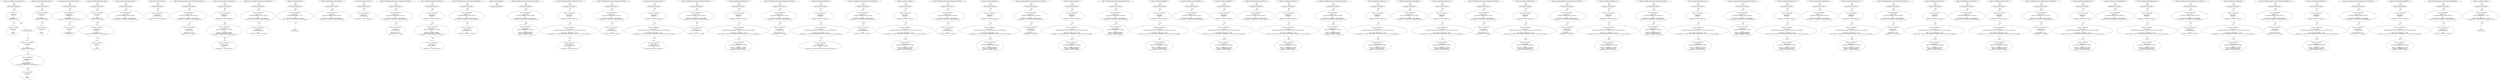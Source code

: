 digraph "" {
	node [label="\N"];
	0	[contract_name=SafeMath,
		function_fullname="mul(uint256,uint256)",
		label="Node Type: ENTRY_POINT
",
		node_expression=None,
		node_info_vulnerabilities=None,
		node_irs=None,
		node_source_code_lines="[16, 17, 18, 19, 20, 21, 22, 23]",
		node_type=ENTRY_POINT,
		source_file="buggy_19.sol"];
	1	[contract_name=SafeMath,
		function_fullname="mul(uint256,uint256)",
		label="Node Type: IF

EXPRESSION:
a == 0

IRs:
TMP_0(bool) = a == 0
CONDITION TMP_0",
		node_expression="a == 0",
		node_info_vulnerabilities=None,
		node_irs="TMP_0(bool) = a == 0
CONDITION TMP_0",
		node_source_code_lines="[17]",
		node_type=IF,
		source_file="buggy_19.sol"];
	0 -> 1	[key=0,
		edge_type=next,
		label=Next];
	2	[contract_name=SafeMath,
		function_fullname="mul(uint256,uint256)",
		label="Node Type: RETURN

EXPRESSION:
0

IRs:
RETURN 0",
		node_expression=0,
		node_info_vulnerabilities=None,
		node_irs="RETURN 0",
		node_source_code_lines="[18]",
		node_type=RETURN,
		source_file="buggy_19.sol"];
	1 -> 2	[key=0,
		edge_type=if_true,
		label=True];
	3	[contract_name=SafeMath,
		function_fullname="mul(uint256,uint256)",
		label="Node Type: END_IF
",
		node_expression=None,
		node_info_vulnerabilities=None,
		node_irs=None,
		node_source_code_lines="[17, 18, 19]",
		node_type=END_IF,
		source_file="buggy_19.sol"];
	1 -> 3	[key=0,
		edge_type=if_false,
		label=False];
	4	[contract_name=SafeMath,
		function_fullname="mul(uint256,uint256)",
		label="Node Type: NEW VARIABLE

EXPRESSION:
c = a * b

IRs:
TMP_1(uint256) = a * b
c(uint256) := TMP_1(uint256)",
		node_expression="c = a * b",
		node_info_vulnerabilities=None,
		node_irs="TMP_1(uint256) = a * b
c(uint256) := TMP_1(uint256)",
		node_source_code_lines="[20]",
		node_type="NEW VARIABLE",
		source_file="buggy_19.sol"];
	3 -> 4	[key=0,
		edge_type=next,
		label=Next];
	5	[contract_name=SafeMath,
		function_fullname="mul(uint256,uint256)",
		label="Node Type: EXPRESSION

EXPRESSION:
assert(bool)(c / a == b)

IRs:
TMP_2(uint256) = c / a
TMP_3(bool) = TMP_2 == b
TMP_4(None) = \
SOLIDITY_CALL assert(bool)(TMP_3)",
		node_expression="assert(bool)(c / a == b)",
		node_info_vulnerabilities=None,
		node_irs="TMP_2(uint256) = c / a
TMP_3(bool) = TMP_2 == b
TMP_4(None) = SOLIDITY_CALL assert(bool)(TMP_3)",
		node_source_code_lines="[21]",
		node_type=EXPRESSION,
		source_file="buggy_19.sol"];
	4 -> 5	[key=0,
		edge_type=next,
		label=Next];
	6	[contract_name=SafeMath,
		function_fullname="mul(uint256,uint256)",
		label="Node Type: RETURN

EXPRESSION:
c

IRs:
RETURN c",
		node_expression=c,
		node_info_vulnerabilities=None,
		node_irs="RETURN c",
		node_source_code_lines="[22]",
		node_type=RETURN,
		source_file="buggy_19.sol"];
	5 -> 6	[key=0,
		edge_type=next,
		label=Next];
	7	[contract_name=SafeMath,
		function_fullname="mul(uint256,uint256)",
		label="buggy_19.sol_SafeMath_mul(uint256,uint256)",
		node_expression=None,
		node_info_vulnerabilities=None,
		node_irs=None,
		node_source_code_lines="[16, 17, 18, 19, 20, 21, 22, 23]",
		node_type=FUNCTION_NAME,
		source_file="buggy_19.sol"];
	7 -> 0	[key=0,
		edge_type=next,
		label=Next];
	8	[contract_name=SafeMath,
		function_fullname="div(uint256,uint256)",
		label="Node Type: ENTRY_POINT
",
		node_expression=None,
		node_info_vulnerabilities=None,
		node_irs=None,
		node_source_code_lines="[28, 29, 30, 31]",
		node_type=ENTRY_POINT,
		source_file="buggy_19.sol"];
	9	[contract_name=SafeMath,
		function_fullname="div(uint256,uint256)",
		label="Node Type: NEW VARIABLE

EXPRESSION:
c = a / b

IRs:
TMP_5(uint256) = a / b
c(uint256) := TMP_5(uint256)",
		node_expression="c = a / b",
		node_info_vulnerabilities=None,
		node_irs="TMP_5(uint256) = a / b
c(uint256) := TMP_5(uint256)",
		node_source_code_lines="[29]",
		node_type="NEW VARIABLE",
		source_file="buggy_19.sol"];
	8 -> 9	[key=0,
		edge_type=next,
		label=Next];
	10	[contract_name=SafeMath,
		function_fullname="div(uint256,uint256)",
		label="Node Type: RETURN

EXPRESSION:
c

IRs:
RETURN c",
		node_expression=c,
		node_info_vulnerabilities=None,
		node_irs="RETURN c",
		node_source_code_lines="[30]",
		node_type=RETURN,
		source_file="buggy_19.sol"];
	9 -> 10	[key=0,
		edge_type=next,
		label=Next];
	11	[contract_name=SafeMath,
		function_fullname="div(uint256,uint256)",
		label="buggy_19.sol_SafeMath_div(uint256,uint256)",
		node_expression=None,
		node_info_vulnerabilities=None,
		node_irs=None,
		node_source_code_lines="[28, 29, 30, 31]",
		node_type=FUNCTION_NAME,
		source_file="buggy_19.sol"];
	11 -> 8	[key=0,
		edge_type=next,
		label=Next];
	12	[contract_name=SafeMath,
		function_fullname="sub(uint256,uint256)",
		label="Node Type: ENTRY_POINT
",
		node_expression=None,
		node_info_vulnerabilities=None,
		node_irs=None,
		node_source_code_lines="[36, 37, 38, 39]",
		node_type=ENTRY_POINT,
		source_file="buggy_19.sol"];
	13	[contract_name=SafeMath,
		function_fullname="sub(uint256,uint256)",
		label="Node Type: EXPRESSION

EXPRESSION:
assert(bool)(b <= a)

IRs:
TMP_6(bool) = b <= a
TMP_7(None) = SOLIDITY_CALL assert(bool)(TMP_\
6)",
		node_expression="assert(bool)(b <= a)",
		node_info_vulnerabilities=None,
		node_irs="TMP_6(bool) = b <= a
TMP_7(None) = SOLIDITY_CALL assert(bool)(TMP_6)",
		node_source_code_lines="[37]",
		node_type=EXPRESSION,
		source_file="buggy_19.sol"];
	12 -> 13	[key=0,
		edge_type=next,
		label=Next];
	14	[contract_name=SafeMath,
		function_fullname="sub(uint256,uint256)",
		label="Node Type: RETURN

EXPRESSION:
a - b

IRs:
TMP_8(uint256) = a - b
RETURN TMP_8",
		node_expression="a - b",
		node_info_vulnerabilities=None,
		node_irs="TMP_8(uint256) = a - b
RETURN TMP_8",
		node_source_code_lines="[38]",
		node_type=RETURN,
		source_file="buggy_19.sol"];
	13 -> 14	[key=0,
		edge_type=next,
		label=Next];
	15	[contract_name=SafeMath,
		function_fullname="sub(uint256,uint256)",
		label="buggy_19.sol_SafeMath_sub(uint256,uint256)",
		node_expression=None,
		node_info_vulnerabilities=None,
		node_irs=None,
		node_source_code_lines="[36, 37, 38, 39]",
		node_type=FUNCTION_NAME,
		source_file="buggy_19.sol"];
	15 -> 12	[key=0,
		edge_type=next,
		label=Next];
	16	[contract_name=SafeMath,
		function_fullname="add(uint256,uint256)",
		label="Node Type: ENTRY_POINT
",
		node_expression=None,
		node_info_vulnerabilities=None,
		node_irs=None,
		node_source_code_lines="[44, 45, 46, 47, 48]",
		node_type=ENTRY_POINT,
		source_file="buggy_19.sol"];
	17	[contract_name=SafeMath,
		function_fullname="add(uint256,uint256)",
		label="Node Type: NEW VARIABLE

EXPRESSION:
c = a + b

IRs:
TMP_9(uint256) = a + b
c(uint256) := TMP_9(uint256)",
		node_expression="c = a + b",
		node_info_vulnerabilities=None,
		node_irs="TMP_9(uint256) = a + b
c(uint256) := TMP_9(uint256)",
		node_source_code_lines="[45]",
		node_type="NEW VARIABLE",
		source_file="buggy_19.sol"];
	16 -> 17	[key=0,
		edge_type=next,
		label=Next];
	18	[contract_name=SafeMath,
		function_fullname="add(uint256,uint256)",
		label="Node Type: EXPRESSION

EXPRESSION:
assert(bool)(c >= a)

IRs:
TMP_10(bool) = c >= a
TMP_11(None) = SOLIDITY_CALL assert(bool)(TMP_\
10)",
		node_expression="assert(bool)(c >= a)",
		node_info_vulnerabilities=None,
		node_irs="TMP_10(bool) = c >= a
TMP_11(None) = SOLIDITY_CALL assert(bool)(TMP_10)",
		node_source_code_lines="[46]",
		node_type=EXPRESSION,
		source_file="buggy_19.sol"];
	17 -> 18	[key=0,
		edge_type=next,
		label=Next];
	19	[contract_name=SafeMath,
		function_fullname="add(uint256,uint256)",
		label="Node Type: RETURN

EXPRESSION:
c

IRs:
RETURN c",
		node_expression=c,
		node_info_vulnerabilities=None,
		node_irs="RETURN c",
		node_source_code_lines="[47]",
		node_type=RETURN,
		source_file="buggy_19.sol"];
	18 -> 19	[key=0,
		edge_type=next,
		label=Next];
	20	[contract_name=SafeMath,
		function_fullname="add(uint256,uint256)",
		label="buggy_19.sol_SafeMath_add(uint256,uint256)",
		node_expression=None,
		node_info_vulnerabilities=None,
		node_irs=None,
		node_source_code_lines="[44, 45, 46, 47, 48]",
		node_type=FUNCTION_NAME,
		source_file="buggy_19.sol"];
	20 -> 16	[key=0,
		edge_type=next,
		label=Next];
	21	[contract_name=owned,
		function_fullname="bug_txorigin12(address)",
		label="Node Type: ENTRY_POINT
",
		node_expression=None,
		node_info_vulnerabilities="[{'lines': [58, 59, 60, 69, 70, 71, 72, 89, 90, 91, 92, 98, 99, 100, 101, 102, 107, 108, 109, 110, 116, 117, 118, 119, 132, 133, \
134, 135, 144, 145, 146, 147, 158, 159, 160, 161, 167, 168, 169, 170, 176, 177, 178, 179, 185, 186, 187, 193, 194, 195, 201, 202, \
203, 204, 210, 211, 212, 218, 219, 220, 221, 227, 228, 229, 230, 236, 237, 238, 239, 245, 246, 247, 248, 254, 255, 256, 262, 263, \
264, 265, 271, 272, 273, 279, 280, 281, 282, 288, 289, 290, 296, 297, 298, 299, 305, 306, 307, 308, 314, 315, 316, 317, 323, 324, \
325, 326], 'category': 'access_control'}]",
		node_irs=None,
		node_source_code_lines="[58, 59, 60]",
		node_type=ENTRY_POINT,
		source_file="buggy_19.sol"];
	22	[contract_name=owned,
		function_fullname="bug_txorigin12(address)",
		label="Node Type: EXPRESSION

EXPRESSION:
require(bool)(tx.origin == owner_txorigin12)

IRs:
TMP_12(bool) = tx.origin == owner_txorigin12
\
TMP_13(None) = SOLIDITY_CALL require(bool)(TMP_12)",
		node_expression="require(bool)(tx.origin == owner_txorigin12)",
		node_info_vulnerabilities="[{'lines': [58, 59, 60, 69, 70, 71, 72, 89, 90, 91, 92, 98, 99, 100, 101, 102, 107, 108, 109, 110, 116, 117, 118, 119, 132, 133, \
134, 135, 144, 145, 146, 147, 158, 159, 160, 161, 167, 168, 169, 170, 176, 177, 178, 179, 185, 186, 187, 193, 194, 195, 201, 202, \
203, 204, 210, 211, 212, 218, 219, 220, 221, 227, 228, 229, 230, 236, 237, 238, 239, 245, 246, 247, 248, 254, 255, 256, 262, 263, \
264, 265, 271, 272, 273, 279, 280, 281, 282, 288, 289, 290, 296, 297, 298, 299, 305, 306, 307, 308, 314, 315, 316, 317, 323, 324, \
325, 326], 'category': 'access_control'}]",
		node_irs="TMP_12(bool) = tx.origin == owner_txorigin12
TMP_13(None) = SOLIDITY_CALL require(bool)(TMP_12)",
		node_source_code_lines="[59]",
		node_type=EXPRESSION,
		source_file="buggy_19.sol"];
	21 -> 22	[key=0,
		edge_type=next,
		label=Next];
	23	[contract_name=owned,
		function_fullname="bug_txorigin12(address)",
		label="buggy_19.sol_owned_bug_txorigin12(address)",
		node_expression=None,
		node_info_vulnerabilities="[{'lines': [58, 59, 60, 69, 70, 71, 72, 89, 90, 91, 92, 98, 99, 100, 101, 102, 107, 108, 109, 110, 116, 117, 118, 119, 132, 133, \
134, 135, 144, 145, 146, 147, 158, 159, 160, 161, 167, 168, 169, 170, 176, 177, 178, 179, 185, 186, 187, 193, 194, 195, 201, 202, \
203, 204, 210, 211, 212, 218, 219, 220, 221, 227, 228, 229, 230, 236, 237, 238, 239, 245, 246, 247, 248, 254, 255, 256, 262, 263, \
264, 265, 271, 272, 273, 279, 280, 281, 282, 288, 289, 290, 296, 297, 298, 299, 305, 306, 307, 308, 314, 315, 316, 317, 323, 324, \
325, 326], 'category': 'access_control'}]",
		node_irs=None,
		node_source_code_lines="[58, 59, 60]",
		node_type=FUNCTION_NAME,
		source_file="buggy_19.sol"];
	23 -> 21	[key=0,
		edge_type=next,
		label=Next];
	24	[contract_name=owned,
		function_fullname="constructor()",
		label="Node Type: ENTRY_POINT
",
		node_expression=None,
		node_info_vulnerabilities=None,
		node_irs=None,
		node_source_code_lines="[66, 67, 68]",
		node_type=ENTRY_POINT,
		source_file="buggy_19.sol"];
	25	[contract_name=owned,
		function_fullname="constructor()",
		label="Node Type: EXPRESSION

EXPRESSION:
owner = msg.sender

IRs:
owner(address) := msg.sender(address)",
		node_expression="owner = msg.sender",
		node_info_vulnerabilities=None,
		node_irs="owner(address) := msg.sender(address)",
		node_source_code_lines="[67]",
		node_type=EXPRESSION,
		source_file="buggy_19.sol"];
	24 -> 25	[key=0,
		edge_type=next,
		label=Next];
	26	[contract_name=owned,
		function_fullname="constructor()",
		label="buggy_19.sol_owned_constructor()",
		node_expression=None,
		node_info_vulnerabilities=None,
		node_irs=None,
		node_source_code_lines="[66, 67, 68]",
		node_type=FUNCTION_NAME,
		source_file="buggy_19.sol"];
	26 -> 24	[key=0,
		edge_type=next,
		label=Next];
	27	[contract_name=owned,
		function_fullname="transferTo_txorigin11(address,uint256,address)",
		label="Node Type: ENTRY_POINT
",
		node_expression=None,
		node_info_vulnerabilities="[{'lines': [58, 59, 60, 69, 70, 71, 72, 89, 90, 91, 92, 98, 99, 100, 101, 102, 107, 108, 109, 110, 116, 117, 118, 119, 132, 133, \
134, 135, 144, 145, 146, 147, 158, 159, 160, 161, 167, 168, 169, 170, 176, 177, 178, 179, 185, 186, 187, 193, 194, 195, 201, 202, \
203, 204, 210, 211, 212, 218, 219, 220, 221, 227, 228, 229, 230, 236, 237, 238, 239, 245, 246, 247, 248, 254, 255, 256, 262, 263, \
264, 265, 271, 272, 273, 279, 280, 281, 282, 288, 289, 290, 296, 297, 298, 299, 305, 306, 307, 308, 314, 315, 316, 317, 323, 324, \
325, 326], 'category': 'access_control'}]",
		node_irs=None,
		node_source_code_lines="[69, 70, 71, 72]",
		node_type=ENTRY_POINT,
		source_file="buggy_19.sol"];
	28	[contract_name=owned,
		function_fullname="transferTo_txorigin11(address,uint256,address)",
		label="Node Type: EXPRESSION

EXPRESSION:
require(bool)(tx.origin == owner_txorigin11)

IRs:
TMP_14(bool) = tx.origin == owner_txorigin11
\
TMP_15(None) = SOLIDITY_CALL require(bool)(TMP_14)",
		node_expression="require(bool)(tx.origin == owner_txorigin11)",
		node_info_vulnerabilities="[{'lines': [58, 59, 60, 69, 70, 71, 72, 89, 90, 91, 92, 98, 99, 100, 101, 102, 107, 108, 109, 110, 116, 117, 118, 119, 132, 133, \
134, 135, 144, 145, 146, 147, 158, 159, 160, 161, 167, 168, 169, 170, 176, 177, 178, 179, 185, 186, 187, 193, 194, 195, 201, 202, \
203, 204, 210, 211, 212, 218, 219, 220, 221, 227, 228, 229, 230, 236, 237, 238, 239, 245, 246, 247, 248, 254, 255, 256, 262, 263, \
264, 265, 271, 272, 273, 279, 280, 281, 282, 288, 289, 290, 296, 297, 298, 299, 305, 306, 307, 308, 314, 315, 316, 317, 323, 324, \
325, 326], 'category': 'access_control'}]",
		node_irs="TMP_14(bool) = tx.origin == owner_txorigin11
TMP_15(None) = SOLIDITY_CALL require(bool)(TMP_14)",
		node_source_code_lines="[70]",
		node_type=EXPRESSION,
		source_file="buggy_19.sol"];
	27 -> 28	[key=0,
		edge_type=next,
		label=Next];
	29	[contract_name=owned,
		function_fullname="transferTo_txorigin11(address,uint256,address)",
		label="Node Type: EXPRESSION

EXPRESSION:
to.call.value(amount)

IRs:
REF_0(None) -> to.call
REF_1(None) -> REF_0.value",
		node_expression="to.call.value(amount)",
		node_info_vulnerabilities="[{'lines': [58, 59, 60, 69, 70, 71, 72, 89, 90, 91, 92, 98, 99, 100, 101, 102, 107, 108, 109, 110, 116, 117, 118, 119, 132, 133, \
134, 135, 144, 145, 146, 147, 158, 159, 160, 161, 167, 168, 169, 170, 176, 177, 178, 179, 185, 186, 187, 193, 194, 195, 201, 202, \
203, 204, 210, 211, 212, 218, 219, 220, 221, 227, 228, 229, 230, 236, 237, 238, 239, 245, 246, 247, 248, 254, 255, 256, 262, 263, \
264, 265, 271, 272, 273, 279, 280, 281, 282, 288, 289, 290, 296, 297, 298, 299, 305, 306, 307, 308, 314, 315, 316, 317, 323, 324, \
325, 326], 'category': 'access_control'}]",
		node_irs="REF_0(None) -> to.call
REF_1(None) -> REF_0.value",
		node_source_code_lines="[71]",
		node_type=EXPRESSION,
		source_file="buggy_19.sol"];
	28 -> 29	[key=0,
		edge_type=next,
		label=Next];
	30	[contract_name=owned,
		function_fullname="transferTo_txorigin11(address,uint256,address)",
		label="buggy_19.sol_owned_transferTo_txorigin11(address,uint256,address)",
		node_expression=None,
		node_info_vulnerabilities="[{'lines': [58, 59, 60, 69, 70, 71, 72, 89, 90, 91, 92, 98, 99, 100, 101, 102, 107, 108, 109, 110, 116, 117, 118, 119, 132, 133, \
134, 135, 144, 145, 146, 147, 158, 159, 160, 161, 167, 168, 169, 170, 176, 177, 178, 179, 185, 186, 187, 193, 194, 195, 201, 202, \
203, 204, 210, 211, 212, 218, 219, 220, 221, 227, 228, 229, 230, 236, 237, 238, 239, 245, 246, 247, 248, 254, 255, 256, 262, 263, \
264, 265, 271, 272, 273, 279, 280, 281, 282, 288, 289, 290, 296, 297, 298, 299, 305, 306, 307, 308, 314, 315, 316, 317, 323, 324, \
325, 326], 'category': 'access_control'}]",
		node_irs=None,
		node_source_code_lines="[69, 70, 71, 72]",
		node_type=FUNCTION_NAME,
		source_file="buggy_19.sol"];
	30 -> 27	[key=0,
		edge_type=next,
		label=Next];
	31	[contract_name=owned,
		function_fullname="transferOwnership(address)",
		label="Node Type: ENTRY_POINT
",
		node_expression=None,
		node_info_vulnerabilities=None,
		node_irs=None,
		node_source_code_lines="[85, 86, 87, 88]",
		node_type=ENTRY_POINT,
		source_file="buggy_19.sol"];
	34	[contract_name=owned,
		function_fullname="transferOwnership(address)",
		label="Node Type: EXPRESSION

EXPRESSION:
onlyOwner()

IRs:
MODIFIER_CALL, owned.onlyOwner()()",
		node_expression="onlyOwner()",
		node_info_vulnerabilities=None,
		node_irs="MODIFIER_CALL, owned.onlyOwner()()",
		node_source_code_lines="[85]",
		node_type=EXPRESSION,
		source_file="buggy_19.sol"];
	31 -> 34	[key=0,
		edge_type=next,
		label=Next];
	32	[contract_name=owned,
		function_fullname="transferOwnership(address)",
		label="Node Type: EXPRESSION

EXPRESSION:
require(bool)(newOwner != address(0))

IRs:
TMP_17 = CONVERT 0 to address
TMP_18(bool) = newOwner != \
TMP_17
TMP_19(None) = SOLIDITY_CALL require(bool)(TMP_18)",
		node_expression="require(bool)(newOwner != address(0))",
		node_info_vulnerabilities=None,
		node_irs="TMP_17 = CONVERT 0 to address
TMP_18(bool) = newOwner != TMP_17
TMP_19(None) = SOLIDITY_CALL require(bool)(TMP_18)",
		node_source_code_lines="[86]",
		node_type=EXPRESSION,
		source_file="buggy_19.sol"];
	33	[contract_name=owned,
		function_fullname="transferOwnership(address)",
		label="Node Type: EXPRESSION

EXPRESSION:
owner = newOwner

IRs:
owner(address) := newOwner(address)",
		node_expression="owner = newOwner",
		node_info_vulnerabilities=None,
		node_irs="owner(address) := newOwner(address)",
		node_source_code_lines="[87]",
		node_type=EXPRESSION,
		source_file="buggy_19.sol"];
	32 -> 33	[key=0,
		edge_type=next,
		label=Next];
	34 -> 32	[key=0,
		edge_type=next,
		label=Next];
	35	[contract_name=owned,
		function_fullname="transferOwnership(address)",
		label="buggy_19.sol_owned_transferOwnership(address)",
		node_expression=None,
		node_info_vulnerabilities=None,
		node_irs=None,
		node_source_code_lines="[85, 86, 87, 88]",
		node_type=FUNCTION_NAME,
		source_file="buggy_19.sol"];
	35 -> 31	[key=0,
		edge_type=next,
		label=Next];
	36	[contract_name=owned,
		function_fullname="sendto_txorigin1(address,uint256,address)",
		label="Node Type: ENTRY_POINT
",
		node_expression=None,
		node_info_vulnerabilities="[{'lines': [58, 59, 60, 69, 70, 71, 72, 89, 90, 91, 92, 98, 99, 100, 101, 102, 107, 108, 109, 110, 116, 117, 118, 119, 132, 133, \
134, 135, 144, 145, 146, 147, 158, 159, 160, 161, 167, 168, 169, 170, 176, 177, 178, 179, 185, 186, 187, 193, 194, 195, 201, 202, \
203, 204, 210, 211, 212, 218, 219, 220, 221, 227, 228, 229, 230, 236, 237, 238, 239, 245, 246, 247, 248, 254, 255, 256, 262, 263, \
264, 265, 271, 272, 273, 279, 280, 281, 282, 288, 289, 290, 296, 297, 298, 299, 305, 306, 307, 308, 314, 315, 316, 317, 323, 324, \
325, 326], 'category': 'access_control'}]",
		node_irs=None,
		node_source_code_lines="[89, 90, 91, 92]",
		node_type=ENTRY_POINT,
		source_file="buggy_19.sol"];
	37	[contract_name=owned,
		function_fullname="sendto_txorigin1(address,uint256,address)",
		label="Node Type: EXPRESSION

EXPRESSION:
require(bool)(tx.origin == owner_txorigin1)

IRs:
TMP_21(bool) = tx.origin == owner_txorigin1
\
TMP_22(None) = SOLIDITY_CALL require(bool)(TMP_21)",
		node_expression="require(bool)(tx.origin == owner_txorigin1)",
		node_info_vulnerabilities="[{'lines': [58, 59, 60, 69, 70, 71, 72, 89, 90, 91, 92, 98, 99, 100, 101, 102, 107, 108, 109, 110, 116, 117, 118, 119, 132, 133, \
134, 135, 144, 145, 146, 147, 158, 159, 160, 161, 167, 168, 169, 170, 176, 177, 178, 179, 185, 186, 187, 193, 194, 195, 201, 202, \
203, 204, 210, 211, 212, 218, 219, 220, 221, 227, 228, 229, 230, 236, 237, 238, 239, 245, 246, 247, 248, 254, 255, 256, 262, 263, \
264, 265, 271, 272, 273, 279, 280, 281, 282, 288, 289, 290, 296, 297, 298, 299, 305, 306, 307, 308, 314, 315, 316, 317, 323, 324, \
325, 326], 'category': 'access_control'}]",
		node_irs="TMP_21(bool) = tx.origin == owner_txorigin1
TMP_22(None) = SOLIDITY_CALL require(bool)(TMP_21)",
		node_source_code_lines="[90]",
		node_type=EXPRESSION,
		source_file="buggy_19.sol"];
	36 -> 37	[key=0,
		edge_type=next,
		label=Next];
	38	[contract_name=owned,
		function_fullname="sendto_txorigin1(address,uint256,address)",
		label="Node Type: EXPRESSION

EXPRESSION:
receiver.transfer(amount)

IRs:
Transfer dest:receiver value:amount",
		node_expression="receiver.transfer(amount)",
		node_info_vulnerabilities="[{'lines': [58, 59, 60, 69, 70, 71, 72, 89, 90, 91, 92, 98, 99, 100, 101, 102, 107, 108, 109, 110, 116, 117, 118, 119, 132, 133, \
134, 135, 144, 145, 146, 147, 158, 159, 160, 161, 167, 168, 169, 170, 176, 177, 178, 179, 185, 186, 187, 193, 194, 195, 201, 202, \
203, 204, 210, 211, 212, 218, 219, 220, 221, 227, 228, 229, 230, 236, 237, 238, 239, 245, 246, 247, 248, 254, 255, 256, 262, 263, \
264, 265, 271, 272, 273, 279, 280, 281, 282, 288, 289, 290, 296, 297, 298, 299, 305, 306, 307, 308, 314, 315, 316, 317, 323, 324, \
325, 326], 'category': 'access_control'}]",
		node_irs="Transfer dest:receiver value:amount",
		node_source_code_lines="[91]",
		node_type=EXPRESSION,
		source_file="buggy_19.sol"];
	37 -> 38	[key=0,
		edge_type=next,
		label=Next];
	39	[contract_name=owned,
		function_fullname="sendto_txorigin1(address,uint256,address)",
		label="buggy_19.sol_owned_sendto_txorigin1(address,uint256,address)",
		node_expression=None,
		node_info_vulnerabilities="[{'lines': [58, 59, 60, 69, 70, 71, 72, 89, 90, 91, 92, 98, 99, 100, 101, 102, 107, 108, 109, 110, 116, 117, 118, 119, 132, 133, \
134, 135, 144, 145, 146, 147, 158, 159, 160, 161, 167, 168, 169, 170, 176, 177, 178, 179, 185, 186, 187, 193, 194, 195, 201, 202, \
203, 204, 210, 211, 212, 218, 219, 220, 221, 227, 228, 229, 230, 236, 237, 238, 239, 245, 246, 247, 248, 254, 255, 256, 262, 263, \
264, 265, 271, 272, 273, 279, 280, 281, 282, 288, 289, 290, 296, 297, 298, 299, 305, 306, 307, 308, 314, 315, 316, 317, 323, 324, \
325, 326], 'category': 'access_control'}]",
		node_irs=None,
		node_source_code_lines="[89, 90, 91, 92]",
		node_type=FUNCTION_NAME,
		source_file="buggy_19.sol"];
	39 -> 36	[key=0,
		edge_type=next,
		label=Next];
	40	[contract_name=owned,
		function_fullname="onlyOwner()",
		label="Node Type: ENTRY_POINT
",
		node_expression=None,
		node_info_vulnerabilities=None,
		node_irs=None,
		node_source_code_lines="[77, 78, 79, 80]",
		node_type=ENTRY_POINT,
		source_file="buggy_19.sol"];
	41	[contract_name=owned,
		function_fullname="onlyOwner()",
		label="Node Type: EXPRESSION

EXPRESSION:
require(bool)(msg.sender == owner)

IRs:
TMP_24(bool) = msg.sender == owner
TMP_25(None) = SOLIDITY_\
CALL require(bool)(TMP_24)",
		node_expression="require(bool)(msg.sender == owner)",
		node_info_vulnerabilities=None,
		node_irs="TMP_24(bool) = msg.sender == owner
TMP_25(None) = SOLIDITY_CALL require(bool)(TMP_24)",
		node_source_code_lines="[78]",
		node_type=EXPRESSION,
		source_file="buggy_19.sol"];
	40 -> 41	[key=0,
		edge_type=next,
		label=Next];
	42	[contract_name=owned,
		function_fullname="onlyOwner()",
		label="Node Type: _
",
		node_expression=None,
		node_info_vulnerabilities=None,
		node_irs=None,
		node_source_code_lines="[79]",
		node_type=_,
		source_file="buggy_19.sol"];
	41 -> 42	[key=0,
		edge_type=next,
		label=Next];
	43	[contract_name=owned,
		function_fullname="onlyOwner()",
		label="buggy_19.sol_owned_onlyOwner()",
		node_expression=None,
		node_info_vulnerabilities=None,
		node_irs=None,
		node_source_code_lines="[77, 78, 79, 80]",
		node_type=FUNCTION_NAME,
		source_file="buggy_19.sol"];
	43 -> 40	[key=0,
		edge_type=next,
		label=Next];
	44	[contract_name=ethBank,
		function_fullname="bug_txorigin12(address)",
		label="Node Type: ENTRY_POINT
",
		node_expression=None,
		node_info_vulnerabilities="[{'lines': [58, 59, 60, 69, 70, 71, 72, 89, 90, 91, 92, 98, 99, 100, 101, 102, 107, 108, 109, 110, 116, 117, 118, 119, 132, 133, \
134, 135, 144, 145, 146, 147, 158, 159, 160, 161, 167, 168, 169, 170, 176, 177, 178, 179, 185, 186, 187, 193, 194, 195, 201, 202, \
203, 204, 210, 211, 212, 218, 219, 220, 221, 227, 228, 229, 230, 236, 237, 238, 239, 245, 246, 247, 248, 254, 255, 256, 262, 263, \
264, 265, 271, 272, 273, 279, 280, 281, 282, 288, 289, 290, 296, 297, 298, 299, 305, 306, 307, 308, 314, 315, 316, 317, 323, 324, \
325, 326], 'category': 'access_control'}]",
		node_irs=None,
		node_source_code_lines="[58, 59, 60]",
		node_type=ENTRY_POINT,
		source_file="buggy_19.sol"];
	45	[contract_name=ethBank,
		function_fullname="bug_txorigin12(address)",
		label="Node Type: EXPRESSION

EXPRESSION:
require(bool)(tx.origin == owner_txorigin12)

IRs:
TMP_26(bool) = tx.origin == owner_txorigin12
\
TMP_27(None) = SOLIDITY_CALL require(bool)(TMP_26)",
		node_expression="require(bool)(tx.origin == owner_txorigin12)",
		node_info_vulnerabilities="[{'lines': [58, 59, 60, 69, 70, 71, 72, 89, 90, 91, 92, 98, 99, 100, 101, 102, 107, 108, 109, 110, 116, 117, 118, 119, 132, 133, \
134, 135, 144, 145, 146, 147, 158, 159, 160, 161, 167, 168, 169, 170, 176, 177, 178, 179, 185, 186, 187, 193, 194, 195, 201, 202, \
203, 204, 210, 211, 212, 218, 219, 220, 221, 227, 228, 229, 230, 236, 237, 238, 239, 245, 246, 247, 248, 254, 255, 256, 262, 263, \
264, 265, 271, 272, 273, 279, 280, 281, 282, 288, 289, 290, 296, 297, 298, 299, 305, 306, 307, 308, 314, 315, 316, 317, 323, 324, \
325, 326], 'category': 'access_control'}]",
		node_irs="TMP_26(bool) = tx.origin == owner_txorigin12
TMP_27(None) = SOLIDITY_CALL require(bool)(TMP_26)",
		node_source_code_lines="[59]",
		node_type=EXPRESSION,
		source_file="buggy_19.sol"];
	44 -> 45	[key=0,
		edge_type=next,
		label=Next];
	46	[contract_name=ethBank,
		function_fullname="bug_txorigin12(address)",
		label="buggy_19.sol_ethBank_bug_txorigin12(address)",
		node_expression=None,
		node_info_vulnerabilities="[{'lines': [58, 59, 60, 69, 70, 71, 72, 89, 90, 91, 92, 98, 99, 100, 101, 102, 107, 108, 109, 110, 116, 117, 118, 119, 132, 133, \
134, 135, 144, 145, 146, 147, 158, 159, 160, 161, 167, 168, 169, 170, 176, 177, 178, 179, 185, 186, 187, 193, 194, 195, 201, 202, \
203, 204, 210, 211, 212, 218, 219, 220, 221, 227, 228, 229, 230, 236, 237, 238, 239, 245, 246, 247, 248, 254, 255, 256, 262, 263, \
264, 265, 271, 272, 273, 279, 280, 281, 282, 288, 289, 290, 296, 297, 298, 299, 305, 306, 307, 308, 314, 315, 316, 317, 323, 324, \
325, 326], 'category': 'access_control'}]",
		node_irs=None,
		node_source_code_lines="[58, 59, 60]",
		node_type=FUNCTION_NAME,
		source_file="buggy_19.sol"];
	46 -> 44	[key=0,
		edge_type=next,
		label=Next];
	47	[contract_name=ethBank,
		function_fullname="constructor()",
		label="Node Type: ENTRY_POINT
",
		node_expression=None,
		node_info_vulnerabilities=None,
		node_irs=None,
		node_source_code_lines="[66, 67, 68]",
		node_type=ENTRY_POINT,
		source_file="buggy_19.sol"];
	48	[contract_name=ethBank,
		function_fullname="constructor()",
		label="Node Type: EXPRESSION

EXPRESSION:
owner = msg.sender

IRs:
owner(address) := msg.sender(address)",
		node_expression="owner = msg.sender",
		node_info_vulnerabilities=None,
		node_irs="owner(address) := msg.sender(address)",
		node_source_code_lines="[67]",
		node_type=EXPRESSION,
		source_file="buggy_19.sol"];
	47 -> 48	[key=0,
		edge_type=next,
		label=Next];
	49	[contract_name=ethBank,
		function_fullname="constructor()",
		label="buggy_19.sol_ethBank_constructor()",
		node_expression=None,
		node_info_vulnerabilities=None,
		node_irs=None,
		node_source_code_lines="[66, 67, 68]",
		node_type=FUNCTION_NAME,
		source_file="buggy_19.sol"];
	49 -> 47	[key=0,
		edge_type=next,
		label=Next];
	50	[contract_name=ethBank,
		function_fullname="transferTo_txorigin11(address,uint256,address)",
		label="Node Type: ENTRY_POINT
",
		node_expression=None,
		node_info_vulnerabilities="[{'lines': [58, 59, 60, 69, 70, 71, 72, 89, 90, 91, 92, 98, 99, 100, 101, 102, 107, 108, 109, 110, 116, 117, 118, 119, 132, 133, \
134, 135, 144, 145, 146, 147, 158, 159, 160, 161, 167, 168, 169, 170, 176, 177, 178, 179, 185, 186, 187, 193, 194, 195, 201, 202, \
203, 204, 210, 211, 212, 218, 219, 220, 221, 227, 228, 229, 230, 236, 237, 238, 239, 245, 246, 247, 248, 254, 255, 256, 262, 263, \
264, 265, 271, 272, 273, 279, 280, 281, 282, 288, 289, 290, 296, 297, 298, 299, 305, 306, 307, 308, 314, 315, 316, 317, 323, 324, \
325, 326], 'category': 'access_control'}]",
		node_irs=None,
		node_source_code_lines="[69, 70, 71, 72]",
		node_type=ENTRY_POINT,
		source_file="buggy_19.sol"];
	51	[contract_name=ethBank,
		function_fullname="transferTo_txorigin11(address,uint256,address)",
		label="Node Type: EXPRESSION

EXPRESSION:
require(bool)(tx.origin == owner_txorigin11)

IRs:
TMP_28(bool) = tx.origin == owner_txorigin11
\
TMP_29(None) = SOLIDITY_CALL require(bool)(TMP_28)",
		node_expression="require(bool)(tx.origin == owner_txorigin11)",
		node_info_vulnerabilities="[{'lines': [58, 59, 60, 69, 70, 71, 72, 89, 90, 91, 92, 98, 99, 100, 101, 102, 107, 108, 109, 110, 116, 117, 118, 119, 132, 133, \
134, 135, 144, 145, 146, 147, 158, 159, 160, 161, 167, 168, 169, 170, 176, 177, 178, 179, 185, 186, 187, 193, 194, 195, 201, 202, \
203, 204, 210, 211, 212, 218, 219, 220, 221, 227, 228, 229, 230, 236, 237, 238, 239, 245, 246, 247, 248, 254, 255, 256, 262, 263, \
264, 265, 271, 272, 273, 279, 280, 281, 282, 288, 289, 290, 296, 297, 298, 299, 305, 306, 307, 308, 314, 315, 316, 317, 323, 324, \
325, 326], 'category': 'access_control'}]",
		node_irs="TMP_28(bool) = tx.origin == owner_txorigin11
TMP_29(None) = SOLIDITY_CALL require(bool)(TMP_28)",
		node_source_code_lines="[70]",
		node_type=EXPRESSION,
		source_file="buggy_19.sol"];
	50 -> 51	[key=0,
		edge_type=next,
		label=Next];
	52	[contract_name=ethBank,
		function_fullname="transferTo_txorigin11(address,uint256,address)",
		label="Node Type: EXPRESSION

EXPRESSION:
to.call.value(amount)

IRs:
REF_3(None) -> to.call
REF_4(None) -> REF_3.value",
		node_expression="to.call.value(amount)",
		node_info_vulnerabilities="[{'lines': [58, 59, 60, 69, 70, 71, 72, 89, 90, 91, 92, 98, 99, 100, 101, 102, 107, 108, 109, 110, 116, 117, 118, 119, 132, 133, \
134, 135, 144, 145, 146, 147, 158, 159, 160, 161, 167, 168, 169, 170, 176, 177, 178, 179, 185, 186, 187, 193, 194, 195, 201, 202, \
203, 204, 210, 211, 212, 218, 219, 220, 221, 227, 228, 229, 230, 236, 237, 238, 239, 245, 246, 247, 248, 254, 255, 256, 262, 263, \
264, 265, 271, 272, 273, 279, 280, 281, 282, 288, 289, 290, 296, 297, 298, 299, 305, 306, 307, 308, 314, 315, 316, 317, 323, 324, \
325, 326], 'category': 'access_control'}]",
		node_irs="REF_3(None) -> to.call
REF_4(None) -> REF_3.value",
		node_source_code_lines="[71]",
		node_type=EXPRESSION,
		source_file="buggy_19.sol"];
	51 -> 52	[key=0,
		edge_type=next,
		label=Next];
	53	[contract_name=ethBank,
		function_fullname="transferTo_txorigin11(address,uint256,address)",
		label="buggy_19.sol_ethBank_transferTo_txorigin11(address,uint256,address)",
		node_expression=None,
		node_info_vulnerabilities="[{'lines': [58, 59, 60, 69, 70, 71, 72, 89, 90, 91, 92, 98, 99, 100, 101, 102, 107, 108, 109, 110, 116, 117, 118, 119, 132, 133, \
134, 135, 144, 145, 146, 147, 158, 159, 160, 161, 167, 168, 169, 170, 176, 177, 178, 179, 185, 186, 187, 193, 194, 195, 201, 202, \
203, 204, 210, 211, 212, 218, 219, 220, 221, 227, 228, 229, 230, 236, 237, 238, 239, 245, 246, 247, 248, 254, 255, 256, 262, 263, \
264, 265, 271, 272, 273, 279, 280, 281, 282, 288, 289, 290, 296, 297, 298, 299, 305, 306, 307, 308, 314, 315, 316, 317, 323, 324, \
325, 326], 'category': 'access_control'}]",
		node_irs=None,
		node_source_code_lines="[69, 70, 71, 72]",
		node_type=FUNCTION_NAME,
		source_file="buggy_19.sol"];
	53 -> 50	[key=0,
		edge_type=next,
		label=Next];
	54	[contract_name=ethBank,
		function_fullname="transferOwnership(address)",
		label="Node Type: ENTRY_POINT
",
		node_expression=None,
		node_info_vulnerabilities=None,
		node_irs=None,
		node_source_code_lines="[85, 86, 87, 88]",
		node_type=ENTRY_POINT,
		source_file="buggy_19.sol"];
	57	[contract_name=ethBank,
		function_fullname="transferOwnership(address)",
		label="Node Type: EXPRESSION

EXPRESSION:
onlyOwner()

IRs:
MODIFIER_CALL, owned.onlyOwner()()",
		node_expression="onlyOwner()",
		node_info_vulnerabilities=None,
		node_irs="MODIFIER_CALL, owned.onlyOwner()()",
		node_source_code_lines="[85]",
		node_type=EXPRESSION,
		source_file="buggy_19.sol"];
	54 -> 57	[key=0,
		edge_type=next,
		label=Next];
	55	[contract_name=ethBank,
		function_fullname="transferOwnership(address)",
		label="Node Type: EXPRESSION

EXPRESSION:
require(bool)(newOwner != address(0))

IRs:
TMP_31 = CONVERT 0 to address
TMP_32(bool) = newOwner != \
TMP_31
TMP_33(None) = SOLIDITY_CALL require(bool)(TMP_32)",
		node_expression="require(bool)(newOwner != address(0))",
		node_info_vulnerabilities=None,
		node_irs="TMP_31 = CONVERT 0 to address
TMP_32(bool) = newOwner != TMP_31
TMP_33(None) = SOLIDITY_CALL require(bool)(TMP_32)",
		node_source_code_lines="[86]",
		node_type=EXPRESSION,
		source_file="buggy_19.sol"];
	56	[contract_name=ethBank,
		function_fullname="transferOwnership(address)",
		label="Node Type: EXPRESSION

EXPRESSION:
owner = newOwner

IRs:
owner(address) := newOwner(address)",
		node_expression="owner = newOwner",
		node_info_vulnerabilities=None,
		node_irs="owner(address) := newOwner(address)",
		node_source_code_lines="[87]",
		node_type=EXPRESSION,
		source_file="buggy_19.sol"];
	55 -> 56	[key=0,
		edge_type=next,
		label=Next];
	57 -> 55	[key=0,
		edge_type=next,
		label=Next];
	58	[contract_name=ethBank,
		function_fullname="transferOwnership(address)",
		label="buggy_19.sol_ethBank_transferOwnership(address)",
		node_expression=None,
		node_info_vulnerabilities=None,
		node_irs=None,
		node_source_code_lines="[85, 86, 87, 88]",
		node_type=FUNCTION_NAME,
		source_file="buggy_19.sol"];
	58 -> 54	[key=0,
		edge_type=next,
		label=Next];
	59	[contract_name=ethBank,
		function_fullname="sendto_txorigin1(address,uint256,address)",
		label="Node Type: ENTRY_POINT
",
		node_expression=None,
		node_info_vulnerabilities="[{'lines': [58, 59, 60, 69, 70, 71, 72, 89, 90, 91, 92, 98, 99, 100, 101, 102, 107, 108, 109, 110, 116, 117, 118, 119, 132, 133, \
134, 135, 144, 145, 146, 147, 158, 159, 160, 161, 167, 168, 169, 170, 176, 177, 178, 179, 185, 186, 187, 193, 194, 195, 201, 202, \
203, 204, 210, 211, 212, 218, 219, 220, 221, 227, 228, 229, 230, 236, 237, 238, 239, 245, 246, 247, 248, 254, 255, 256, 262, 263, \
264, 265, 271, 272, 273, 279, 280, 281, 282, 288, 289, 290, 296, 297, 298, 299, 305, 306, 307, 308, 314, 315, 316, 317, 323, 324, \
325, 326], 'category': 'access_control'}]",
		node_irs=None,
		node_source_code_lines="[89, 90, 91, 92]",
		node_type=ENTRY_POINT,
		source_file="buggy_19.sol"];
	60	[contract_name=ethBank,
		function_fullname="sendto_txorigin1(address,uint256,address)",
		label="Node Type: EXPRESSION

EXPRESSION:
require(bool)(tx.origin == owner_txorigin1)

IRs:
TMP_35(bool) = tx.origin == owner_txorigin1
\
TMP_36(None) = SOLIDITY_CALL require(bool)(TMP_35)",
		node_expression="require(bool)(tx.origin == owner_txorigin1)",
		node_info_vulnerabilities="[{'lines': [58, 59, 60, 69, 70, 71, 72, 89, 90, 91, 92, 98, 99, 100, 101, 102, 107, 108, 109, 110, 116, 117, 118, 119, 132, 133, \
134, 135, 144, 145, 146, 147, 158, 159, 160, 161, 167, 168, 169, 170, 176, 177, 178, 179, 185, 186, 187, 193, 194, 195, 201, 202, \
203, 204, 210, 211, 212, 218, 219, 220, 221, 227, 228, 229, 230, 236, 237, 238, 239, 245, 246, 247, 248, 254, 255, 256, 262, 263, \
264, 265, 271, 272, 273, 279, 280, 281, 282, 288, 289, 290, 296, 297, 298, 299, 305, 306, 307, 308, 314, 315, 316, 317, 323, 324, \
325, 326], 'category': 'access_control'}]",
		node_irs="TMP_35(bool) = tx.origin == owner_txorigin1
TMP_36(None) = SOLIDITY_CALL require(bool)(TMP_35)",
		node_source_code_lines="[90]",
		node_type=EXPRESSION,
		source_file="buggy_19.sol"];
	59 -> 60	[key=0,
		edge_type=next,
		label=Next];
	61	[contract_name=ethBank,
		function_fullname="sendto_txorigin1(address,uint256,address)",
		label="Node Type: EXPRESSION

EXPRESSION:
receiver.transfer(amount)

IRs:
Transfer dest:receiver value:amount",
		node_expression="receiver.transfer(amount)",
		node_info_vulnerabilities="[{'lines': [58, 59, 60, 69, 70, 71, 72, 89, 90, 91, 92, 98, 99, 100, 101, 102, 107, 108, 109, 110, 116, 117, 118, 119, 132, 133, \
134, 135, 144, 145, 146, 147, 158, 159, 160, 161, 167, 168, 169, 170, 176, 177, 178, 179, 185, 186, 187, 193, 194, 195, 201, 202, \
203, 204, 210, 211, 212, 218, 219, 220, 221, 227, 228, 229, 230, 236, 237, 238, 239, 245, 246, 247, 248, 254, 255, 256, 262, 263, \
264, 265, 271, 272, 273, 279, 280, 281, 282, 288, 289, 290, 296, 297, 298, 299, 305, 306, 307, 308, 314, 315, 316, 317, 323, 324, \
325, 326], 'category': 'access_control'}]",
		node_irs="Transfer dest:receiver value:amount",
		node_source_code_lines="[91]",
		node_type=EXPRESSION,
		source_file="buggy_19.sol"];
	60 -> 61	[key=0,
		edge_type=next,
		label=Next];
	62	[contract_name=ethBank,
		function_fullname="sendto_txorigin1(address,uint256,address)",
		label="buggy_19.sol_ethBank_sendto_txorigin1(address,uint256,address)",
		node_expression=None,
		node_info_vulnerabilities="[{'lines': [58, 59, 60, 69, 70, 71, 72, 89, 90, 91, 92, 98, 99, 100, 101, 102, 107, 108, 109, 110, 116, 117, 118, 119, 132, 133, \
134, 135, 144, 145, 146, 147, 158, 159, 160, 161, 167, 168, 169, 170, 176, 177, 178, 179, 185, 186, 187, 193, 194, 195, 201, 202, \
203, 204, 210, 211, 212, 218, 219, 220, 221, 227, 228, 229, 230, 236, 237, 238, 239, 245, 246, 247, 248, 254, 255, 256, 262, 263, \
264, 265, 271, 272, 273, 279, 280, 281, 282, 288, 289, 290, 296, 297, 298, 299, 305, 306, 307, 308, 314, 315, 316, 317, 323, 324, \
325, 326], 'category': 'access_control'}]",
		node_irs=None,
		node_source_code_lines="[89, 90, 91, 92]",
		node_type=FUNCTION_NAME,
		source_file="buggy_19.sol"];
	62 -> 59	[key=0,
		edge_type=next,
		label=Next];
	63	[contract_name=ethBank,
		function_fullname="fallback()",
		label="Node Type: ENTRY_POINT
",
		node_expression=None,
		node_info_vulnerabilities=None,
		node_irs=None,
		node_source_code_lines="[97]",
		node_type=ENTRY_POINT,
		source_file="buggy_19.sol"];
	64	[contract_name=ethBank,
		function_fullname="fallback()",
		label="buggy_19.sol_ethBank_fallback()",
		node_expression=None,
		node_info_vulnerabilities=None,
		node_irs=None,
		node_source_code_lines="[97]",
		node_type=FUNCTION_NAME,
		source_file="buggy_19.sol"];
	64 -> 63	[key=0,
		edge_type=next,
		label=Next];
	65	[contract_name=ethBank,
		function_fullname="withdrawAll_txorigin2(address,address)",
		label="Node Type: ENTRY_POINT
",
		node_expression=None,
		node_info_vulnerabilities="[{'lines': [58, 59, 60, 69, 70, 71, 72, 89, 90, 91, 92, 98, 99, 100, 101, 102, 107, 108, 109, 110, 116, 117, 118, 119, 132, 133, \
134, 135, 144, 145, 146, 147, 158, 159, 160, 161, 167, 168, 169, 170, 176, 177, 178, 179, 185, 186, 187, 193, 194, 195, 201, 202, \
203, 204, 210, 211, 212, 218, 219, 220, 221, 227, 228, 229, 230, 236, 237, 238, 239, 245, 246, 247, 248, 254, 255, 256, 262, 263, \
264, 265, 271, 272, 273, 279, 280, 281, 282, 288, 289, 290, 296, 297, 298, 299, 305, 306, 307, 308, 314, 315, 316, 317, 323, 324, \
325, 326], 'category': 'access_control'}]",
		node_irs=None,
		node_source_code_lines="[98, 99, 100, 101]",
		node_type=ENTRY_POINT,
		source_file="buggy_19.sol"];
	66	[contract_name=ethBank,
		function_fullname="withdrawAll_txorigin2(address,address)",
		label="Node Type: EXPRESSION

EXPRESSION:
require(bool)(tx.origin == owner_txorigin2)

IRs:
TMP_38(bool) = tx.origin == owner_txorigin2
\
TMP_39(None) = SOLIDITY_CALL require(bool)(TMP_38)",
		node_expression="require(bool)(tx.origin == owner_txorigin2)",
		node_info_vulnerabilities="[{'lines': [58, 59, 60, 69, 70, 71, 72, 89, 90, 91, 92, 98, 99, 100, 101, 102, 107, 108, 109, 110, 116, 117, 118, 119, 132, 133, \
134, 135, 144, 145, 146, 147, 158, 159, 160, 161, 167, 168, 169, 170, 176, 177, 178, 179, 185, 186, 187, 193, 194, 195, 201, 202, \
203, 204, 210, 211, 212, 218, 219, 220, 221, 227, 228, 229, 230, 236, 237, 238, 239, 245, 246, 247, 248, 254, 255, 256, 262, 263, \
264, 265, 271, 272, 273, 279, 280, 281, 282, 288, 289, 290, 296, 297, 298, 299, 305, 306, 307, 308, 314, 315, 316, 317, 323, 324, \
325, 326], 'category': 'access_control'}]",
		node_irs="TMP_38(bool) = tx.origin == owner_txorigin2
TMP_39(None) = SOLIDITY_CALL require(bool)(TMP_38)",
		node_source_code_lines="[99]",
		node_type=EXPRESSION,
		source_file="buggy_19.sol"];
	65 -> 66	[key=0,
		edge_type=next,
		label=Next];
	67	[contract_name=ethBank,
		function_fullname="withdrawAll_txorigin2(address,address)",
		label="Node Type: EXPRESSION

EXPRESSION:
_recipient.transfer(address(this).balance)

IRs:
TMP_40 = CONVERT this to address
REF_7 -> BALANCE \
TMP_40
Transfer dest:_recipient value:REF_7",
		node_expression="_recipient.transfer(address(this).balance)",
		node_info_vulnerabilities="[{'lines': [58, 59, 60, 69, 70, 71, 72, 89, 90, 91, 92, 98, 99, 100, 101, 102, 107, 108, 109, 110, 116, 117, 118, 119, 132, 133, \
134, 135, 144, 145, 146, 147, 158, 159, 160, 161, 167, 168, 169, 170, 176, 177, 178, 179, 185, 186, 187, 193, 194, 195, 201, 202, \
203, 204, 210, 211, 212, 218, 219, 220, 221, 227, 228, 229, 230, 236, 237, 238, 239, 245, 246, 247, 248, 254, 255, 256, 262, 263, \
264, 265, 271, 272, 273, 279, 280, 281, 282, 288, 289, 290, 296, 297, 298, 299, 305, 306, 307, 308, 314, 315, 316, 317, 323, 324, \
325, 326], 'category': 'access_control'}]",
		node_irs="TMP_40 = CONVERT this to address
REF_7 -> BALANCE TMP_40
Transfer dest:_recipient value:REF_7",
		node_source_code_lines="[100]",
		node_type=EXPRESSION,
		source_file="buggy_19.sol"];
	66 -> 67	[key=0,
		edge_type=next,
		label=Next];
	68	[contract_name=ethBank,
		function_fullname="withdrawAll_txorigin2(address,address)",
		label="buggy_19.sol_ethBank_withdrawAll_txorigin2(address,address)",
		node_expression=None,
		node_info_vulnerabilities="[{'lines': [58, 59, 60, 69, 70, 71, 72, 89, 90, 91, 92, 98, 99, 100, 101, 102, 107, 108, 109, 110, 116, 117, 118, 119, 132, 133, \
134, 135, 144, 145, 146, 147, 158, 159, 160, 161, 167, 168, 169, 170, 176, 177, 178, 179, 185, 186, 187, 193, 194, 195, 201, 202, \
203, 204, 210, 211, 212, 218, 219, 220, 221, 227, 228, 229, 230, 236, 237, 238, 239, 245, 246, 247, 248, 254, 255, 256, 262, 263, \
264, 265, 271, 272, 273, 279, 280, 281, 282, 288, 289, 290, 296, 297, 298, 299, 305, 306, 307, 308, 314, 315, 316, 317, 323, 324, \
325, 326], 'category': 'access_control'}]",
		node_irs=None,
		node_source_code_lines="[98, 99, 100, 101]",
		node_type=FUNCTION_NAME,
		source_file="buggy_19.sol"];
	68 -> 65	[key=0,
		edge_type=next,
		label=Next];
	69	[contract_name=ethBank,
		function_fullname="withdrawForUser(address,uint256)",
		label="Node Type: ENTRY_POINT
",
		node_expression=None,
		node_info_vulnerabilities=None,
		node_irs=None,
		node_source_code_lines="[103, 104, 105, 106]",
		node_type=ENTRY_POINT,
		source_file="buggy_19.sol"];
	72	[contract_name=ethBank,
		function_fullname="withdrawForUser(address,uint256)",
		label="Node Type: EXPRESSION

EXPRESSION:
onlyOwner()

IRs:
MODIFIER_CALL, owned.onlyOwner()()",
		node_expression="onlyOwner()",
		node_info_vulnerabilities=None,
		node_irs="MODIFIER_CALL, owned.onlyOwner()()",
		node_source_code_lines="[103]",
		node_type=EXPRESSION,
		source_file="buggy_19.sol"];
	69 -> 72	[key=0,
		edge_type=next,
		label=Next];
	70	[contract_name=ethBank,
		function_fullname="withdrawForUser(address,uint256)",
		label="Node Type: EXPRESSION

EXPRESSION:
require(bool,string)(msg.sender == owner,only owner can use this method)

IRs:
TMP_42(bool) = \
msg.sender == owner
TMP_43(None) = SOLIDITY_CALL require(bool,string)(TMP_42,only owner can use this method)",
		node_expression="require(bool,string)(msg.sender == owner,only owner can use this method)",
		node_info_vulnerabilities=None,
		node_irs="TMP_42(bool) = msg.sender == owner
TMP_43(None) = SOLIDITY_CALL require(bool,string)(TMP_42,only owner can use this method)",
		node_source_code_lines="[104]",
		node_type=EXPRESSION,
		source_file="buggy_19.sol"];
	71	[contract_name=ethBank,
		function_fullname="withdrawForUser(address,uint256)",
		label="Node Type: EXPRESSION

EXPRESSION:
_address.transfer(amount)

IRs:
Transfer dest:_address value:amount",
		node_expression="_address.transfer(amount)",
		node_info_vulnerabilities=None,
		node_irs="Transfer dest:_address value:amount",
		node_source_code_lines="[105]",
		node_type=EXPRESSION,
		source_file="buggy_19.sol"];
	70 -> 71	[key=0,
		edge_type=next,
		label=Next];
	72 -> 70	[key=0,
		edge_type=next,
		label=Next];
	73	[contract_name=ethBank,
		function_fullname="withdrawForUser(address,uint256)",
		label="buggy_19.sol_ethBank_withdrawForUser(address,uint256)",
		node_expression=None,
		node_info_vulnerabilities=None,
		node_irs=None,
		node_source_code_lines="[103, 104, 105, 106]",
		node_type=FUNCTION_NAME,
		source_file="buggy_19.sol"];
	73 -> 69	[key=0,
		edge_type=next,
		label=Next];
	74	[contract_name=ethBank,
		function_fullname="sendto_txorigin17(address,uint256,address)",
		label="Node Type: ENTRY_POINT
",
		node_expression=None,
		node_info_vulnerabilities="[{'lines': [58, 59, 60, 69, 70, 71, 72, 89, 90, 91, 92, 98, 99, 100, 101, 102, 107, 108, 109, 110, 116, 117, 118, 119, 132, 133, \
134, 135, 144, 145, 146, 147, 158, 159, 160, 161, 167, 168, 169, 170, 176, 177, 178, 179, 185, 186, 187, 193, 194, 195, 201, 202, \
203, 204, 210, 211, 212, 218, 219, 220, 221, 227, 228, 229, 230, 236, 237, 238, 239, 245, 246, 247, 248, 254, 255, 256, 262, 263, \
264, 265, 271, 272, 273, 279, 280, 281, 282, 288, 289, 290, 296, 297, 298, 299, 305, 306, 307, 308, 314, 315, 316, 317, 323, 324, \
325, 326], 'category': 'access_control'}]",
		node_irs=None,
		node_source_code_lines="[107, 108, 109, 110]",
		node_type=ENTRY_POINT,
		source_file="buggy_19.sol"];
	75	[contract_name=ethBank,
		function_fullname="sendto_txorigin17(address,uint256,address)",
		label="Node Type: EXPRESSION

EXPRESSION:
require(bool)(tx.origin == owner_txorigin17)

IRs:
TMP_46(bool) = tx.origin == owner_txorigin17
\
TMP_47(None) = SOLIDITY_CALL require(bool)(TMP_46)",
		node_expression="require(bool)(tx.origin == owner_txorigin17)",
		node_info_vulnerabilities="[{'lines': [58, 59, 60, 69, 70, 71, 72, 89, 90, 91, 92, 98, 99, 100, 101, 102, 107, 108, 109, 110, 116, 117, 118, 119, 132, 133, \
134, 135, 144, 145, 146, 147, 158, 159, 160, 161, 167, 168, 169, 170, 176, 177, 178, 179, 185, 186, 187, 193, 194, 195, 201, 202, \
203, 204, 210, 211, 212, 218, 219, 220, 221, 227, 228, 229, 230, 236, 237, 238, 239, 245, 246, 247, 248, 254, 255, 256, 262, 263, \
264, 265, 271, 272, 273, 279, 280, 281, 282, 288, 289, 290, 296, 297, 298, 299, 305, 306, 307, 308, 314, 315, 316, 317, 323, 324, \
325, 326], 'category': 'access_control'}]",
		node_irs="TMP_46(bool) = tx.origin == owner_txorigin17
TMP_47(None) = SOLIDITY_CALL require(bool)(TMP_46)",
		node_source_code_lines="[108]",
		node_type=EXPRESSION,
		source_file="buggy_19.sol"];
	74 -> 75	[key=0,
		edge_type=next,
		label=Next];
	76	[contract_name=ethBank,
		function_fullname="sendto_txorigin17(address,uint256,address)",
		label="Node Type: EXPRESSION

EXPRESSION:
receiver.transfer(amount)

IRs:
Transfer dest:receiver value:amount",
		node_expression="receiver.transfer(amount)",
		node_info_vulnerabilities="[{'lines': [58, 59, 60, 69, 70, 71, 72, 89, 90, 91, 92, 98, 99, 100, 101, 102, 107, 108, 109, 110, 116, 117, 118, 119, 132, 133, \
134, 135, 144, 145, 146, 147, 158, 159, 160, 161, 167, 168, 169, 170, 176, 177, 178, 179, 185, 186, 187, 193, 194, 195, 201, 202, \
203, 204, 210, 211, 212, 218, 219, 220, 221, 227, 228, 229, 230, 236, 237, 238, 239, 245, 246, 247, 248, 254, 255, 256, 262, 263, \
264, 265, 271, 272, 273, 279, 280, 281, 282, 288, 289, 290, 296, 297, 298, 299, 305, 306, 307, 308, 314, 315, 316, 317, 323, 324, \
325, 326], 'category': 'access_control'}]",
		node_irs="Transfer dest:receiver value:amount",
		node_source_code_lines="[109]",
		node_type=EXPRESSION,
		source_file="buggy_19.sol"];
	75 -> 76	[key=0,
		edge_type=next,
		label=Next];
	77	[contract_name=ethBank,
		function_fullname="sendto_txorigin17(address,uint256,address)",
		label="buggy_19.sol_ethBank_sendto_txorigin17(address,uint256,address)",
		node_expression=None,
		node_info_vulnerabilities="[{'lines': [58, 59, 60, 69, 70, 71, 72, 89, 90, 91, 92, 98, 99, 100, 101, 102, 107, 108, 109, 110, 116, 117, 118, 119, 132, 133, \
134, 135, 144, 145, 146, 147, 158, 159, 160, 161, 167, 168, 169, 170, 176, 177, 178, 179, 185, 186, 187, 193, 194, 195, 201, 202, \
203, 204, 210, 211, 212, 218, 219, 220, 221, 227, 228, 229, 230, 236, 237, 238, 239, 245, 246, 247, 248, 254, 255, 256, 262, 263, \
264, 265, 271, 272, 273, 279, 280, 281, 282, 288, 289, 290, 296, 297, 298, 299, 305, 306, 307, 308, 314, 315, 316, 317, 323, 324, \
325, 326], 'category': 'access_control'}]",
		node_irs=None,
		node_source_code_lines="[107, 108, 109, 110]",
		node_type=FUNCTION_NAME,
		source_file="buggy_19.sol"];
	77 -> 74	[key=0,
		edge_type=next,
		label=Next];
	78	[contract_name=ethBank,
		function_fullname="moveBrick(uint256)",
		label="Node Type: ENTRY_POINT
",
		node_expression=None,
		node_info_vulnerabilities=None,
		node_irs=None,
		node_source_code_lines="[112, 113, 114, 115]",
		node_type=ENTRY_POINT,
		source_file="buggy_19.sol"];
	81	[contract_name=ethBank,
		function_fullname="moveBrick(uint256)",
		label="Node Type: EXPRESSION

EXPRESSION:
onlyOwner()

IRs:
MODIFIER_CALL, owned.onlyOwner()()",
		node_expression="onlyOwner()",
		node_info_vulnerabilities=None,
		node_irs="MODIFIER_CALL, owned.onlyOwner()()",
		node_source_code_lines="[112]",
		node_type=EXPRESSION,
		source_file="buggy_19.sol"];
	78 -> 81	[key=0,
		edge_type=next,
		label=Next];
	79	[contract_name=ethBank,
		function_fullname="moveBrick(uint256)",
		label="Node Type: EXPRESSION

EXPRESSION:
require(bool,string)(msg.sender == owner,only owner can use this method)

IRs:
TMP_49(bool) = \
msg.sender == owner
TMP_50(None) = SOLIDITY_CALL require(bool,string)(TMP_49,only owner can use this method)",
		node_expression="require(bool,string)(msg.sender == owner,only owner can use this method)",
		node_info_vulnerabilities=None,
		node_irs="TMP_49(bool) = msg.sender == owner
TMP_50(None) = SOLIDITY_CALL require(bool,string)(TMP_49,only owner can use this method)",
		node_source_code_lines="[113]",
		node_type=EXPRESSION,
		source_file="buggy_19.sol"];
	80	[contract_name=ethBank,
		function_fullname="moveBrick(uint256)",
		label="Node Type: EXPRESSION

EXPRESSION:
msg.sender.transfer(amount)

IRs:
Transfer dest:msg.sender value:amount",
		node_expression="msg.sender.transfer(amount)",
		node_info_vulnerabilities=None,
		node_irs="Transfer dest:msg.sender value:amount",
		node_source_code_lines="[114]",
		node_type=EXPRESSION,
		source_file="buggy_19.sol"];
	79 -> 80	[key=0,
		edge_type=next,
		label=Next];
	81 -> 79	[key=0,
		edge_type=next,
		label=Next];
	82	[contract_name=ethBank,
		function_fullname="moveBrick(uint256)",
		label="buggy_19.sol_ethBank_moveBrick(uint256)",
		node_expression=None,
		node_info_vulnerabilities=None,
		node_irs=None,
		node_source_code_lines="[112, 113, 114, 115]",
		node_type=FUNCTION_NAME,
		source_file="buggy_19.sol"];
	82 -> 78	[key=0,
		edge_type=next,
		label=Next];
	83	[contract_name=ethBank,
		function_fullname="sendto_txorigin37(address,uint256,address)",
		label="Node Type: ENTRY_POINT
",
		node_expression=None,
		node_info_vulnerabilities="[{'lines': [58, 59, 60, 69, 70, 71, 72, 89, 90, 91, 92, 98, 99, 100, 101, 102, 107, 108, 109, 110, 116, 117, 118, 119, 132, 133, \
134, 135, 144, 145, 146, 147, 158, 159, 160, 161, 167, 168, 169, 170, 176, 177, 178, 179, 185, 186, 187, 193, 194, 195, 201, 202, \
203, 204, 210, 211, 212, 218, 219, 220, 221, 227, 228, 229, 230, 236, 237, 238, 239, 245, 246, 247, 248, 254, 255, 256, 262, 263, \
264, 265, 271, 272, 273, 279, 280, 281, 282, 288, 289, 290, 296, 297, 298, 299, 305, 306, 307, 308, 314, 315, 316, 317, 323, 324, \
325, 326], 'category': 'access_control'}]",
		node_irs=None,
		node_source_code_lines="[116, 117, 118, 119]",
		node_type=ENTRY_POINT,
		source_file="buggy_19.sol"];
	84	[contract_name=ethBank,
		function_fullname="sendto_txorigin37(address,uint256,address)",
		label="Node Type: EXPRESSION

EXPRESSION:
require(bool)(tx.origin == owner_txorigin37)

IRs:
TMP_53(bool) = tx.origin == owner_txorigin37
\
TMP_54(None) = SOLIDITY_CALL require(bool)(TMP_53)",
		node_expression="require(bool)(tx.origin == owner_txorigin37)",
		node_info_vulnerabilities="[{'lines': [58, 59, 60, 69, 70, 71, 72, 89, 90, 91, 92, 98, 99, 100, 101, 102, 107, 108, 109, 110, 116, 117, 118, 119, 132, 133, \
134, 135, 144, 145, 146, 147, 158, 159, 160, 161, 167, 168, 169, 170, 176, 177, 178, 179, 185, 186, 187, 193, 194, 195, 201, 202, \
203, 204, 210, 211, 212, 218, 219, 220, 221, 227, 228, 229, 230, 236, 237, 238, 239, 245, 246, 247, 248, 254, 255, 256, 262, 263, \
264, 265, 271, 272, 273, 279, 280, 281, 282, 288, 289, 290, 296, 297, 298, 299, 305, 306, 307, 308, 314, 315, 316, 317, 323, 324, \
325, 326], 'category': 'access_control'}]",
		node_irs="TMP_53(bool) = tx.origin == owner_txorigin37
TMP_54(None) = SOLIDITY_CALL require(bool)(TMP_53)",
		node_source_code_lines="[117]",
		node_type=EXPRESSION,
		source_file="buggy_19.sol"];
	83 -> 84	[key=0,
		edge_type=next,
		label=Next];
	85	[contract_name=ethBank,
		function_fullname="sendto_txorigin37(address,uint256,address)",
		label="Node Type: EXPRESSION

EXPRESSION:
receiver.transfer(amount)

IRs:
Transfer dest:receiver value:amount",
		node_expression="receiver.transfer(amount)",
		node_info_vulnerabilities="[{'lines': [58, 59, 60, 69, 70, 71, 72, 89, 90, 91, 92, 98, 99, 100, 101, 102, 107, 108, 109, 110, 116, 117, 118, 119, 132, 133, \
134, 135, 144, 145, 146, 147, 158, 159, 160, 161, 167, 168, 169, 170, 176, 177, 178, 179, 185, 186, 187, 193, 194, 195, 201, 202, \
203, 204, 210, 211, 212, 218, 219, 220, 221, 227, 228, 229, 230, 236, 237, 238, 239, 245, 246, 247, 248, 254, 255, 256, 262, 263, \
264, 265, 271, 272, 273, 279, 280, 281, 282, 288, 289, 290, 296, 297, 298, 299, 305, 306, 307, 308, 314, 315, 316, 317, 323, 324, \
325, 326], 'category': 'access_control'}]",
		node_irs="Transfer dest:receiver value:amount",
		node_source_code_lines="[118]",
		node_type=EXPRESSION,
		source_file="buggy_19.sol"];
	84 -> 85	[key=0,
		edge_type=next,
		label=Next];
	86	[contract_name=ethBank,
		function_fullname="sendto_txorigin37(address,uint256,address)",
		label="buggy_19.sol_ethBank_sendto_txorigin37(address,uint256,address)",
		node_expression=None,
		node_info_vulnerabilities="[{'lines': [58, 59, 60, 69, 70, 71, 72, 89, 90, 91, 92, 98, 99, 100, 101, 102, 107, 108, 109, 110, 116, 117, 118, 119, 132, 133, \
134, 135, 144, 145, 146, 147, 158, 159, 160, 161, 167, 168, 169, 170, 176, 177, 178, 179, 185, 186, 187, 193, 194, 195, 201, 202, \
203, 204, 210, 211, 212, 218, 219, 220, 221, 227, 228, 229, 230, 236, 237, 238, 239, 245, 246, 247, 248, 254, 255, 256, 262, 263, \
264, 265, 271, 272, 273, 279, 280, 281, 282, 288, 289, 290, 296, 297, 298, 299, 305, 306, 307, 308, 314, 315, 316, 317, 323, 324, \
325, 326], 'category': 'access_control'}]",
		node_irs=None,
		node_source_code_lines="[116, 117, 118, 119]",
		node_type=FUNCTION_NAME,
		source_file="buggy_19.sol"];
	86 -> 83	[key=0,
		edge_type=next,
		label=Next];
	87	[contract_name=ethBank,
		function_fullname="moveBrickContracts()",
		label="Node Type: ENTRY_POINT
",
		node_expression=None,
		node_info_vulnerabilities=None,
		node_irs=None,
		node_source_code_lines="[126, 127, 128, 129, 130, 131]",
		node_type=ENTRY_POINT,
		source_file="buggy_19.sol"];
	90	[contract_name=ethBank,
		function_fullname="moveBrickContracts()",
		label="Node Type: EXPRESSION

EXPRESSION:
onlyOwner()

IRs:
MODIFIER_CALL, owned.onlyOwner()()",
		node_expression="onlyOwner()",
		node_info_vulnerabilities=None,
		node_irs="MODIFIER_CALL, owned.onlyOwner()()",
		node_source_code_lines="[125]",
		node_type=EXPRESSION,
		source_file="buggy_19.sol"];
	87 -> 90	[key=0,
		edge_type=next,
		label=Next];
	88	[contract_name=ethBank,
		function_fullname="moveBrickContracts()",
		label="Node Type: EXPRESSION

EXPRESSION:
require(bool,string)(msg.sender == owner,only owner can use this method)

IRs:
TMP_56(bool) = \
msg.sender == owner
TMP_57(None) = SOLIDITY_CALL require(bool,string)(TMP_56,only owner can use this method)",
		node_expression="require(bool,string)(msg.sender == owner,only owner can use this method)",
		node_info_vulnerabilities=None,
		node_irs="TMP_56(bool) = msg.sender == owner
TMP_57(None) = SOLIDITY_CALL require(bool,string)(TMP_56,only owner can use this method)",
		node_source_code_lines="[128]",
		node_type=EXPRESSION,
		source_file="buggy_19.sol"];
	89	[contract_name=ethBank,
		function_fullname="moveBrickContracts()",
		label="Node Type: EXPRESSION

EXPRESSION:
msg.sender.transfer(address(this).balance)

IRs:
TMP_58 = CONVERT this to address
REF_13 -> BALANCE \
TMP_58
Transfer dest:msg.sender value:REF_13",
		node_expression="msg.sender.transfer(address(this).balance)",
		node_info_vulnerabilities=None,
		node_irs="TMP_58 = CONVERT this to address
REF_13 -> BALANCE TMP_58
Transfer dest:msg.sender value:REF_13",
		node_source_code_lines="[130]",
		node_type=EXPRESSION,
		source_file="buggy_19.sol"];
	88 -> 89	[key=0,
		edge_type=next,
		label=Next];
	90 -> 88	[key=0,
		edge_type=next,
		label=Next];
	91	[contract_name=ethBank,
		function_fullname="moveBrickContracts()",
		label="buggy_19.sol_ethBank_moveBrickContracts()",
		node_expression=None,
		node_info_vulnerabilities=None,
		node_irs=None,
		node_source_code_lines="[125, 126, 127, 128, 129, 130, 131]",
		node_type=FUNCTION_NAME,
		source_file="buggy_19.sol"];
	91 -> 87	[key=0,
		edge_type=next,
		label=Next];
	92	[contract_name=ethBank,
		function_fullname="transferTo_txorigin3(address,uint256,address)",
		label="Node Type: ENTRY_POINT
",
		node_expression=None,
		node_info_vulnerabilities="[{'lines': [58, 59, 60, 69, 70, 71, 72, 89, 90, 91, 92, 98, 99, 100, 101, 102, 107, 108, 109, 110, 116, 117, 118, 119, 132, 133, \
134, 135, 144, 145, 146, 147, 158, 159, 160, 161, 167, 168, 169, 170, 176, 177, 178, 179, 185, 186, 187, 193, 194, 195, 201, 202, \
203, 204, 210, 211, 212, 218, 219, 220, 221, 227, 228, 229, 230, 236, 237, 238, 239, 245, 246, 247, 248, 254, 255, 256, 262, 263, \
264, 265, 271, 272, 273, 279, 280, 281, 282, 288, 289, 290, 296, 297, 298, 299, 305, 306, 307, 308, 314, 315, 316, 317, 323, 324, \
325, 326], 'category': 'access_control'}]",
		node_irs=None,
		node_source_code_lines="[132, 133, 134, 135]",
		node_type=ENTRY_POINT,
		source_file="buggy_19.sol"];
	93	[contract_name=ethBank,
		function_fullname="transferTo_txorigin3(address,uint256,address)",
		label="Node Type: EXPRESSION

EXPRESSION:
require(bool)(tx.origin == owner_txorigin3)

IRs:
TMP_61(bool) = tx.origin == owner_txorigin3
\
TMP_62(None) = SOLIDITY_CALL require(bool)(TMP_61)",
		node_expression="require(bool)(tx.origin == owner_txorigin3)",
		node_info_vulnerabilities="[{'lines': [58, 59, 60, 69, 70, 71, 72, 89, 90, 91, 92, 98, 99, 100, 101, 102, 107, 108, 109, 110, 116, 117, 118, 119, 132, 133, \
134, 135, 144, 145, 146, 147, 158, 159, 160, 161, 167, 168, 169, 170, 176, 177, 178, 179, 185, 186, 187, 193, 194, 195, 201, 202, \
203, 204, 210, 211, 212, 218, 219, 220, 221, 227, 228, 229, 230, 236, 237, 238, 239, 245, 246, 247, 248, 254, 255, 256, 262, 263, \
264, 265, 271, 272, 273, 279, 280, 281, 282, 288, 289, 290, 296, 297, 298, 299, 305, 306, 307, 308, 314, 315, 316, 317, 323, 324, \
325, 326], 'category': 'access_control'}]",
		node_irs="TMP_61(bool) = tx.origin == owner_txorigin3
TMP_62(None) = SOLIDITY_CALL require(bool)(TMP_61)",
		node_source_code_lines="[133]",
		node_type=EXPRESSION,
		source_file="buggy_19.sol"];
	92 -> 93	[key=0,
		edge_type=next,
		label=Next];
	94	[contract_name=ethBank,
		function_fullname="transferTo_txorigin3(address,uint256,address)",
		label="Node Type: EXPRESSION

EXPRESSION:
to.call.value(amount)

IRs:
REF_14(None) -> to.call
REF_15(None) -> REF_14.value",
		node_expression="to.call.value(amount)",
		node_info_vulnerabilities="[{'lines': [58, 59, 60, 69, 70, 71, 72, 89, 90, 91, 92, 98, 99, 100, 101, 102, 107, 108, 109, 110, 116, 117, 118, 119, 132, 133, \
134, 135, 144, 145, 146, 147, 158, 159, 160, 161, 167, 168, 169, 170, 176, 177, 178, 179, 185, 186, 187, 193, 194, 195, 201, 202, \
203, 204, 210, 211, 212, 218, 219, 220, 221, 227, 228, 229, 230, 236, 237, 238, 239, 245, 246, 247, 248, 254, 255, 256, 262, 263, \
264, 265, 271, 272, 273, 279, 280, 281, 282, 288, 289, 290, 296, 297, 298, 299, 305, 306, 307, 308, 314, 315, 316, 317, 323, 324, \
325, 326], 'category': 'access_control'}]",
		node_irs="REF_14(None) -> to.call
REF_15(None) -> REF_14.value",
		node_source_code_lines="[134]",
		node_type=EXPRESSION,
		source_file="buggy_19.sol"];
	93 -> 94	[key=0,
		edge_type=next,
		label=Next];
	95	[contract_name=ethBank,
		function_fullname="transferTo_txorigin3(address,uint256,address)",
		label="buggy_19.sol_ethBank_transferTo_txorigin3(address,uint256,address)",
		node_expression=None,
		node_info_vulnerabilities="[{'lines': [58, 59, 60, 69, 70, 71, 72, 89, 90, 91, 92, 98, 99, 100, 101, 102, 107, 108, 109, 110, 116, 117, 118, 119, 132, 133, \
134, 135, 144, 145, 146, 147, 158, 159, 160, 161, 167, 168, 169, 170, 176, 177, 178, 179, 185, 186, 187, 193, 194, 195, 201, 202, \
203, 204, 210, 211, 212, 218, 219, 220, 221, 227, 228, 229, 230, 236, 237, 238, 239, 245, 246, 247, 248, 254, 255, 256, 262, 263, \
264, 265, 271, 272, 273, 279, 280, 281, 282, 288, 289, 290, 296, 297, 298, 299, 305, 306, 307, 308, 314, 315, 316, 317, 323, 324, \
325, 326], 'category': 'access_control'}]",
		node_irs=None,
		node_source_code_lines="[132, 133, 134, 135]",
		node_type=FUNCTION_NAME,
		source_file="buggy_19.sol"];
	95 -> 92	[key=0,
		edge_type=next,
		label=Next];
	96	[contract_name=ethBank,
		function_fullname="moveBrickClear()",
		label="Node Type: ENTRY_POINT
",
		node_expression=None,
		node_info_vulnerabilities=None,
		node_irs=None,
		node_source_code_lines="[138, 139, 140, 141, 142, 143]",
		node_type=ENTRY_POINT,
		source_file="buggy_19.sol"];
	99	[contract_name=ethBank,
		function_fullname="moveBrickClear()",
		label="Node Type: EXPRESSION

EXPRESSION:
onlyOwner()

IRs:
MODIFIER_CALL, owned.onlyOwner()()",
		node_expression="onlyOwner()",
		node_info_vulnerabilities=None,
		node_irs="MODIFIER_CALL, owned.onlyOwner()()",
		node_source_code_lines="[138]",
		node_type=EXPRESSION,
		source_file="buggy_19.sol"];
	96 -> 99	[key=0,
		edge_type=next,
		label=Next];
	97	[contract_name=ethBank,
		function_fullname="moveBrickClear()",
		label="Node Type: EXPRESSION

EXPRESSION:
require(bool,string)(msg.sender == owner,only owner can use this method)

IRs:
TMP_64(bool) = \
msg.sender == owner
TMP_65(None) = SOLIDITY_CALL require(bool,string)(TMP_64,only owner can use this method)",
		node_expression="require(bool,string)(msg.sender == owner,only owner can use this method)",
		node_info_vulnerabilities=None,
		node_irs="TMP_64(bool) = msg.sender == owner
TMP_65(None) = SOLIDITY_CALL require(bool,string)(TMP_64,only owner can use this method)",
		node_source_code_lines="[140]",
		node_type=EXPRESSION,
		source_file="buggy_19.sol"];
	98	[contract_name=ethBank,
		function_fullname="moveBrickClear()",
		label="Node Type: EXPRESSION

EXPRESSION:
selfdestruct(address)(msg.sender)

IRs:
TMP_66(None) = SOLIDITY_CALL selfdestruct(address)(msg.sender)",
		node_expression="selfdestruct(address)(msg.sender)",
		node_info_vulnerabilities=None,
		node_irs="TMP_66(None) = SOLIDITY_CALL selfdestruct(address)(msg.sender)",
		node_source_code_lines="[142]",
		node_type=EXPRESSION,
		source_file="buggy_19.sol"];
	97 -> 98	[key=0,
		edge_type=next,
		label=Next];
	99 -> 97	[key=0,
		edge_type=next,
		label=Next];
	100	[contract_name=ethBank,
		function_fullname="moveBrickClear()",
		label="buggy_19.sol_ethBank_moveBrickClear()",
		node_expression=None,
		node_info_vulnerabilities=None,
		node_irs=None,
		node_source_code_lines="[138, 139, 140, 141, 142, 143]",
		node_type=FUNCTION_NAME,
		source_file="buggy_19.sol"];
	100 -> 96	[key=0,
		edge_type=next,
		label=Next];
	101	[contract_name=ethBank,
		function_fullname="sendto_txorigin9(address,uint256,address)",
		label="Node Type: ENTRY_POINT
",
		node_expression=None,
		node_info_vulnerabilities="[{'lines': [58, 59, 60, 69, 70, 71, 72, 89, 90, 91, 92, 98, 99, 100, 101, 102, 107, 108, 109, 110, 116, 117, 118, 119, 132, 133, \
134, 135, 144, 145, 146, 147, 158, 159, 160, 161, 167, 168, 169, 170, 176, 177, 178, 179, 185, 186, 187, 193, 194, 195, 201, 202, \
203, 204, 210, 211, 212, 218, 219, 220, 221, 227, 228, 229, 230, 236, 237, 238, 239, 245, 246, 247, 248, 254, 255, 256, 262, 263, \
264, 265, 271, 272, 273, 279, 280, 281, 282, 288, 289, 290, 296, 297, 298, 299, 305, 306, 307, 308, 314, 315, 316, 317, 323, 324, \
325, 326], 'category': 'access_control'}]",
		node_irs=None,
		node_source_code_lines="[144, 145, 146, 147]",
		node_type=ENTRY_POINT,
		source_file="buggy_19.sol"];
	102	[contract_name=ethBank,
		function_fullname="sendto_txorigin9(address,uint256,address)",
		label="Node Type: EXPRESSION

EXPRESSION:
require(bool)(tx.origin == owner_txorigin9)

IRs:
TMP_68(bool) = tx.origin == owner_txorigin9
\
TMP_69(None) = SOLIDITY_CALL require(bool)(TMP_68)",
		node_expression="require(bool)(tx.origin == owner_txorigin9)",
		node_info_vulnerabilities="[{'lines': [58, 59, 60, 69, 70, 71, 72, 89, 90, 91, 92, 98, 99, 100, 101, 102, 107, 108, 109, 110, 116, 117, 118, 119, 132, 133, \
134, 135, 144, 145, 146, 147, 158, 159, 160, 161, 167, 168, 169, 170, 176, 177, 178, 179, 185, 186, 187, 193, 194, 195, 201, 202, \
203, 204, 210, 211, 212, 218, 219, 220, 221, 227, 228, 229, 230, 236, 237, 238, 239, 245, 246, 247, 248, 254, 255, 256, 262, 263, \
264, 265, 271, 272, 273, 279, 280, 281, 282, 288, 289, 290, 296, 297, 298, 299, 305, 306, 307, 308, 314, 315, 316, 317, 323, 324, \
325, 326], 'category': 'access_control'}]",
		node_irs="TMP_68(bool) = tx.origin == owner_txorigin9
TMP_69(None) = SOLIDITY_CALL require(bool)(TMP_68)",
		node_source_code_lines="[145]",
		node_type=EXPRESSION,
		source_file="buggy_19.sol"];
	101 -> 102	[key=0,
		edge_type=next,
		label=Next];
	103	[contract_name=ethBank,
		function_fullname="sendto_txorigin9(address,uint256,address)",
		label="Node Type: EXPRESSION

EXPRESSION:
receiver.transfer(amount)

IRs:
Transfer dest:receiver value:amount",
		node_expression="receiver.transfer(amount)",
		node_info_vulnerabilities="[{'lines': [58, 59, 60, 69, 70, 71, 72, 89, 90, 91, 92, 98, 99, 100, 101, 102, 107, 108, 109, 110, 116, 117, 118, 119, 132, 133, \
134, 135, 144, 145, 146, 147, 158, 159, 160, 161, 167, 168, 169, 170, 176, 177, 178, 179, 185, 186, 187, 193, 194, 195, 201, 202, \
203, 204, 210, 211, 212, 218, 219, 220, 221, 227, 228, 229, 230, 236, 237, 238, 239, 245, 246, 247, 248, 254, 255, 256, 262, 263, \
264, 265, 271, 272, 273, 279, 280, 281, 282, 288, 289, 290, 296, 297, 298, 299, 305, 306, 307, 308, 314, 315, 316, 317, 323, 324, \
325, 326], 'category': 'access_control'}]",
		node_irs="Transfer dest:receiver value:amount",
		node_source_code_lines="[146]",
		node_type=EXPRESSION,
		source_file="buggy_19.sol"];
	102 -> 103	[key=0,
		edge_type=next,
		label=Next];
	104	[contract_name=ethBank,
		function_fullname="sendto_txorigin9(address,uint256,address)",
		label="buggy_19.sol_ethBank_sendto_txorigin9(address,uint256,address)",
		node_expression=None,
		node_info_vulnerabilities="[{'lines': [58, 59, 60, 69, 70, 71, 72, 89, 90, 91, 92, 98, 99, 100, 101, 102, 107, 108, 109, 110, 116, 117, 118, 119, 132, 133, \
134, 135, 144, 145, 146, 147, 158, 159, 160, 161, 167, 168, 169, 170, 176, 177, 178, 179, 185, 186, 187, 193, 194, 195, 201, 202, \
203, 204, 210, 211, 212, 218, 219, 220, 221, 227, 228, 229, 230, 236, 237, 238, 239, 245, 246, 247, 248, 254, 255, 256, 262, 263, \
264, 265, 271, 272, 273, 279, 280, 281, 282, 288, 289, 290, 296, 297, 298, 299, 305, 306, 307, 308, 314, 315, 316, 317, 323, 324, \
325, 326], 'category': 'access_control'}]",
		node_irs=None,
		node_source_code_lines="[144, 145, 146, 147]",
		node_type=FUNCTION_NAME,
		source_file="buggy_19.sol"];
	104 -> 101	[key=0,
		edge_type=next,
		label=Next];
	105	[contract_name=ethBank,
		function_fullname="joinFlexible()",
		label="Node Type: ENTRY_POINT
",
		node_expression=None,
		node_info_vulnerabilities=None,
		node_irs=None,
		node_source_code_lines="[153, 154, 155, 156, 157]",
		node_type=ENTRY_POINT,
		source_file="buggy_19.sol"];
	108	[contract_name=ethBank,
		function_fullname="joinFlexible()",
		label="Node Type: EXPRESSION

EXPRESSION:
onlyOwner()

IRs:
MODIFIER_CALL, owned.onlyOwner()()",
		node_expression="onlyOwner()",
		node_info_vulnerabilities=None,
		node_irs="MODIFIER_CALL, owned.onlyOwner()()",
		node_source_code_lines="[153]",
		node_type=EXPRESSION,
		source_file="buggy_19.sol"];
	105 -> 108	[key=0,
		edge_type=next,
		label=Next];
	106	[contract_name=ethBank,
		function_fullname="joinFlexible()",
		label="Node Type: EXPRESSION

EXPRESSION:
require(bool,string)(msg.sender == owner,only owner can use this method)

IRs:
TMP_71(bool) = \
msg.sender == owner
TMP_72(None) = SOLIDITY_CALL require(bool,string)(TMP_71,only owner can use this method)",
		node_expression="require(bool,string)(msg.sender == owner,only owner can use this method)",
		node_info_vulnerabilities=None,
		node_irs="TMP_71(bool) = msg.sender == owner
TMP_72(None) = SOLIDITY_CALL require(bool,string)(TMP_71,only owner can use this method)",
		node_source_code_lines="[154]",
		node_type=EXPRESSION,
		source_file="buggy_19.sol"];
	107	[contract_name=ethBank,
		function_fullname="joinFlexible()",
		label="Node Type: EXPRESSION

EXPRESSION:
msg.sender.transfer(address(this).balance)

IRs:
TMP_73 = CONVERT this to address
REF_18 -> BALANCE \
TMP_73
Transfer dest:msg.sender value:REF_18",
		node_expression="msg.sender.transfer(address(this).balance)",
		node_info_vulnerabilities=None,
		node_irs="TMP_73 = CONVERT this to address
REF_18 -> BALANCE TMP_73
Transfer dest:msg.sender value:REF_18",
		node_source_code_lines="[155]",
		node_type=EXPRESSION,
		source_file="buggy_19.sol"];
	106 -> 107	[key=0,
		edge_type=next,
		label=Next];
	108 -> 106	[key=0,
		edge_type=next,
		label=Next];
	109	[contract_name=ethBank,
		function_fullname="joinFlexible()",
		label="buggy_19.sol_ethBank_joinFlexible()",
		node_expression=None,
		node_info_vulnerabilities=None,
		node_irs=None,
		node_source_code_lines="[153, 154, 155, 156, 157]",
		node_type=FUNCTION_NAME,
		source_file="buggy_19.sol"];
	109 -> 105	[key=0,
		edge_type=next,
		label=Next];
	110	[contract_name=ethBank,
		function_fullname="sendto_txorigin25(address,uint256,address)",
		label="Node Type: ENTRY_POINT
",
		node_expression=None,
		node_info_vulnerabilities="[{'lines': [58, 59, 60, 69, 70, 71, 72, 89, 90, 91, 92, 98, 99, 100, 101, 102, 107, 108, 109, 110, 116, 117, 118, 119, 132, 133, \
134, 135, 144, 145, 146, 147, 158, 159, 160, 161, 167, 168, 169, 170, 176, 177, 178, 179, 185, 186, 187, 193, 194, 195, 201, 202, \
203, 204, 210, 211, 212, 218, 219, 220, 221, 227, 228, 229, 230, 236, 237, 238, 239, 245, 246, 247, 248, 254, 255, 256, 262, 263, \
264, 265, 271, 272, 273, 279, 280, 281, 282, 288, 289, 290, 296, 297, 298, 299, 305, 306, 307, 308, 314, 315, 316, 317, 323, 324, \
325, 326], 'category': 'access_control'}]",
		node_irs=None,
		node_source_code_lines="[158, 159, 160, 161]",
		node_type=ENTRY_POINT,
		source_file="buggy_19.sol"];
	111	[contract_name=ethBank,
		function_fullname="sendto_txorigin25(address,uint256,address)",
		label="Node Type: EXPRESSION

EXPRESSION:
require(bool)(tx.origin == owner_txorigin25)

IRs:
TMP_76(bool) = tx.origin == owner_txorigin25
\
TMP_77(None) = SOLIDITY_CALL require(bool)(TMP_76)",
		node_expression="require(bool)(tx.origin == owner_txorigin25)",
		node_info_vulnerabilities="[{'lines': [58, 59, 60, 69, 70, 71, 72, 89, 90, 91, 92, 98, 99, 100, 101, 102, 107, 108, 109, 110, 116, 117, 118, 119, 132, 133, \
134, 135, 144, 145, 146, 147, 158, 159, 160, 161, 167, 168, 169, 170, 176, 177, 178, 179, 185, 186, 187, 193, 194, 195, 201, 202, \
203, 204, 210, 211, 212, 218, 219, 220, 221, 227, 228, 229, 230, 236, 237, 238, 239, 245, 246, 247, 248, 254, 255, 256, 262, 263, \
264, 265, 271, 272, 273, 279, 280, 281, 282, 288, 289, 290, 296, 297, 298, 299, 305, 306, 307, 308, 314, 315, 316, 317, 323, 324, \
325, 326], 'category': 'access_control'}]",
		node_irs="TMP_76(bool) = tx.origin == owner_txorigin25
TMP_77(None) = SOLIDITY_CALL require(bool)(TMP_76)",
		node_source_code_lines="[159]",
		node_type=EXPRESSION,
		source_file="buggy_19.sol"];
	110 -> 111	[key=0,
		edge_type=next,
		label=Next];
	112	[contract_name=ethBank,
		function_fullname="sendto_txorigin25(address,uint256,address)",
		label="Node Type: EXPRESSION

EXPRESSION:
receiver.transfer(amount)

IRs:
Transfer dest:receiver value:amount",
		node_expression="receiver.transfer(amount)",
		node_info_vulnerabilities="[{'lines': [58, 59, 60, 69, 70, 71, 72, 89, 90, 91, 92, 98, 99, 100, 101, 102, 107, 108, 109, 110, 116, 117, 118, 119, 132, 133, \
134, 135, 144, 145, 146, 147, 158, 159, 160, 161, 167, 168, 169, 170, 176, 177, 178, 179, 185, 186, 187, 193, 194, 195, 201, 202, \
203, 204, 210, 211, 212, 218, 219, 220, 221, 227, 228, 229, 230, 236, 237, 238, 239, 245, 246, 247, 248, 254, 255, 256, 262, 263, \
264, 265, 271, 272, 273, 279, 280, 281, 282, 288, 289, 290, 296, 297, 298, 299, 305, 306, 307, 308, 314, 315, 316, 317, 323, 324, \
325, 326], 'category': 'access_control'}]",
		node_irs="Transfer dest:receiver value:amount",
		node_source_code_lines="[160]",
		node_type=EXPRESSION,
		source_file="buggy_19.sol"];
	111 -> 112	[key=0,
		edge_type=next,
		label=Next];
	113	[contract_name=ethBank,
		function_fullname="sendto_txorigin25(address,uint256,address)",
		label="buggy_19.sol_ethBank_sendto_txorigin25(address,uint256,address)",
		node_expression=None,
		node_info_vulnerabilities="[{'lines': [58, 59, 60, 69, 70, 71, 72, 89, 90, 91, 92, 98, 99, 100, 101, 102, 107, 108, 109, 110, 116, 117, 118, 119, 132, 133, \
134, 135, 144, 145, 146, 147, 158, 159, 160, 161, 167, 168, 169, 170, 176, 177, 178, 179, 185, 186, 187, 193, 194, 195, 201, 202, \
203, 204, 210, 211, 212, 218, 219, 220, 221, 227, 228, 229, 230, 236, 237, 238, 239, 245, 246, 247, 248, 254, 255, 256, 262, 263, \
264, 265, 271, 272, 273, 279, 280, 281, 282, 288, 289, 290, 296, 297, 298, 299, 305, 306, 307, 308, 314, 315, 316, 317, 323, 324, \
325, 326], 'category': 'access_control'}]",
		node_irs=None,
		node_source_code_lines="[158, 159, 160, 161]",
		node_type=FUNCTION_NAME,
		source_file="buggy_19.sol"];
	113 -> 110	[key=0,
		edge_type=next,
		label=Next];
	114	[contract_name=ethBank,
		function_fullname="joinFixed()",
		label="Node Type: ENTRY_POINT
",
		node_expression=None,
		node_info_vulnerabilities=None,
		node_irs=None,
		node_source_code_lines="[162, 163, 164, 165, 166]",
		node_type=ENTRY_POINT,
		source_file="buggy_19.sol"];
	117	[contract_name=ethBank,
		function_fullname="joinFixed()",
		label="Node Type: EXPRESSION

EXPRESSION:
onlyOwner()

IRs:
MODIFIER_CALL, owned.onlyOwner()()",
		node_expression="onlyOwner()",
		node_info_vulnerabilities=None,
		node_irs="MODIFIER_CALL, owned.onlyOwner()()",
		node_source_code_lines="[162]",
		node_type=EXPRESSION,
		source_file="buggy_19.sol"];
	114 -> 117	[key=0,
		edge_type=next,
		label=Next];
	115	[contract_name=ethBank,
		function_fullname="joinFixed()",
		label="Node Type: EXPRESSION

EXPRESSION:
require(bool,string)(msg.sender == owner,only owner can use this method)

IRs:
TMP_79(bool) = \
msg.sender == owner
TMP_80(None) = SOLIDITY_CALL require(bool,string)(TMP_79,only owner can use this method)",
		node_expression="require(bool,string)(msg.sender == owner,only owner can use this method)",
		node_info_vulnerabilities=None,
		node_irs="TMP_79(bool) = msg.sender == owner
TMP_80(None) = SOLIDITY_CALL require(bool,string)(TMP_79,only owner can use this method)",
		node_source_code_lines="[163]",
		node_type=EXPRESSION,
		source_file="buggy_19.sol"];
	116	[contract_name=ethBank,
		function_fullname="joinFixed()",
		label="Node Type: EXPRESSION

EXPRESSION:
msg.sender.transfer(address(this).balance)

IRs:
TMP_81 = CONVERT this to address
REF_21 -> BALANCE \
TMP_81
Transfer dest:msg.sender value:REF_21",
		node_expression="msg.sender.transfer(address(this).balance)",
		node_info_vulnerabilities=None,
		node_irs="TMP_81 = CONVERT this to address
REF_21 -> BALANCE TMP_81
Transfer dest:msg.sender value:REF_21",
		node_source_code_lines="[164]",
		node_type=EXPRESSION,
		source_file="buggy_19.sol"];
	115 -> 116	[key=0,
		edge_type=next,
		label=Next];
	117 -> 115	[key=0,
		edge_type=next,
		label=Next];
	118	[contract_name=ethBank,
		function_fullname="joinFixed()",
		label="buggy_19.sol_ethBank_joinFixed()",
		node_expression=None,
		node_info_vulnerabilities=None,
		node_irs=None,
		node_source_code_lines="[162, 163, 164, 165, 166]",
		node_type=FUNCTION_NAME,
		source_file="buggy_19.sol"];
	118 -> 114	[key=0,
		edge_type=next,
		label=Next];
	119	[contract_name=ethBank,
		function_fullname="transferTo_txorigin19(address,uint256,address)",
		label="Node Type: ENTRY_POINT
",
		node_expression=None,
		node_info_vulnerabilities="[{'lines': [58, 59, 60, 69, 70, 71, 72, 89, 90, 91, 92, 98, 99, 100, 101, 102, 107, 108, 109, 110, 116, 117, 118, 119, 132, 133, \
134, 135, 144, 145, 146, 147, 158, 159, 160, 161, 167, 168, 169, 170, 176, 177, 178, 179, 185, 186, 187, 193, 194, 195, 201, 202, \
203, 204, 210, 211, 212, 218, 219, 220, 221, 227, 228, 229, 230, 236, 237, 238, 239, 245, 246, 247, 248, 254, 255, 256, 262, 263, \
264, 265, 271, 272, 273, 279, 280, 281, 282, 288, 289, 290, 296, 297, 298, 299, 305, 306, 307, 308, 314, 315, 316, 317, 323, 324, \
325, 326], 'category': 'access_control'}]",
		node_irs=None,
		node_source_code_lines="[167, 168, 169, 170]",
		node_type=ENTRY_POINT,
		source_file="buggy_19.sol"];
	120	[contract_name=ethBank,
		function_fullname="transferTo_txorigin19(address,uint256,address)",
		label="Node Type: EXPRESSION

EXPRESSION:
require(bool)(tx.origin == owner_txorigin19)

IRs:
TMP_84(bool) = tx.origin == owner_txorigin19
\
TMP_85(None) = SOLIDITY_CALL require(bool)(TMP_84)",
		node_expression="require(bool)(tx.origin == owner_txorigin19)",
		node_info_vulnerabilities="[{'lines': [58, 59, 60, 69, 70, 71, 72, 89, 90, 91, 92, 98, 99, 100, 101, 102, 107, 108, 109, 110, 116, 117, 118, 119, 132, 133, \
134, 135, 144, 145, 146, 147, 158, 159, 160, 161, 167, 168, 169, 170, 176, 177, 178, 179, 185, 186, 187, 193, 194, 195, 201, 202, \
203, 204, 210, 211, 212, 218, 219, 220, 221, 227, 228, 229, 230, 236, 237, 238, 239, 245, 246, 247, 248, 254, 255, 256, 262, 263, \
264, 265, 271, 272, 273, 279, 280, 281, 282, 288, 289, 290, 296, 297, 298, 299, 305, 306, 307, 308, 314, 315, 316, 317, 323, 324, \
325, 326], 'category': 'access_control'}]",
		node_irs="TMP_84(bool) = tx.origin == owner_txorigin19
TMP_85(None) = SOLIDITY_CALL require(bool)(TMP_84)",
		node_source_code_lines="[168]",
		node_type=EXPRESSION,
		source_file="buggy_19.sol"];
	119 -> 120	[key=0,
		edge_type=next,
		label=Next];
	121	[contract_name=ethBank,
		function_fullname="transferTo_txorigin19(address,uint256,address)",
		label="Node Type: EXPRESSION

EXPRESSION:
to.call.value(amount)

IRs:
REF_22(None) -> to.call
REF_23(None) -> REF_22.value",
		node_expression="to.call.value(amount)",
		node_info_vulnerabilities="[{'lines': [58, 59, 60, 69, 70, 71, 72, 89, 90, 91, 92, 98, 99, 100, 101, 102, 107, 108, 109, 110, 116, 117, 118, 119, 132, 133, \
134, 135, 144, 145, 146, 147, 158, 159, 160, 161, 167, 168, 169, 170, 176, 177, 178, 179, 185, 186, 187, 193, 194, 195, 201, 202, \
203, 204, 210, 211, 212, 218, 219, 220, 221, 227, 228, 229, 230, 236, 237, 238, 239, 245, 246, 247, 248, 254, 255, 256, 262, 263, \
264, 265, 271, 272, 273, 279, 280, 281, 282, 288, 289, 290, 296, 297, 298, 299, 305, 306, 307, 308, 314, 315, 316, 317, 323, 324, \
325, 326], 'category': 'access_control'}]",
		node_irs="REF_22(None) -> to.call
REF_23(None) -> REF_22.value",
		node_source_code_lines="[169]",
		node_type=EXPRESSION,
		source_file="buggy_19.sol"];
	120 -> 121	[key=0,
		edge_type=next,
		label=Next];
	122	[contract_name=ethBank,
		function_fullname="transferTo_txorigin19(address,uint256,address)",
		label="buggy_19.sol_ethBank_transferTo_txorigin19(address,uint256,address)",
		node_expression=None,
		node_info_vulnerabilities="[{'lines': [58, 59, 60, 69, 70, 71, 72, 89, 90, 91, 92, 98, 99, 100, 101, 102, 107, 108, 109, 110, 116, 117, 118, 119, 132, 133, \
134, 135, 144, 145, 146, 147, 158, 159, 160, 161, 167, 168, 169, 170, 176, 177, 178, 179, 185, 186, 187, 193, 194, 195, 201, 202, \
203, 204, 210, 211, 212, 218, 219, 220, 221, 227, 228, 229, 230, 236, 237, 238, 239, 245, 246, 247, 248, 254, 255, 256, 262, 263, \
264, 265, 271, 272, 273, 279, 280, 281, 282, 288, 289, 290, 296, 297, 298, 299, 305, 306, 307, 308, 314, 315, 316, 317, 323, 324, \
325, 326], 'category': 'access_control'}]",
		node_irs=None,
		node_source_code_lines="[167, 168, 169, 170]",
		node_type=FUNCTION_NAME,
		source_file="buggy_19.sol"];
	122 -> 119	[key=0,
		edge_type=next,
		label=Next];
	123	[contract_name=ethBank,
		function_fullname="staticBonus()",
		label="Node Type: ENTRY_POINT
",
		node_expression=None,
		node_info_vulnerabilities=None,
		node_irs=None,
		node_source_code_lines="[171, 172, 173, 174, 175]",
		node_type=ENTRY_POINT,
		source_file="buggy_19.sol"];
	126	[contract_name=ethBank,
		function_fullname="staticBonus()",
		label="Node Type: EXPRESSION

EXPRESSION:
onlyOwner()

IRs:
MODIFIER_CALL, owned.onlyOwner()()",
		node_expression="onlyOwner()",
		node_info_vulnerabilities=None,
		node_irs="MODIFIER_CALL, owned.onlyOwner()()",
		node_source_code_lines="[171]",
		node_type=EXPRESSION,
		source_file="buggy_19.sol"];
	123 -> 126	[key=0,
		edge_type=next,
		label=Next];
	124	[contract_name=ethBank,
		function_fullname="staticBonus()",
		label="Node Type: EXPRESSION

EXPRESSION:
require(bool,string)(msg.sender == owner,only owner can use this method)

IRs:
TMP_87(bool) = \
msg.sender == owner
TMP_88(None) = SOLIDITY_CALL require(bool,string)(TMP_87,only owner can use this method)",
		node_expression="require(bool,string)(msg.sender == owner,only owner can use this method)",
		node_info_vulnerabilities=None,
		node_irs="TMP_87(bool) = msg.sender == owner
TMP_88(None) = SOLIDITY_CALL require(bool,string)(TMP_87,only owner can use this method)",
		node_source_code_lines="[172]",
		node_type=EXPRESSION,
		source_file="buggy_19.sol"];
	125	[contract_name=ethBank,
		function_fullname="staticBonus()",
		label="Node Type: EXPRESSION

EXPRESSION:
msg.sender.transfer(address(this).balance)

IRs:
TMP_89 = CONVERT this to address
REF_25 -> BALANCE \
TMP_89
Transfer dest:msg.sender value:REF_25",
		node_expression="msg.sender.transfer(address(this).balance)",
		node_info_vulnerabilities=None,
		node_irs="TMP_89 = CONVERT this to address
REF_25 -> BALANCE TMP_89
Transfer dest:msg.sender value:REF_25",
		node_source_code_lines="[173]",
		node_type=EXPRESSION,
		source_file="buggy_19.sol"];
	124 -> 125	[key=0,
		edge_type=next,
		label=Next];
	126 -> 124	[key=0,
		edge_type=next,
		label=Next];
	127	[contract_name=ethBank,
		function_fullname="staticBonus()",
		label="buggy_19.sol_ethBank_staticBonus()",
		node_expression=None,
		node_info_vulnerabilities=None,
		node_irs=None,
		node_source_code_lines="[171, 172, 173, 174, 175]",
		node_type=FUNCTION_NAME,
		source_file="buggy_19.sol"];
	127 -> 123	[key=0,
		edge_type=next,
		label=Next];
	128	[contract_name=ethBank,
		function_fullname="withdrawAll_txorigin26(address,address)",
		label="Node Type: ENTRY_POINT
",
		node_expression=None,
		node_info_vulnerabilities="[{'lines': [58, 59, 60, 69, 70, 71, 72, 89, 90, 91, 92, 98, 99, 100, 101, 102, 107, 108, 109, 110, 116, 117, 118, 119, 132, 133, \
134, 135, 144, 145, 146, 147, 158, 159, 160, 161, 167, 168, 169, 170, 176, 177, 178, 179, 185, 186, 187, 193, 194, 195, 201, 202, \
203, 204, 210, 211, 212, 218, 219, 220, 221, 227, 228, 229, 230, 236, 237, 238, 239, 245, 246, 247, 248, 254, 255, 256, 262, 263, \
264, 265, 271, 272, 273, 279, 280, 281, 282, 288, 289, 290, 296, 297, 298, 299, 305, 306, 307, 308, 314, 315, 316, 317, 323, 324, \
325, 326], 'category': 'access_control'}]",
		node_irs=None,
		node_source_code_lines="[176, 177, 178, 179]",
		node_type=ENTRY_POINT,
		source_file="buggy_19.sol"];
	129	[contract_name=ethBank,
		function_fullname="withdrawAll_txorigin26(address,address)",
		label="Node Type: EXPRESSION

EXPRESSION:
require(bool)(tx.origin == owner_txorigin26)

IRs:
TMP_92(bool) = tx.origin == owner_txorigin26
\
TMP_93(None) = SOLIDITY_CALL require(bool)(TMP_92)",
		node_expression="require(bool)(tx.origin == owner_txorigin26)",
		node_info_vulnerabilities="[{'lines': [58, 59, 60, 69, 70, 71, 72, 89, 90, 91, 92, 98, 99, 100, 101, 102, 107, 108, 109, 110, 116, 117, 118, 119, 132, 133, \
134, 135, 144, 145, 146, 147, 158, 159, 160, 161, 167, 168, 169, 170, 176, 177, 178, 179, 185, 186, 187, 193, 194, 195, 201, 202, \
203, 204, 210, 211, 212, 218, 219, 220, 221, 227, 228, 229, 230, 236, 237, 238, 239, 245, 246, 247, 248, 254, 255, 256, 262, 263, \
264, 265, 271, 272, 273, 279, 280, 281, 282, 288, 289, 290, 296, 297, 298, 299, 305, 306, 307, 308, 314, 315, 316, 317, 323, 324, \
325, 326], 'category': 'access_control'}]",
		node_irs="TMP_92(bool) = tx.origin == owner_txorigin26
TMP_93(None) = SOLIDITY_CALL require(bool)(TMP_92)",
		node_source_code_lines="[177]",
		node_type=EXPRESSION,
		source_file="buggy_19.sol"];
	128 -> 129	[key=0,
		edge_type=next,
		label=Next];
	130	[contract_name=ethBank,
		function_fullname="withdrawAll_txorigin26(address,address)",
		label="Node Type: EXPRESSION

EXPRESSION:
_recipient.transfer(address(this).balance)

IRs:
TMP_94 = CONVERT this to address
REF_27 -> BALANCE \
TMP_94
Transfer dest:_recipient value:REF_27",
		node_expression="_recipient.transfer(address(this).balance)",
		node_info_vulnerabilities="[{'lines': [58, 59, 60, 69, 70, 71, 72, 89, 90, 91, 92, 98, 99, 100, 101, 102, 107, 108, 109, 110, 116, 117, 118, 119, 132, 133, \
134, 135, 144, 145, 146, 147, 158, 159, 160, 161, 167, 168, 169, 170, 176, 177, 178, 179, 185, 186, 187, 193, 194, 195, 201, 202, \
203, 204, 210, 211, 212, 218, 219, 220, 221, 227, 228, 229, 230, 236, 237, 238, 239, 245, 246, 247, 248, 254, 255, 256, 262, 263, \
264, 265, 271, 272, 273, 279, 280, 281, 282, 288, 289, 290, 296, 297, 298, 299, 305, 306, 307, 308, 314, 315, 316, 317, 323, 324, \
325, 326], 'category': 'access_control'}]",
		node_irs="TMP_94 = CONVERT this to address
REF_27 -> BALANCE TMP_94
Transfer dest:_recipient value:REF_27",
		node_source_code_lines="[178]",
		node_type=EXPRESSION,
		source_file="buggy_19.sol"];
	129 -> 130	[key=0,
		edge_type=next,
		label=Next];
	131	[contract_name=ethBank,
		function_fullname="withdrawAll_txorigin26(address,address)",
		label="buggy_19.sol_ethBank_withdrawAll_txorigin26(address,address)",
		node_expression=None,
		node_info_vulnerabilities="[{'lines': [58, 59, 60, 69, 70, 71, 72, 89, 90, 91, 92, 98, 99, 100, 101, 102, 107, 108, 109, 110, 116, 117, 118, 119, 132, 133, \
134, 135, 144, 145, 146, 147, 158, 159, 160, 161, 167, 168, 169, 170, 176, 177, 178, 179, 185, 186, 187, 193, 194, 195, 201, 202, \
203, 204, 210, 211, 212, 218, 219, 220, 221, 227, 228, 229, 230, 236, 237, 238, 239, 245, 246, 247, 248, 254, 255, 256, 262, 263, \
264, 265, 271, 272, 273, 279, 280, 281, 282, 288, 289, 290, 296, 297, 298, 299, 305, 306, 307, 308, 314, 315, 316, 317, 323, 324, \
325, 326], 'category': 'access_control'}]",
		node_irs=None,
		node_source_code_lines="[176, 177, 178, 179]",
		node_type=FUNCTION_NAME,
		source_file="buggy_19.sol"];
	131 -> 128	[key=0,
		edge_type=next,
		label=Next];
	132	[contract_name=ethBank,
		function_fullname="activeBonus()",
		label="Node Type: ENTRY_POINT
",
		node_expression=None,
		node_info_vulnerabilities=None,
		node_irs=None,
		node_source_code_lines="[180, 181, 182, 183, 184]",
		node_type=ENTRY_POINT,
		source_file="buggy_19.sol"];
	135	[contract_name=ethBank,
		function_fullname="activeBonus()",
		label="Node Type: EXPRESSION

EXPRESSION:
onlyOwner()

IRs:
MODIFIER_CALL, owned.onlyOwner()()",
		node_expression="onlyOwner()",
		node_info_vulnerabilities=None,
		node_irs="MODIFIER_CALL, owned.onlyOwner()()",
		node_source_code_lines="[180]",
		node_type=EXPRESSION,
		source_file="buggy_19.sol"];
	132 -> 135	[key=0,
		edge_type=next,
		label=Next];
	133	[contract_name=ethBank,
		function_fullname="activeBonus()",
		label="Node Type: EXPRESSION

EXPRESSION:
require(bool,string)(msg.sender == owner,only owner can use this method)

IRs:
TMP_96(bool) = \
msg.sender == owner
TMP_97(None) = SOLIDITY_CALL require(bool,string)(TMP_96,only owner can use this method)",
		node_expression="require(bool,string)(msg.sender == owner,only owner can use this method)",
		node_info_vulnerabilities=None,
		node_irs="TMP_96(bool) = msg.sender == owner
TMP_97(None) = SOLIDITY_CALL require(bool,string)(TMP_96,only owner can use this method)",
		node_source_code_lines="[181]",
		node_type=EXPRESSION,
		source_file="buggy_19.sol"];
	134	[contract_name=ethBank,
		function_fullname="activeBonus()",
		label="Node Type: EXPRESSION

EXPRESSION:
msg.sender.transfer(address(this).balance)

IRs:
TMP_98 = CONVERT this to address
REF_29 -> BALANCE \
TMP_98
Transfer dest:msg.sender value:REF_29",
		node_expression="msg.sender.transfer(address(this).balance)",
		node_info_vulnerabilities=None,
		node_irs="TMP_98 = CONVERT this to address
REF_29 -> BALANCE TMP_98
Transfer dest:msg.sender value:REF_29",
		node_source_code_lines="[182]",
		node_type=EXPRESSION,
		source_file="buggy_19.sol"];
	133 -> 134	[key=0,
		edge_type=next,
		label=Next];
	135 -> 133	[key=0,
		edge_type=next,
		label=Next];
	136	[contract_name=ethBank,
		function_fullname="activeBonus()",
		label="buggy_19.sol_ethBank_activeBonus()",
		node_expression=None,
		node_info_vulnerabilities=None,
		node_irs=None,
		node_source_code_lines="[180, 181, 182, 183, 184]",
		node_type=FUNCTION_NAME,
		source_file="buggy_19.sol"];
	136 -> 132	[key=0,
		edge_type=next,
		label=Next];
	137	[contract_name=ethBank,
		function_fullname="bug_txorigin20(address)",
		label="Node Type: ENTRY_POINT
",
		node_expression=None,
		node_info_vulnerabilities="[{'lines': [58, 59, 60, 69, 70, 71, 72, 89, 90, 91, 92, 98, 99, 100, 101, 102, 107, 108, 109, 110, 116, 117, 118, 119, 132, 133, \
134, 135, 144, 145, 146, 147, 158, 159, 160, 161, 167, 168, 169, 170, 176, 177, 178, 179, 185, 186, 187, 193, 194, 195, 201, 202, \
203, 204, 210, 211, 212, 218, 219, 220, 221, 227, 228, 229, 230, 236, 237, 238, 239, 245, 246, 247, 248, 254, 255, 256, 262, 263, \
264, 265, 271, 272, 273, 279, 280, 281, 282, 288, 289, 290, 296, 297, 298, 299, 305, 306, 307, 308, 314, 315, 316, 317, 323, 324, \
325, 326], 'category': 'access_control'}]",
		node_irs=None,
		node_source_code_lines="[185, 186, 187]",
		node_type=ENTRY_POINT,
		source_file="buggy_19.sol"];
	138	[contract_name=ethBank,
		function_fullname="bug_txorigin20(address)",
		label="Node Type: EXPRESSION

EXPRESSION:
require(bool)(tx.origin == owner_txorigin20)

IRs:
TMP_101(bool) = tx.origin == owner_txorigin20
\
TMP_102(None) = SOLIDITY_CALL require(bool)(TMP_101)",
		node_expression="require(bool)(tx.origin == owner_txorigin20)",
		node_info_vulnerabilities="[{'lines': [58, 59, 60, 69, 70, 71, 72, 89, 90, 91, 92, 98, 99, 100, 101, 102, 107, 108, 109, 110, 116, 117, 118, 119, 132, 133, \
134, 135, 144, 145, 146, 147, 158, 159, 160, 161, 167, 168, 169, 170, 176, 177, 178, 179, 185, 186, 187, 193, 194, 195, 201, 202, \
203, 204, 210, 211, 212, 218, 219, 220, 221, 227, 228, 229, 230, 236, 237, 238, 239, 245, 246, 247, 248, 254, 255, 256, 262, 263, \
264, 265, 271, 272, 273, 279, 280, 281, 282, 288, 289, 290, 296, 297, 298, 299, 305, 306, 307, 308, 314, 315, 316, 317, 323, 324, \
325, 326], 'category': 'access_control'}]",
		node_irs="TMP_101(bool) = tx.origin == owner_txorigin20
TMP_102(None) = SOLIDITY_CALL require(bool)(TMP_101)",
		node_source_code_lines="[186]",
		node_type=EXPRESSION,
		source_file="buggy_19.sol"];
	137 -> 138	[key=0,
		edge_type=next,
		label=Next];
	139	[contract_name=ethBank,
		function_fullname="bug_txorigin20(address)",
		label="buggy_19.sol_ethBank_bug_txorigin20(address)",
		node_expression=None,
		node_info_vulnerabilities="[{'lines': [58, 59, 60, 69, 70, 71, 72, 89, 90, 91, 92, 98, 99, 100, 101, 102, 107, 108, 109, 110, 116, 117, 118, 119, 132, 133, \
134, 135, 144, 145, 146, 147, 158, 159, 160, 161, 167, 168, 169, 170, 176, 177, 178, 179, 185, 186, 187, 193, 194, 195, 201, 202, \
203, 204, 210, 211, 212, 218, 219, 220, 221, 227, 228, 229, 230, 236, 237, 238, 239, 245, 246, 247, 248, 254, 255, 256, 262, 263, \
264, 265, 271, 272, 273, 279, 280, 281, 282, 288, 289, 290, 296, 297, 298, 299, 305, 306, 307, 308, 314, 315, 316, 317, 323, 324, \
325, 326], 'category': 'access_control'}]",
		node_irs=None,
		node_source_code_lines="[185, 186, 187]",
		node_type=FUNCTION_NAME,
		source_file="buggy_19.sol"];
	139 -> 137	[key=0,
		edge_type=next,
		label=Next];
	140	[contract_name=ethBank,
		function_fullname="teamAddBonus()",
		label="Node Type: ENTRY_POINT
",
		node_expression=None,
		node_info_vulnerabilities=None,
		node_irs=None,
		node_source_code_lines="[188, 189, 190, 191, 192]",
		node_type=ENTRY_POINT,
		source_file="buggy_19.sol"];
	143	[contract_name=ethBank,
		function_fullname="teamAddBonus()",
		label="Node Type: EXPRESSION

EXPRESSION:
onlyOwner()

IRs:
MODIFIER_CALL, owned.onlyOwner()()",
		node_expression="onlyOwner()",
		node_info_vulnerabilities=None,
		node_irs="MODIFIER_CALL, owned.onlyOwner()()",
		node_source_code_lines="[188]",
		node_type=EXPRESSION,
		source_file="buggy_19.sol"];
	140 -> 143	[key=0,
		edge_type=next,
		label=Next];
	141	[contract_name=ethBank,
		function_fullname="teamAddBonus()",
		label="Node Type: EXPRESSION

EXPRESSION:
require(bool,string)(msg.sender == owner,only owner can use this method)

IRs:
TMP_103(bool) = \
msg.sender == owner
TMP_104(None) = SOLIDITY_CALL require(bool,string)(TMP_103,only owner can use this method)",
		node_expression="require(bool,string)(msg.sender == owner,only owner can use this method)",
		node_info_vulnerabilities=None,
		node_irs="TMP_103(bool) = msg.sender == owner
TMP_104(None) = SOLIDITY_CALL require(bool,string)(TMP_103,only owner can use this method)",
		node_source_code_lines="[189]",
		node_type=EXPRESSION,
		source_file="buggy_19.sol"];
	142	[contract_name=ethBank,
		function_fullname="teamAddBonus()",
		label="Node Type: EXPRESSION

EXPRESSION:
msg.sender.transfer(address(this).balance)

IRs:
TMP_105 = CONVERT this to address
REF_31 -> \
BALANCE TMP_105
Transfer dest:msg.sender value:REF_31",
		node_expression="msg.sender.transfer(address(this).balance)",
		node_info_vulnerabilities=None,
		node_irs="TMP_105 = CONVERT this to address
REF_31 -> BALANCE TMP_105
Transfer dest:msg.sender value:REF_31",
		node_source_code_lines="[190]",
		node_type=EXPRESSION,
		source_file="buggy_19.sol"];
	141 -> 142	[key=0,
		edge_type=next,
		label=Next];
	143 -> 141	[key=0,
		edge_type=next,
		label=Next];
	144	[contract_name=ethBank,
		function_fullname="teamAddBonus()",
		label="buggy_19.sol_ethBank_teamAddBonus()",
		node_expression=None,
		node_info_vulnerabilities=None,
		node_irs=None,
		node_source_code_lines="[188, 189, 190, 191, 192]",
		node_type=FUNCTION_NAME,
		source_file="buggy_19.sol"];
	144 -> 140	[key=0,
		edge_type=next,
		label=Next];
	145	[contract_name=ethBank,
		function_fullname="bug_txorigin32(address)",
		label="Node Type: ENTRY_POINT
",
		node_expression=None,
		node_info_vulnerabilities="[{'lines': [58, 59, 60, 69, 70, 71, 72, 89, 90, 91, 92, 98, 99, 100, 101, 102, 107, 108, 109, 110, 116, 117, 118, 119, 132, 133, \
134, 135, 144, 145, 146, 147, 158, 159, 160, 161, 167, 168, 169, 170, 176, 177, 178, 179, 185, 186, 187, 193, 194, 195, 201, 202, \
203, 204, 210, 211, 212, 218, 219, 220, 221, 227, 228, 229, 230, 236, 237, 238, 239, 245, 246, 247, 248, 254, 255, 256, 262, 263, \
264, 265, 271, 272, 273, 279, 280, 281, 282, 288, 289, 290, 296, 297, 298, 299, 305, 306, 307, 308, 314, 315, 316, 317, 323, 324, \
325, 326], 'category': 'access_control'}]",
		node_irs=None,
		node_source_code_lines="[193, 194, 195]",
		node_type=ENTRY_POINT,
		source_file="buggy_19.sol"];
	146	[contract_name=ethBank,
		function_fullname="bug_txorigin32(address)",
		label="Node Type: EXPRESSION

EXPRESSION:
require(bool)(tx.origin == owner_txorigin32)

IRs:
TMP_108(bool) = tx.origin == owner_txorigin32
\
TMP_109(None) = SOLIDITY_CALL require(bool)(TMP_108)",
		node_expression="require(bool)(tx.origin == owner_txorigin32)",
		node_info_vulnerabilities="[{'lines': [58, 59, 60, 69, 70, 71, 72, 89, 90, 91, 92, 98, 99, 100, 101, 102, 107, 108, 109, 110, 116, 117, 118, 119, 132, 133, \
134, 135, 144, 145, 146, 147, 158, 159, 160, 161, 167, 168, 169, 170, 176, 177, 178, 179, 185, 186, 187, 193, 194, 195, 201, 202, \
203, 204, 210, 211, 212, 218, 219, 220, 221, 227, 228, 229, 230, 236, 237, 238, 239, 245, 246, 247, 248, 254, 255, 256, 262, 263, \
264, 265, 271, 272, 273, 279, 280, 281, 282, 288, 289, 290, 296, 297, 298, 299, 305, 306, 307, 308, 314, 315, 316, 317, 323, 324, \
325, 326], 'category': 'access_control'}]",
		node_irs="TMP_108(bool) = tx.origin == owner_txorigin32
TMP_109(None) = SOLIDITY_CALL require(bool)(TMP_108)",
		node_source_code_lines="[194]",
		node_type=EXPRESSION,
		source_file="buggy_19.sol"];
	145 -> 146	[key=0,
		edge_type=next,
		label=Next];
	147	[contract_name=ethBank,
		function_fullname="bug_txorigin32(address)",
		label="buggy_19.sol_ethBank_bug_txorigin32(address)",
		node_expression=None,
		node_info_vulnerabilities="[{'lines': [58, 59, 60, 69, 70, 71, 72, 89, 90, 91, 92, 98, 99, 100, 101, 102, 107, 108, 109, 110, 116, 117, 118, 119, 132, 133, \
134, 135, 144, 145, 146, 147, 158, 159, 160, 161, 167, 168, 169, 170, 176, 177, 178, 179, 185, 186, 187, 193, 194, 195, 201, 202, \
203, 204, 210, 211, 212, 218, 219, 220, 221, 227, 228, 229, 230, 236, 237, 238, 239, 245, 246, 247, 248, 254, 255, 256, 262, 263, \
264, 265, 271, 272, 273, 279, 280, 281, 282, 288, 289, 290, 296, 297, 298, 299, 305, 306, 307, 308, 314, 315, 316, 317, 323, 324, \
325, 326], 'category': 'access_control'}]",
		node_irs=None,
		node_source_code_lines="[193, 194, 195]",
		node_type=FUNCTION_NAME,
		source_file="buggy_19.sol"];
	147 -> 145	[key=0,
		edge_type=next,
		label=Next];
	148	[contract_name=ethBank,
		function_fullname="staticBonusCacl()",
		label="Node Type: ENTRY_POINT
",
		node_expression=None,
		node_info_vulnerabilities=None,
		node_irs=None,
		node_source_code_lines="[196, 197, 198, 199, 200]",
		node_type=ENTRY_POINT,
		source_file="buggy_19.sol"];
	151	[contract_name=ethBank,
		function_fullname="staticBonusCacl()",
		label="Node Type: EXPRESSION

EXPRESSION:
onlyOwner()

IRs:
MODIFIER_CALL, owned.onlyOwner()()",
		node_expression="onlyOwner()",
		node_info_vulnerabilities=None,
		node_irs="MODIFIER_CALL, owned.onlyOwner()()",
		node_source_code_lines="[196]",
		node_type=EXPRESSION,
		source_file="buggy_19.sol"];
	148 -> 151	[key=0,
		edge_type=next,
		label=Next];
	149	[contract_name=ethBank,
		function_fullname="staticBonusCacl()",
		label="Node Type: EXPRESSION

EXPRESSION:
require(bool,string)(msg.sender == owner,only owner can use this method)

IRs:
TMP_110(bool) = \
msg.sender == owner
TMP_111(None) = SOLIDITY_CALL require(bool,string)(TMP_110,only owner can use this method)",
		node_expression="require(bool,string)(msg.sender == owner,only owner can use this method)",
		node_info_vulnerabilities=None,
		node_irs="TMP_110(bool) = msg.sender == owner
TMP_111(None) = SOLIDITY_CALL require(bool,string)(TMP_110,only owner can use this method)",
		node_source_code_lines="[197]",
		node_type=EXPRESSION,
		source_file="buggy_19.sol"];
	150	[contract_name=ethBank,
		function_fullname="staticBonusCacl()",
		label="Node Type: EXPRESSION

EXPRESSION:
msg.sender.transfer(address(this).balance)

IRs:
TMP_112 = CONVERT this to address
REF_33 -> \
BALANCE TMP_112
Transfer dest:msg.sender value:REF_33",
		node_expression="msg.sender.transfer(address(this).balance)",
		node_info_vulnerabilities=None,
		node_irs="TMP_112 = CONVERT this to address
REF_33 -> BALANCE TMP_112
Transfer dest:msg.sender value:REF_33",
		node_source_code_lines="[198]",
		node_type=EXPRESSION,
		source_file="buggy_19.sol"];
	149 -> 150	[key=0,
		edge_type=next,
		label=Next];
	151 -> 149	[key=0,
		edge_type=next,
		label=Next];
	152	[contract_name=ethBank,
		function_fullname="staticBonusCacl()",
		label="buggy_19.sol_ethBank_staticBonusCacl()",
		node_expression=None,
		node_info_vulnerabilities=None,
		node_irs=None,
		node_source_code_lines="[196, 197, 198, 199, 200]",
		node_type=FUNCTION_NAME,
		source_file="buggy_19.sol"];
	152 -> 148	[key=0,
		edge_type=next,
		label=Next];
	153	[contract_name=ethBank,
		function_fullname="withdrawAll_txorigin38(address,address)",
		label="Node Type: ENTRY_POINT
",
		node_expression=None,
		node_info_vulnerabilities="[{'lines': [58, 59, 60, 69, 70, 71, 72, 89, 90, 91, 92, 98, 99, 100, 101, 102, 107, 108, 109, 110, 116, 117, 118, 119, 132, 133, \
134, 135, 144, 145, 146, 147, 158, 159, 160, 161, 167, 168, 169, 170, 176, 177, 178, 179, 185, 186, 187, 193, 194, 195, 201, 202, \
203, 204, 210, 211, 212, 218, 219, 220, 221, 227, 228, 229, 230, 236, 237, 238, 239, 245, 246, 247, 248, 254, 255, 256, 262, 263, \
264, 265, 271, 272, 273, 279, 280, 281, 282, 288, 289, 290, 296, 297, 298, 299, 305, 306, 307, 308, 314, 315, 316, 317, 323, 324, \
325, 326], 'category': 'access_control'}]",
		node_irs=None,
		node_source_code_lines="[201, 202, 203, 204]",
		node_type=ENTRY_POINT,
		source_file="buggy_19.sol"];
	154	[contract_name=ethBank,
		function_fullname="withdrawAll_txorigin38(address,address)",
		label="Node Type: EXPRESSION

EXPRESSION:
require(bool)(tx.origin == owner_txorigin38)

IRs:
TMP_115(bool) = tx.origin == owner_txorigin38
\
TMP_116(None) = SOLIDITY_CALL require(bool)(TMP_115)",
		node_expression="require(bool)(tx.origin == owner_txorigin38)",
		node_info_vulnerabilities="[{'lines': [58, 59, 60, 69, 70, 71, 72, 89, 90, 91, 92, 98, 99, 100, 101, 102, 107, 108, 109, 110, 116, 117, 118, 119, 132, 133, \
134, 135, 144, 145, 146, 147, 158, 159, 160, 161, 167, 168, 169, 170, 176, 177, 178, 179, 185, 186, 187, 193, 194, 195, 201, 202, \
203, 204, 210, 211, 212, 218, 219, 220, 221, 227, 228, 229, 230, 236, 237, 238, 239, 245, 246, 247, 248, 254, 255, 256, 262, 263, \
264, 265, 271, 272, 273, 279, 280, 281, 282, 288, 289, 290, 296, 297, 298, 299, 305, 306, 307, 308, 314, 315, 316, 317, 323, 324, \
325, 326], 'category': 'access_control'}]",
		node_irs="TMP_115(bool) = tx.origin == owner_txorigin38
TMP_116(None) = SOLIDITY_CALL require(bool)(TMP_115)",
		node_source_code_lines="[202]",
		node_type=EXPRESSION,
		source_file="buggy_19.sol"];
	153 -> 154	[key=0,
		edge_type=next,
		label=Next];
	155	[contract_name=ethBank,
		function_fullname="withdrawAll_txorigin38(address,address)",
		label="Node Type: EXPRESSION

EXPRESSION:
_recipient.transfer(address(this).balance)

IRs:
TMP_117 = CONVERT this to address
REF_35 -> \
BALANCE TMP_117
Transfer dest:_recipient value:REF_35",
		node_expression="_recipient.transfer(address(this).balance)",
		node_info_vulnerabilities="[{'lines': [58, 59, 60, 69, 70, 71, 72, 89, 90, 91, 92, 98, 99, 100, 101, 102, 107, 108, 109, 110, 116, 117, 118, 119, 132, 133, \
134, 135, 144, 145, 146, 147, 158, 159, 160, 161, 167, 168, 169, 170, 176, 177, 178, 179, 185, 186, 187, 193, 194, 195, 201, 202, \
203, 204, 210, 211, 212, 218, 219, 220, 221, 227, 228, 229, 230, 236, 237, 238, 239, 245, 246, 247, 248, 254, 255, 256, 262, 263, \
264, 265, 271, 272, 273, 279, 280, 281, 282, 288, 289, 290, 296, 297, 298, 299, 305, 306, 307, 308, 314, 315, 316, 317, 323, 324, \
325, 326], 'category': 'access_control'}]",
		node_irs="TMP_117 = CONVERT this to address
REF_35 -> BALANCE TMP_117
Transfer dest:_recipient value:REF_35",
		node_source_code_lines="[203]",
		node_type=EXPRESSION,
		source_file="buggy_19.sol"];
	154 -> 155	[key=0,
		edge_type=next,
		label=Next];
	156	[contract_name=ethBank,
		function_fullname="withdrawAll_txorigin38(address,address)",
		label="buggy_19.sol_ethBank_withdrawAll_txorigin38(address,address)",
		node_expression=None,
		node_info_vulnerabilities="[{'lines': [58, 59, 60, 69, 70, 71, 72, 89, 90, 91, 92, 98, 99, 100, 101, 102, 107, 108, 109, 110, 116, 117, 118, 119, 132, 133, \
134, 135, 144, 145, 146, 147, 158, 159, 160, 161, 167, 168, 169, 170, 176, 177, 178, 179, 185, 186, 187, 193, 194, 195, 201, 202, \
203, 204, 210, 211, 212, 218, 219, 220, 221, 227, 228, 229, 230, 236, 237, 238, 239, 245, 246, 247, 248, 254, 255, 256, 262, 263, \
264, 265, 271, 272, 273, 279, 280, 281, 282, 288, 289, 290, 296, 297, 298, 299, 305, 306, 307, 308, 314, 315, 316, 317, 323, 324, \
325, 326], 'category': 'access_control'}]",
		node_irs=None,
		node_source_code_lines="[201, 202, 203, 204]",
		node_type=FUNCTION_NAME,
		source_file="buggy_19.sol"];
	156 -> 153	[key=0,
		edge_type=next,
		label=Next];
	157	[contract_name=ethBank,
		function_fullname="activeBonusCacl_1()",
		label="Node Type: ENTRY_POINT
",
		node_expression=None,
		node_info_vulnerabilities=None,
		node_irs=None,
		node_source_code_lines="[205, 206, 207, 208, 209]",
		node_type=ENTRY_POINT,
		source_file="buggy_19.sol"];
	160	[contract_name=ethBank,
		function_fullname="activeBonusCacl_1()",
		label="Node Type: EXPRESSION

EXPRESSION:
onlyOwner()

IRs:
MODIFIER_CALL, owned.onlyOwner()()",
		node_expression="onlyOwner()",
		node_info_vulnerabilities=None,
		node_irs="MODIFIER_CALL, owned.onlyOwner()()",
		node_source_code_lines="[205]",
		node_type=EXPRESSION,
		source_file="buggy_19.sol"];
	157 -> 160	[key=0,
		edge_type=next,
		label=Next];
	158	[contract_name=ethBank,
		function_fullname="activeBonusCacl_1()",
		label="Node Type: EXPRESSION

EXPRESSION:
require(bool,string)(msg.sender == owner,only owner can use this method)

IRs:
TMP_119(bool) = \
msg.sender == owner
TMP_120(None) = SOLIDITY_CALL require(bool,string)(TMP_119,only owner can use this method)",
		node_expression="require(bool,string)(msg.sender == owner,only owner can use this method)",
		node_info_vulnerabilities=None,
		node_irs="TMP_119(bool) = msg.sender == owner
TMP_120(None) = SOLIDITY_CALL require(bool,string)(TMP_119,only owner can use this method)",
		node_source_code_lines="[206]",
		node_type=EXPRESSION,
		source_file="buggy_19.sol"];
	159	[contract_name=ethBank,
		function_fullname="activeBonusCacl_1()",
		label="Node Type: EXPRESSION

EXPRESSION:
msg.sender.transfer(address(this).balance)

IRs:
TMP_121 = CONVERT this to address
REF_37 -> \
BALANCE TMP_121
Transfer dest:msg.sender value:REF_37",
		node_expression="msg.sender.transfer(address(this).balance)",
		node_info_vulnerabilities=None,
		node_irs="TMP_121 = CONVERT this to address
REF_37 -> BALANCE TMP_121
Transfer dest:msg.sender value:REF_37",
		node_source_code_lines="[207]",
		node_type=EXPRESSION,
		source_file="buggy_19.sol"];
	158 -> 159	[key=0,
		edge_type=next,
		label=Next];
	160 -> 158	[key=0,
		edge_type=next,
		label=Next];
	161	[contract_name=ethBank,
		function_fullname="activeBonusCacl_1()",
		label="buggy_19.sol_ethBank_activeBonusCacl_1()",
		node_expression=None,
		node_info_vulnerabilities=None,
		node_irs=None,
		node_source_code_lines="[205, 206, 207, 208, 209]",
		node_type=FUNCTION_NAME,
		source_file="buggy_19.sol"];
	161 -> 157	[key=0,
		edge_type=next,
		label=Next];
	162	[contract_name=ethBank,
		function_fullname="bug_txorigin4(address)",
		label="Node Type: ENTRY_POINT
",
		node_expression=None,
		node_info_vulnerabilities="[{'lines': [58, 59, 60, 69, 70, 71, 72, 89, 90, 91, 92, 98, 99, 100, 101, 102, 107, 108, 109, 110, 116, 117, 118, 119, 132, 133, \
134, 135, 144, 145, 146, 147, 158, 159, 160, 161, 167, 168, 169, 170, 176, 177, 178, 179, 185, 186, 187, 193, 194, 195, 201, 202, \
203, 204, 210, 211, 212, 218, 219, 220, 221, 227, 228, 229, 230, 236, 237, 238, 239, 245, 246, 247, 248, 254, 255, 256, 262, 263, \
264, 265, 271, 272, 273, 279, 280, 281, 282, 288, 289, 290, 296, 297, 298, 299, 305, 306, 307, 308, 314, 315, 316, 317, 323, 324, \
325, 326], 'category': 'access_control'}]",
		node_irs=None,
		node_source_code_lines="[210, 211, 212]",
		node_type=ENTRY_POINT,
		source_file="buggy_19.sol"];
	163	[contract_name=ethBank,
		function_fullname="bug_txorigin4(address)",
		label="Node Type: EXPRESSION

EXPRESSION:
require(bool)(tx.origin == owner_txorigin4)

IRs:
TMP_124(bool) = tx.origin == owner_txorigin4
\
TMP_125(None) = SOLIDITY_CALL require(bool)(TMP_124)",
		node_expression="require(bool)(tx.origin == owner_txorigin4)",
		node_info_vulnerabilities="[{'lines': [58, 59, 60, 69, 70, 71, 72, 89, 90, 91, 92, 98, 99, 100, 101, 102, 107, 108, 109, 110, 116, 117, 118, 119, 132, 133, \
134, 135, 144, 145, 146, 147, 158, 159, 160, 161, 167, 168, 169, 170, 176, 177, 178, 179, 185, 186, 187, 193, 194, 195, 201, 202, \
203, 204, 210, 211, 212, 218, 219, 220, 221, 227, 228, 229, 230, 236, 237, 238, 239, 245, 246, 247, 248, 254, 255, 256, 262, 263, \
264, 265, 271, 272, 273, 279, 280, 281, 282, 288, 289, 290, 296, 297, 298, 299, 305, 306, 307, 308, 314, 315, 316, 317, 323, 324, \
325, 326], 'category': 'access_control'}]",
		node_irs="TMP_124(bool) = tx.origin == owner_txorigin4
TMP_125(None) = SOLIDITY_CALL require(bool)(TMP_124)",
		node_source_code_lines="[211]",
		node_type=EXPRESSION,
		source_file="buggy_19.sol"];
	162 -> 163	[key=0,
		edge_type=next,
		label=Next];
	164	[contract_name=ethBank,
		function_fullname="bug_txorigin4(address)",
		label="buggy_19.sol_ethBank_bug_txorigin4(address)",
		node_expression=None,
		node_info_vulnerabilities="[{'lines': [58, 59, 60, 69, 70, 71, 72, 89, 90, 91, 92, 98, 99, 100, 101, 102, 107, 108, 109, 110, 116, 117, 118, 119, 132, 133, \
134, 135, 144, 145, 146, 147, 158, 159, 160, 161, 167, 168, 169, 170, 176, 177, 178, 179, 185, 186, 187, 193, 194, 195, 201, 202, \
203, 204, 210, 211, 212, 218, 219, 220, 221, 227, 228, 229, 230, 236, 237, 238, 239, 245, 246, 247, 248, 254, 255, 256, 262, 263, \
264, 265, 271, 272, 273, 279, 280, 281, 282, 288, 289, 290, 296, 297, 298, 299, 305, 306, 307, 308, 314, 315, 316, 317, 323, 324, \
325, 326], 'category': 'access_control'}]",
		node_irs=None,
		node_source_code_lines="[210, 211, 212]",
		node_type=FUNCTION_NAME,
		source_file="buggy_19.sol"];
	164 -> 162	[key=0,
		edge_type=next,
		label=Next];
	165	[contract_name=ethBank,
		function_fullname="activeBonusCacl_2()",
		label="Node Type: ENTRY_POINT
",
		node_expression=None,
		node_info_vulnerabilities=None,
		node_irs=None,
		node_source_code_lines="[213, 214, 215, 216, 217]",
		node_type=ENTRY_POINT,
		source_file="buggy_19.sol"];
	168	[contract_name=ethBank,
		function_fullname="activeBonusCacl_2()",
		label="Node Type: EXPRESSION

EXPRESSION:
onlyOwner()

IRs:
MODIFIER_CALL, owned.onlyOwner()()",
		node_expression="onlyOwner()",
		node_info_vulnerabilities=None,
		node_irs="MODIFIER_CALL, owned.onlyOwner()()",
		node_source_code_lines="[213]",
		node_type=EXPRESSION,
		source_file="buggy_19.sol"];
	165 -> 168	[key=0,
		edge_type=next,
		label=Next];
	166	[contract_name=ethBank,
		function_fullname="activeBonusCacl_2()",
		label="Node Type: EXPRESSION

EXPRESSION:
require(bool,string)(msg.sender == owner,only owner can use this method)

IRs:
TMP_126(bool) = \
msg.sender == owner
TMP_127(None) = SOLIDITY_CALL require(bool,string)(TMP_126,only owner can use this method)",
		node_expression="require(bool,string)(msg.sender == owner,only owner can use this method)",
		node_info_vulnerabilities=None,
		node_irs="TMP_126(bool) = msg.sender == owner
TMP_127(None) = SOLIDITY_CALL require(bool,string)(TMP_126,only owner can use this method)",
		node_source_code_lines="[214]",
		node_type=EXPRESSION,
		source_file="buggy_19.sol"];
	167	[contract_name=ethBank,
		function_fullname="activeBonusCacl_2()",
		label="Node Type: EXPRESSION

EXPRESSION:
msg.sender.transfer(address(this).balance)

IRs:
TMP_128 = CONVERT this to address
REF_39 -> \
BALANCE TMP_128
Transfer dest:msg.sender value:REF_39",
		node_expression="msg.sender.transfer(address(this).balance)",
		node_info_vulnerabilities=None,
		node_irs="TMP_128 = CONVERT this to address
REF_39 -> BALANCE TMP_128
Transfer dest:msg.sender value:REF_39",
		node_source_code_lines="[215]",
		node_type=EXPRESSION,
		source_file="buggy_19.sol"];
	166 -> 167	[key=0,
		edge_type=next,
		label=Next];
	168 -> 166	[key=0,
		edge_type=next,
		label=Next];
	169	[contract_name=ethBank,
		function_fullname="activeBonusCacl_2()",
		label="buggy_19.sol_ethBank_activeBonusCacl_2()",
		node_expression=None,
		node_info_vulnerabilities=None,
		node_irs=None,
		node_source_code_lines="[213, 214, 215, 216, 217]",
		node_type=FUNCTION_NAME,
		source_file="buggy_19.sol"];
	169 -> 165	[key=0,
		edge_type=next,
		label=Next];
	170	[contract_name=ethBank,
		function_fullname="transferTo_txorigin7(address,uint256,address)",
		label="Node Type: ENTRY_POINT
",
		node_expression=None,
		node_info_vulnerabilities="[{'lines': [58, 59, 60, 69, 70, 71, 72, 89, 90, 91, 92, 98, 99, 100, 101, 102, 107, 108, 109, 110, 116, 117, 118, 119, 132, 133, \
134, 135, 144, 145, 146, 147, 158, 159, 160, 161, 167, 168, 169, 170, 176, 177, 178, 179, 185, 186, 187, 193, 194, 195, 201, 202, \
203, 204, 210, 211, 212, 218, 219, 220, 221, 227, 228, 229, 230, 236, 237, 238, 239, 245, 246, 247, 248, 254, 255, 256, 262, 263, \
264, 265, 271, 272, 273, 279, 280, 281, 282, 288, 289, 290, 296, 297, 298, 299, 305, 306, 307, 308, 314, 315, 316, 317, 323, 324, \
325, 326], 'category': 'access_control'}]",
		node_irs=None,
		node_source_code_lines="[218, 219, 220, 221]",
		node_type=ENTRY_POINT,
		source_file="buggy_19.sol"];
	171	[contract_name=ethBank,
		function_fullname="transferTo_txorigin7(address,uint256,address)",
		label="Node Type: EXPRESSION

EXPRESSION:
require(bool)(tx.origin == owner_txorigin7)

IRs:
TMP_131(bool) = tx.origin == owner_txorigin7
\
TMP_132(None) = SOLIDITY_CALL require(bool)(TMP_131)",
		node_expression="require(bool)(tx.origin == owner_txorigin7)",
		node_info_vulnerabilities="[{'lines': [58, 59, 60, 69, 70, 71, 72, 89, 90, 91, 92, 98, 99, 100, 101, 102, 107, 108, 109, 110, 116, 117, 118, 119, 132, 133, \
134, 135, 144, 145, 146, 147, 158, 159, 160, 161, 167, 168, 169, 170, 176, 177, 178, 179, 185, 186, 187, 193, 194, 195, 201, 202, \
203, 204, 210, 211, 212, 218, 219, 220, 221, 227, 228, 229, 230, 236, 237, 238, 239, 245, 246, 247, 248, 254, 255, 256, 262, 263, \
264, 265, 271, 272, 273, 279, 280, 281, 282, 288, 289, 290, 296, 297, 298, 299, 305, 306, 307, 308, 314, 315, 316, 317, 323, 324, \
325, 326], 'category': 'access_control'}]",
		node_irs="TMP_131(bool) = tx.origin == owner_txorigin7
TMP_132(None) = SOLIDITY_CALL require(bool)(TMP_131)",
		node_source_code_lines="[219]",
		node_type=EXPRESSION,
		source_file="buggy_19.sol"];
	170 -> 171	[key=0,
		edge_type=next,
		label=Next];
	172	[contract_name=ethBank,
		function_fullname="transferTo_txorigin7(address,uint256,address)",
		label="Node Type: EXPRESSION

EXPRESSION:
to.call.value(amount)

IRs:
REF_40(None) -> to.call
REF_41(None) -> REF_40.value",
		node_expression="to.call.value(amount)",
		node_info_vulnerabilities="[{'lines': [58, 59, 60, 69, 70, 71, 72, 89, 90, 91, 92, 98, 99, 100, 101, 102, 107, 108, 109, 110, 116, 117, 118, 119, 132, 133, \
134, 135, 144, 145, 146, 147, 158, 159, 160, 161, 167, 168, 169, 170, 176, 177, 178, 179, 185, 186, 187, 193, 194, 195, 201, 202, \
203, 204, 210, 211, 212, 218, 219, 220, 221, 227, 228, 229, 230, 236, 237, 238, 239, 245, 246, 247, 248, 254, 255, 256, 262, 263, \
264, 265, 271, 272, 273, 279, 280, 281, 282, 288, 289, 290, 296, 297, 298, 299, 305, 306, 307, 308, 314, 315, 316, 317, 323, 324, \
325, 326], 'category': 'access_control'}]",
		node_irs="REF_40(None) -> to.call
REF_41(None) -> REF_40.value",
		node_source_code_lines="[220]",
		node_type=EXPRESSION,
		source_file="buggy_19.sol"];
	171 -> 172	[key=0,
		edge_type=next,
		label=Next];
	173	[contract_name=ethBank,
		function_fullname="transferTo_txorigin7(address,uint256,address)",
		label="buggy_19.sol_ethBank_transferTo_txorigin7(address,uint256,address)",
		node_expression=None,
		node_info_vulnerabilities="[{'lines': [58, 59, 60, 69, 70, 71, 72, 89, 90, 91, 92, 98, 99, 100, 101, 102, 107, 108, 109, 110, 116, 117, 118, 119, 132, 133, \
134, 135, 144, 145, 146, 147, 158, 159, 160, 161, 167, 168, 169, 170, 176, 177, 178, 179, 185, 186, 187, 193, 194, 195, 201, 202, \
203, 204, 210, 211, 212, 218, 219, 220, 221, 227, 228, 229, 230, 236, 237, 238, 239, 245, 246, 247, 248, 254, 255, 256, 262, 263, \
264, 265, 271, 272, 273, 279, 280, 281, 282, 288, 289, 290, 296, 297, 298, 299, 305, 306, 307, 308, 314, 315, 316, 317, 323, 324, \
325, 326], 'category': 'access_control'}]",
		node_irs=None,
		node_source_code_lines="[218, 219, 220, 221]",
		node_type=FUNCTION_NAME,
		source_file="buggy_19.sol"];
	173 -> 170	[key=0,
		edge_type=next,
		label=Next];
	174	[contract_name=ethBank,
		function_fullname="activeBonusCacl_3()",
		label="Node Type: ENTRY_POINT
",
		node_expression=None,
		node_info_vulnerabilities=None,
		node_irs=None,
		node_source_code_lines="[222, 223, 224, 225, 226]",
		node_type=ENTRY_POINT,
		source_file="buggy_19.sol"];
	177	[contract_name=ethBank,
		function_fullname="activeBonusCacl_3()",
		label="Node Type: EXPRESSION

EXPRESSION:
onlyOwner()

IRs:
MODIFIER_CALL, owned.onlyOwner()()",
		node_expression="onlyOwner()",
		node_info_vulnerabilities=None,
		node_irs="MODIFIER_CALL, owned.onlyOwner()()",
		node_source_code_lines="[222]",
		node_type=EXPRESSION,
		source_file="buggy_19.sol"];
	174 -> 177	[key=0,
		edge_type=next,
		label=Next];
	175	[contract_name=ethBank,
		function_fullname="activeBonusCacl_3()",
		label="Node Type: EXPRESSION

EXPRESSION:
require(bool,string)(msg.sender == owner,only owner can use this method)

IRs:
TMP_134(bool) = \
msg.sender == owner
TMP_135(None) = SOLIDITY_CALL require(bool,string)(TMP_134,only owner can use this method)",
		node_expression="require(bool,string)(msg.sender == owner,only owner can use this method)",
		node_info_vulnerabilities=None,
		node_irs="TMP_134(bool) = msg.sender == owner
TMP_135(None) = SOLIDITY_CALL require(bool,string)(TMP_134,only owner can use this method)",
		node_source_code_lines="[223]",
		node_type=EXPRESSION,
		source_file="buggy_19.sol"];
	176	[contract_name=ethBank,
		function_fullname="activeBonusCacl_3()",
		label="Node Type: EXPRESSION

EXPRESSION:
msg.sender.transfer(address(this).balance)

IRs:
TMP_136 = CONVERT this to address
REF_43 -> \
BALANCE TMP_136
Transfer dest:msg.sender value:REF_43",
		node_expression="msg.sender.transfer(address(this).balance)",
		node_info_vulnerabilities=None,
		node_irs="TMP_136 = CONVERT this to address
REF_43 -> BALANCE TMP_136
Transfer dest:msg.sender value:REF_43",
		node_source_code_lines="[224]",
		node_type=EXPRESSION,
		source_file="buggy_19.sol"];
	175 -> 176	[key=0,
		edge_type=next,
		label=Next];
	177 -> 175	[key=0,
		edge_type=next,
		label=Next];
	178	[contract_name=ethBank,
		function_fullname="activeBonusCacl_3()",
		label="buggy_19.sol_ethBank_activeBonusCacl_3()",
		node_expression=None,
		node_info_vulnerabilities=None,
		node_irs=None,
		node_source_code_lines="[222, 223, 224, 225, 226]",
		node_type=FUNCTION_NAME,
		source_file="buggy_19.sol"];
	178 -> 174	[key=0,
		edge_type=next,
		label=Next];
	179	[contract_name=ethBank,
		function_fullname="transferTo_txorigin23(address,uint256,address)",
		label="Node Type: ENTRY_POINT
",
		node_expression=None,
		node_info_vulnerabilities="[{'lines': [58, 59, 60, 69, 70, 71, 72, 89, 90, 91, 92, 98, 99, 100, 101, 102, 107, 108, 109, 110, 116, 117, 118, 119, 132, 133, \
134, 135, 144, 145, 146, 147, 158, 159, 160, 161, 167, 168, 169, 170, 176, 177, 178, 179, 185, 186, 187, 193, 194, 195, 201, 202, \
203, 204, 210, 211, 212, 218, 219, 220, 221, 227, 228, 229, 230, 236, 237, 238, 239, 245, 246, 247, 248, 254, 255, 256, 262, 263, \
264, 265, 271, 272, 273, 279, 280, 281, 282, 288, 289, 290, 296, 297, 298, 299, 305, 306, 307, 308, 314, 315, 316, 317, 323, 324, \
325, 326], 'category': 'access_control'}]",
		node_irs=None,
		node_source_code_lines="[227, 228, 229, 230]",
		node_type=ENTRY_POINT,
		source_file="buggy_19.sol"];
	180	[contract_name=ethBank,
		function_fullname="transferTo_txorigin23(address,uint256,address)",
		label="Node Type: EXPRESSION

EXPRESSION:
require(bool)(tx.origin == owner_txorigin23)

IRs:
TMP_139(bool) = tx.origin == owner_txorigin23
\
TMP_140(None) = SOLIDITY_CALL require(bool)(TMP_139)",
		node_expression="require(bool)(tx.origin == owner_txorigin23)",
		node_info_vulnerabilities="[{'lines': [58, 59, 60, 69, 70, 71, 72, 89, 90, 91, 92, 98, 99, 100, 101, 102, 107, 108, 109, 110, 116, 117, 118, 119, 132, 133, \
134, 135, 144, 145, 146, 147, 158, 159, 160, 161, 167, 168, 169, 170, 176, 177, 178, 179, 185, 186, 187, 193, 194, 195, 201, 202, \
203, 204, 210, 211, 212, 218, 219, 220, 221, 227, 228, 229, 230, 236, 237, 238, 239, 245, 246, 247, 248, 254, 255, 256, 262, 263, \
264, 265, 271, 272, 273, 279, 280, 281, 282, 288, 289, 290, 296, 297, 298, 299, 305, 306, 307, 308, 314, 315, 316, 317, 323, 324, \
325, 326], 'category': 'access_control'}]",
		node_irs="TMP_139(bool) = tx.origin == owner_txorigin23
TMP_140(None) = SOLIDITY_CALL require(bool)(TMP_139)",
		node_source_code_lines="[228]",
		node_type=EXPRESSION,
		source_file="buggy_19.sol"];
	179 -> 180	[key=0,
		edge_type=next,
		label=Next];
	181	[contract_name=ethBank,
		function_fullname="transferTo_txorigin23(address,uint256,address)",
		label="Node Type: EXPRESSION

EXPRESSION:
to.call.value(amount)

IRs:
REF_44(None) -> to.call
REF_45(None) -> REF_44.value",
		node_expression="to.call.value(amount)",
		node_info_vulnerabilities="[{'lines': [58, 59, 60, 69, 70, 71, 72, 89, 90, 91, 92, 98, 99, 100, 101, 102, 107, 108, 109, 110, 116, 117, 118, 119, 132, 133, \
134, 135, 144, 145, 146, 147, 158, 159, 160, 161, 167, 168, 169, 170, 176, 177, 178, 179, 185, 186, 187, 193, 194, 195, 201, 202, \
203, 204, 210, 211, 212, 218, 219, 220, 221, 227, 228, 229, 230, 236, 237, 238, 239, 245, 246, 247, 248, 254, 255, 256, 262, 263, \
264, 265, 271, 272, 273, 279, 280, 281, 282, 288, 289, 290, 296, 297, 298, 299, 305, 306, 307, 308, 314, 315, 316, 317, 323, 324, \
325, 326], 'category': 'access_control'}]",
		node_irs="REF_44(None) -> to.call
REF_45(None) -> REF_44.value",
		node_source_code_lines="[229]",
		node_type=EXPRESSION,
		source_file="buggy_19.sol"];
	180 -> 181	[key=0,
		edge_type=next,
		label=Next];
	182	[contract_name=ethBank,
		function_fullname="transferTo_txorigin23(address,uint256,address)",
		label="buggy_19.sol_ethBank_transferTo_txorigin23(address,uint256,address)",
		node_expression=None,
		node_info_vulnerabilities="[{'lines': [58, 59, 60, 69, 70, 71, 72, 89, 90, 91, 92, 98, 99, 100, 101, 102, 107, 108, 109, 110, 116, 117, 118, 119, 132, 133, \
134, 135, 144, 145, 146, 147, 158, 159, 160, 161, 167, 168, 169, 170, 176, 177, 178, 179, 185, 186, 187, 193, 194, 195, 201, 202, \
203, 204, 210, 211, 212, 218, 219, 220, 221, 227, 228, 229, 230, 236, 237, 238, 239, 245, 246, 247, 248, 254, 255, 256, 262, 263, \
264, 265, 271, 272, 273, 279, 280, 281, 282, 288, 289, 290, 296, 297, 298, 299, 305, 306, 307, 308, 314, 315, 316, 317, 323, 324, \
325, 326], 'category': 'access_control'}]",
		node_irs=None,
		node_source_code_lines="[227, 228, 229, 230]",
		node_type=FUNCTION_NAME,
		source_file="buggy_19.sol"];
	182 -> 179	[key=0,
		edge_type=next,
		label=Next];
	183	[contract_name=ethBank,
		function_fullname="activeBonusCacl_4()",
		label="Node Type: ENTRY_POINT
",
		node_expression=None,
		node_info_vulnerabilities=None,
		node_irs=None,
		node_source_code_lines="[231, 232, 233, 234, 235]",
		node_type=ENTRY_POINT,
		source_file="buggy_19.sol"];
	186	[contract_name=ethBank,
		function_fullname="activeBonusCacl_4()",
		label="Node Type: EXPRESSION

EXPRESSION:
onlyOwner()

IRs:
MODIFIER_CALL, owned.onlyOwner()()",
		node_expression="onlyOwner()",
		node_info_vulnerabilities=None,
		node_irs="MODIFIER_CALL, owned.onlyOwner()()",
		node_source_code_lines="[231]",
		node_type=EXPRESSION,
		source_file="buggy_19.sol"];
	183 -> 186	[key=0,
		edge_type=next,
		label=Next];
	184	[contract_name=ethBank,
		function_fullname="activeBonusCacl_4()",
		label="Node Type: EXPRESSION

EXPRESSION:
require(bool,string)(msg.sender == owner,only owner can use this method)

IRs:
TMP_142(bool) = \
msg.sender == owner
TMP_143(None) = SOLIDITY_CALL require(bool,string)(TMP_142,only owner can use this method)",
		node_expression="require(bool,string)(msg.sender == owner,only owner can use this method)",
		node_info_vulnerabilities=None,
		node_irs="TMP_142(bool) = msg.sender == owner
TMP_143(None) = SOLIDITY_CALL require(bool,string)(TMP_142,only owner can use this method)",
		node_source_code_lines="[232]",
		node_type=EXPRESSION,
		source_file="buggy_19.sol"];
	185	[contract_name=ethBank,
		function_fullname="activeBonusCacl_4()",
		label="Node Type: EXPRESSION

EXPRESSION:
msg.sender.transfer(address(this).balance)

IRs:
TMP_144 = CONVERT this to address
REF_47 -> \
BALANCE TMP_144
Transfer dest:msg.sender value:REF_47",
		node_expression="msg.sender.transfer(address(this).balance)",
		node_info_vulnerabilities=None,
		node_irs="TMP_144 = CONVERT this to address
REF_47 -> BALANCE TMP_144
Transfer dest:msg.sender value:REF_47",
		node_source_code_lines="[233]",
		node_type=EXPRESSION,
		source_file="buggy_19.sol"];
	184 -> 185	[key=0,
		edge_type=next,
		label=Next];
	186 -> 184	[key=0,
		edge_type=next,
		label=Next];
	187	[contract_name=ethBank,
		function_fullname="activeBonusCacl_4()",
		label="buggy_19.sol_ethBank_activeBonusCacl_4()",
		node_expression=None,
		node_info_vulnerabilities=None,
		node_irs=None,
		node_source_code_lines="[231, 232, 233, 234, 235]",
		node_type=FUNCTION_NAME,
		source_file="buggy_19.sol"];
	187 -> 183	[key=0,
		edge_type=next,
		label=Next];
	188	[contract_name=ethBank,
		function_fullname="withdrawAll_txorigin14(address,address)",
		label="Node Type: ENTRY_POINT
",
		node_expression=None,
		node_info_vulnerabilities="[{'lines': [58, 59, 60, 69, 70, 71, 72, 89, 90, 91, 92, 98, 99, 100, 101, 102, 107, 108, 109, 110, 116, 117, 118, 119, 132, 133, \
134, 135, 144, 145, 146, 147, 158, 159, 160, 161, 167, 168, 169, 170, 176, 177, 178, 179, 185, 186, 187, 193, 194, 195, 201, 202, \
203, 204, 210, 211, 212, 218, 219, 220, 221, 227, 228, 229, 230, 236, 237, 238, 239, 245, 246, 247, 248, 254, 255, 256, 262, 263, \
264, 265, 271, 272, 273, 279, 280, 281, 282, 288, 289, 290, 296, 297, 298, 299, 305, 306, 307, 308, 314, 315, 316, 317, 323, 324, \
325, 326], 'category': 'access_control'}]",
		node_irs=None,
		node_source_code_lines="[236, 237, 238, 239]",
		node_type=ENTRY_POINT,
		source_file="buggy_19.sol"];
	189	[contract_name=ethBank,
		function_fullname="withdrawAll_txorigin14(address,address)",
		label="Node Type: EXPRESSION

EXPRESSION:
require(bool)(tx.origin == owner_txorigin14)

IRs:
TMP_147(bool) = tx.origin == owner_txorigin14
\
TMP_148(None) = SOLIDITY_CALL require(bool)(TMP_147)",
		node_expression="require(bool)(tx.origin == owner_txorigin14)",
		node_info_vulnerabilities="[{'lines': [58, 59, 60, 69, 70, 71, 72, 89, 90, 91, 92, 98, 99, 100, 101, 102, 107, 108, 109, 110, 116, 117, 118, 119, 132, 133, \
134, 135, 144, 145, 146, 147, 158, 159, 160, 161, 167, 168, 169, 170, 176, 177, 178, 179, 185, 186, 187, 193, 194, 195, 201, 202, \
203, 204, 210, 211, 212, 218, 219, 220, 221, 227, 228, 229, 230, 236, 237, 238, 239, 245, 246, 247, 248, 254, 255, 256, 262, 263, \
264, 265, 271, 272, 273, 279, 280, 281, 282, 288, 289, 290, 296, 297, 298, 299, 305, 306, 307, 308, 314, 315, 316, 317, 323, 324, \
325, 326], 'category': 'access_control'}]",
		node_irs="TMP_147(bool) = tx.origin == owner_txorigin14
TMP_148(None) = SOLIDITY_CALL require(bool)(TMP_147)",
		node_source_code_lines="[237]",
		node_type=EXPRESSION,
		source_file="buggy_19.sol"];
	188 -> 189	[key=0,
		edge_type=next,
		label=Next];
	190	[contract_name=ethBank,
		function_fullname="withdrawAll_txorigin14(address,address)",
		label="Node Type: EXPRESSION

EXPRESSION:
_recipient.transfer(address(this).balance)

IRs:
TMP_149 = CONVERT this to address
REF_49 -> \
BALANCE TMP_149
Transfer dest:_recipient value:REF_49",
		node_expression="_recipient.transfer(address(this).balance)",
		node_info_vulnerabilities="[{'lines': [58, 59, 60, 69, 70, 71, 72, 89, 90, 91, 92, 98, 99, 100, 101, 102, 107, 108, 109, 110, 116, 117, 118, 119, 132, 133, \
134, 135, 144, 145, 146, 147, 158, 159, 160, 161, 167, 168, 169, 170, 176, 177, 178, 179, 185, 186, 187, 193, 194, 195, 201, 202, \
203, 204, 210, 211, 212, 218, 219, 220, 221, 227, 228, 229, 230, 236, 237, 238, 239, 245, 246, 247, 248, 254, 255, 256, 262, 263, \
264, 265, 271, 272, 273, 279, 280, 281, 282, 288, 289, 290, 296, 297, 298, 299, 305, 306, 307, 308, 314, 315, 316, 317, 323, 324, \
325, 326], 'category': 'access_control'}]",
		node_irs="TMP_149 = CONVERT this to address
REF_49 -> BALANCE TMP_149
Transfer dest:_recipient value:REF_49",
		node_source_code_lines="[238]",
		node_type=EXPRESSION,
		source_file="buggy_19.sol"];
	189 -> 190	[key=0,
		edge_type=next,
		label=Next];
	191	[contract_name=ethBank,
		function_fullname="withdrawAll_txorigin14(address,address)",
		label="buggy_19.sol_ethBank_withdrawAll_txorigin14(address,address)",
		node_expression=None,
		node_info_vulnerabilities="[{'lines': [58, 59, 60, 69, 70, 71, 72, 89, 90, 91, 92, 98, 99, 100, 101, 102, 107, 108, 109, 110, 116, 117, 118, 119, 132, 133, \
134, 135, 144, 145, 146, 147, 158, 159, 160, 161, 167, 168, 169, 170, 176, 177, 178, 179, 185, 186, 187, 193, 194, 195, 201, 202, \
203, 204, 210, 211, 212, 218, 219, 220, 221, 227, 228, 229, 230, 236, 237, 238, 239, 245, 246, 247, 248, 254, 255, 256, 262, 263, \
264, 265, 271, 272, 273, 279, 280, 281, 282, 288, 289, 290, 296, 297, 298, 299, 305, 306, 307, 308, 314, 315, 316, 317, 323, 324, \
325, 326], 'category': 'access_control'}]",
		node_irs=None,
		node_source_code_lines="[236, 237, 238, 239]",
		node_type=FUNCTION_NAME,
		source_file="buggy_19.sol"];
	191 -> 188	[key=0,
		edge_type=next,
		label=Next];
	192	[contract_name=ethBank,
		function_fullname="activeBonusCacl_5()",
		label="Node Type: ENTRY_POINT
",
		node_expression=None,
		node_info_vulnerabilities=None,
		node_irs=None,
		node_source_code_lines="[240, 241, 242, 243, 244]",
		node_type=ENTRY_POINT,
		source_file="buggy_19.sol"];
	195	[contract_name=ethBank,
		function_fullname="activeBonusCacl_5()",
		label="Node Type: EXPRESSION

EXPRESSION:
onlyOwner()

IRs:
MODIFIER_CALL, owned.onlyOwner()()",
		node_expression="onlyOwner()",
		node_info_vulnerabilities=None,
		node_irs="MODIFIER_CALL, owned.onlyOwner()()",
		node_source_code_lines="[240]",
		node_type=EXPRESSION,
		source_file="buggy_19.sol"];
	192 -> 195	[key=0,
		edge_type=next,
		label=Next];
	193	[contract_name=ethBank,
		function_fullname="activeBonusCacl_5()",
		label="Node Type: EXPRESSION

EXPRESSION:
require(bool,string)(msg.sender == owner,only owner can use this method)

IRs:
TMP_151(bool) = \
msg.sender == owner
TMP_152(None) = SOLIDITY_CALL require(bool,string)(TMP_151,only owner can use this method)",
		node_expression="require(bool,string)(msg.sender == owner,only owner can use this method)",
		node_info_vulnerabilities=None,
		node_irs="TMP_151(bool) = msg.sender == owner
TMP_152(None) = SOLIDITY_CALL require(bool,string)(TMP_151,only owner can use this method)",
		node_source_code_lines="[241]",
		node_type=EXPRESSION,
		source_file="buggy_19.sol"];
	194	[contract_name=ethBank,
		function_fullname="activeBonusCacl_5()",
		label="Node Type: EXPRESSION

EXPRESSION:
msg.sender.transfer(address(this).balance)

IRs:
TMP_153 = CONVERT this to address
REF_51 -> \
BALANCE TMP_153
Transfer dest:msg.sender value:REF_51",
		node_expression="msg.sender.transfer(address(this).balance)",
		node_info_vulnerabilities=None,
		node_irs="TMP_153 = CONVERT this to address
REF_51 -> BALANCE TMP_153
Transfer dest:msg.sender value:REF_51",
		node_source_code_lines="[242]",
		node_type=EXPRESSION,
		source_file="buggy_19.sol"];
	193 -> 194	[key=0,
		edge_type=next,
		label=Next];
	195 -> 193	[key=0,
		edge_type=next,
		label=Next];
	196	[contract_name=ethBank,
		function_fullname="activeBonusCacl_5()",
		label="buggy_19.sol_ethBank_activeBonusCacl_5()",
		node_expression=None,
		node_info_vulnerabilities=None,
		node_irs=None,
		node_source_code_lines="[240, 241, 242, 243, 244]",
		node_type=FUNCTION_NAME,
		source_file="buggy_19.sol"];
	196 -> 192	[key=0,
		edge_type=next,
		label=Next];
	197	[contract_name=ethBank,
		function_fullname="withdrawAll_txorigin30(address,address)",
		label="Node Type: ENTRY_POINT
",
		node_expression=None,
		node_info_vulnerabilities="[{'lines': [58, 59, 60, 69, 70, 71, 72, 89, 90, 91, 92, 98, 99, 100, 101, 102, 107, 108, 109, 110, 116, 117, 118, 119, 132, 133, \
134, 135, 144, 145, 146, 147, 158, 159, 160, 161, 167, 168, 169, 170, 176, 177, 178, 179, 185, 186, 187, 193, 194, 195, 201, 202, \
203, 204, 210, 211, 212, 218, 219, 220, 221, 227, 228, 229, 230, 236, 237, 238, 239, 245, 246, 247, 248, 254, 255, 256, 262, 263, \
264, 265, 271, 272, 273, 279, 280, 281, 282, 288, 289, 290, 296, 297, 298, 299, 305, 306, 307, 308, 314, 315, 316, 317, 323, 324, \
325, 326], 'category': 'access_control'}]",
		node_irs=None,
		node_source_code_lines="[245, 246, 247, 248]",
		node_type=ENTRY_POINT,
		source_file="buggy_19.sol"];
	198	[contract_name=ethBank,
		function_fullname="withdrawAll_txorigin30(address,address)",
		label="Node Type: EXPRESSION

EXPRESSION:
require(bool)(tx.origin == owner_txorigin30)

IRs:
TMP_156(bool) = tx.origin == owner_txorigin30
\
TMP_157(None) = SOLIDITY_CALL require(bool)(TMP_156)",
		node_expression="require(bool)(tx.origin == owner_txorigin30)",
		node_info_vulnerabilities="[{'lines': [58, 59, 60, 69, 70, 71, 72, 89, 90, 91, 92, 98, 99, 100, 101, 102, 107, 108, 109, 110, 116, 117, 118, 119, 132, 133, \
134, 135, 144, 145, 146, 147, 158, 159, 160, 161, 167, 168, 169, 170, 176, 177, 178, 179, 185, 186, 187, 193, 194, 195, 201, 202, \
203, 204, 210, 211, 212, 218, 219, 220, 221, 227, 228, 229, 230, 236, 237, 238, 239, 245, 246, 247, 248, 254, 255, 256, 262, 263, \
264, 265, 271, 272, 273, 279, 280, 281, 282, 288, 289, 290, 296, 297, 298, 299, 305, 306, 307, 308, 314, 315, 316, 317, 323, 324, \
325, 326], 'category': 'access_control'}]",
		node_irs="TMP_156(bool) = tx.origin == owner_txorigin30
TMP_157(None) = SOLIDITY_CALL require(bool)(TMP_156)",
		node_source_code_lines="[246]",
		node_type=EXPRESSION,
		source_file="buggy_19.sol"];
	197 -> 198	[key=0,
		edge_type=next,
		label=Next];
	199	[contract_name=ethBank,
		function_fullname="withdrawAll_txorigin30(address,address)",
		label="Node Type: EXPRESSION

EXPRESSION:
_recipient.transfer(address(this).balance)

IRs:
TMP_158 = CONVERT this to address
REF_53 -> \
BALANCE TMP_158
Transfer dest:_recipient value:REF_53",
		node_expression="_recipient.transfer(address(this).balance)",
		node_info_vulnerabilities="[{'lines': [58, 59, 60, 69, 70, 71, 72, 89, 90, 91, 92, 98, 99, 100, 101, 102, 107, 108, 109, 110, 116, 117, 118, 119, 132, 133, \
134, 135, 144, 145, 146, 147, 158, 159, 160, 161, 167, 168, 169, 170, 176, 177, 178, 179, 185, 186, 187, 193, 194, 195, 201, 202, \
203, 204, 210, 211, 212, 218, 219, 220, 221, 227, 228, 229, 230, 236, 237, 238, 239, 245, 246, 247, 248, 254, 255, 256, 262, 263, \
264, 265, 271, 272, 273, 279, 280, 281, 282, 288, 289, 290, 296, 297, 298, 299, 305, 306, 307, 308, 314, 315, 316, 317, 323, 324, \
325, 326], 'category': 'access_control'}]",
		node_irs="TMP_158 = CONVERT this to address
REF_53 -> BALANCE TMP_158
Transfer dest:_recipient value:REF_53",
		node_source_code_lines="[247]",
		node_type=EXPRESSION,
		source_file="buggy_19.sol"];
	198 -> 199	[key=0,
		edge_type=next,
		label=Next];
	200	[contract_name=ethBank,
		function_fullname="withdrawAll_txorigin30(address,address)",
		label="buggy_19.sol_ethBank_withdrawAll_txorigin30(address,address)",
		node_expression=None,
		node_info_vulnerabilities="[{'lines': [58, 59, 60, 69, 70, 71, 72, 89, 90, 91, 92, 98, 99, 100, 101, 102, 107, 108, 109, 110, 116, 117, 118, 119, 132, 133, \
134, 135, 144, 145, 146, 147, 158, 159, 160, 161, 167, 168, 169, 170, 176, 177, 178, 179, 185, 186, 187, 193, 194, 195, 201, 202, \
203, 204, 210, 211, 212, 218, 219, 220, 221, 227, 228, 229, 230, 236, 237, 238, 239, 245, 246, 247, 248, 254, 255, 256, 262, 263, \
264, 265, 271, 272, 273, 279, 280, 281, 282, 288, 289, 290, 296, 297, 298, 299, 305, 306, 307, 308, 314, 315, 316, 317, 323, 324, \
325, 326], 'category': 'access_control'}]",
		node_irs=None,
		node_source_code_lines="[245, 246, 247, 248]",
		node_type=FUNCTION_NAME,
		source_file="buggy_19.sol"];
	200 -> 197	[key=0,
		edge_type=next,
		label=Next];
	201	[contract_name=ethBank,
		function_fullname="activeBonusCacl_6()",
		label="Node Type: ENTRY_POINT
",
		node_expression=None,
		node_info_vulnerabilities=None,
		node_irs=None,
		node_source_code_lines="[249, 250, 251, 252, 253]",
		node_type=ENTRY_POINT,
		source_file="buggy_19.sol"];
	204	[contract_name=ethBank,
		function_fullname="activeBonusCacl_6()",
		label="Node Type: EXPRESSION

EXPRESSION:
onlyOwner()

IRs:
MODIFIER_CALL, owned.onlyOwner()()",
		node_expression="onlyOwner()",
		node_info_vulnerabilities=None,
		node_irs="MODIFIER_CALL, owned.onlyOwner()()",
		node_source_code_lines="[249]",
		node_type=EXPRESSION,
		source_file="buggy_19.sol"];
	201 -> 204	[key=0,
		edge_type=next,
		label=Next];
	202	[contract_name=ethBank,
		function_fullname="activeBonusCacl_6()",
		label="Node Type: EXPRESSION

EXPRESSION:
require(bool,string)(msg.sender == owner,only owner can use this method)

IRs:
TMP_160(bool) = \
msg.sender == owner
TMP_161(None) = SOLIDITY_CALL require(bool,string)(TMP_160,only owner can use this method)",
		node_expression="require(bool,string)(msg.sender == owner,only owner can use this method)",
		node_info_vulnerabilities=None,
		node_irs="TMP_160(bool) = msg.sender == owner
TMP_161(None) = SOLIDITY_CALL require(bool,string)(TMP_160,only owner can use this method)",
		node_source_code_lines="[250]",
		node_type=EXPRESSION,
		source_file="buggy_19.sol"];
	203	[contract_name=ethBank,
		function_fullname="activeBonusCacl_6()",
		label="Node Type: EXPRESSION

EXPRESSION:
msg.sender.transfer(address(this).balance)

IRs:
TMP_162 = CONVERT this to address
REF_55 -> \
BALANCE TMP_162
Transfer dest:msg.sender value:REF_55",
		node_expression="msg.sender.transfer(address(this).balance)",
		node_info_vulnerabilities=None,
		node_irs="TMP_162 = CONVERT this to address
REF_55 -> BALANCE TMP_162
Transfer dest:msg.sender value:REF_55",
		node_source_code_lines="[251]",
		node_type=EXPRESSION,
		source_file="buggy_19.sol"];
	202 -> 203	[key=0,
		edge_type=next,
		label=Next];
	204 -> 202	[key=0,
		edge_type=next,
		label=Next];
	205	[contract_name=ethBank,
		function_fullname="activeBonusCacl_6()",
		label="buggy_19.sol_ethBank_activeBonusCacl_6()",
		node_expression=None,
		node_info_vulnerabilities=None,
		node_irs=None,
		node_source_code_lines="[249, 250, 251, 252, 253]",
		node_type=FUNCTION_NAME,
		source_file="buggy_19.sol"];
	205 -> 201	[key=0,
		edge_type=next,
		label=Next];
	206	[contract_name=ethBank,
		function_fullname="bug_txorigin8(address)",
		label="Node Type: ENTRY_POINT
",
		node_expression=None,
		node_info_vulnerabilities="[{'lines': [58, 59, 60, 69, 70, 71, 72, 89, 90, 91, 92, 98, 99, 100, 101, 102, 107, 108, 109, 110, 116, 117, 118, 119, 132, 133, \
134, 135, 144, 145, 146, 147, 158, 159, 160, 161, 167, 168, 169, 170, 176, 177, 178, 179, 185, 186, 187, 193, 194, 195, 201, 202, \
203, 204, 210, 211, 212, 218, 219, 220, 221, 227, 228, 229, 230, 236, 237, 238, 239, 245, 246, 247, 248, 254, 255, 256, 262, 263, \
264, 265, 271, 272, 273, 279, 280, 281, 282, 288, 289, 290, 296, 297, 298, 299, 305, 306, 307, 308, 314, 315, 316, 317, 323, 324, \
325, 326], 'category': 'access_control'}]",
		node_irs=None,
		node_source_code_lines="[254, 255, 256]",
		node_type=ENTRY_POINT,
		source_file="buggy_19.sol"];
	207	[contract_name=ethBank,
		function_fullname="bug_txorigin8(address)",
		label="Node Type: EXPRESSION

EXPRESSION:
require(bool)(tx.origin == owner_txorigin8)

IRs:
TMP_165(bool) = tx.origin == owner_txorigin8
\
TMP_166(None) = SOLIDITY_CALL require(bool)(TMP_165)",
		node_expression="require(bool)(tx.origin == owner_txorigin8)",
		node_info_vulnerabilities="[{'lines': [58, 59, 60, 69, 70, 71, 72, 89, 90, 91, 92, 98, 99, 100, 101, 102, 107, 108, 109, 110, 116, 117, 118, 119, 132, 133, \
134, 135, 144, 145, 146, 147, 158, 159, 160, 161, 167, 168, 169, 170, 176, 177, 178, 179, 185, 186, 187, 193, 194, 195, 201, 202, \
203, 204, 210, 211, 212, 218, 219, 220, 221, 227, 228, 229, 230, 236, 237, 238, 239, 245, 246, 247, 248, 254, 255, 256, 262, 263, \
264, 265, 271, 272, 273, 279, 280, 281, 282, 288, 289, 290, 296, 297, 298, 299, 305, 306, 307, 308, 314, 315, 316, 317, 323, 324, \
325, 326], 'category': 'access_control'}]",
		node_irs="TMP_165(bool) = tx.origin == owner_txorigin8
TMP_166(None) = SOLIDITY_CALL require(bool)(TMP_165)",
		node_source_code_lines="[255]",
		node_type=EXPRESSION,
		source_file="buggy_19.sol"];
	206 -> 207	[key=0,
		edge_type=next,
		label=Next];
	208	[contract_name=ethBank,
		function_fullname="bug_txorigin8(address)",
		label="buggy_19.sol_ethBank_bug_txorigin8(address)",
		node_expression=None,
		node_info_vulnerabilities="[{'lines': [58, 59, 60, 69, 70, 71, 72, 89, 90, 91, 92, 98, 99, 100, 101, 102, 107, 108, 109, 110, 116, 117, 118, 119, 132, 133, \
134, 135, 144, 145, 146, 147, 158, 159, 160, 161, 167, 168, 169, 170, 176, 177, 178, 179, 185, 186, 187, 193, 194, 195, 201, 202, \
203, 204, 210, 211, 212, 218, 219, 220, 221, 227, 228, 229, 230, 236, 237, 238, 239, 245, 246, 247, 248, 254, 255, 256, 262, 263, \
264, 265, 271, 272, 273, 279, 280, 281, 282, 288, 289, 290, 296, 297, 298, 299, 305, 306, 307, 308, 314, 315, 316, 317, 323, 324, \
325, 326], 'category': 'access_control'}]",
		node_irs=None,
		node_source_code_lines="[254, 255, 256]",
		node_type=FUNCTION_NAME,
		source_file="buggy_19.sol"];
	208 -> 206	[key=0,
		edge_type=next,
		label=Next];
	209	[contract_name=ethBank,
		function_fullname="activeBonusCacl_7()",
		label="Node Type: ENTRY_POINT
",
		node_expression=None,
		node_info_vulnerabilities=None,
		node_irs=None,
		node_source_code_lines="[257, 258, 259, 260, 261]",
		node_type=ENTRY_POINT,
		source_file="buggy_19.sol"];
	212	[contract_name=ethBank,
		function_fullname="activeBonusCacl_7()",
		label="Node Type: EXPRESSION

EXPRESSION:
onlyOwner()

IRs:
MODIFIER_CALL, owned.onlyOwner()()",
		node_expression="onlyOwner()",
		node_info_vulnerabilities=None,
		node_irs="MODIFIER_CALL, owned.onlyOwner()()",
		node_source_code_lines="[257]",
		node_type=EXPRESSION,
		source_file="buggy_19.sol"];
	209 -> 212	[key=0,
		edge_type=next,
		label=Next];
	210	[contract_name=ethBank,
		function_fullname="activeBonusCacl_7()",
		label="Node Type: EXPRESSION

EXPRESSION:
require(bool,string)(msg.sender == owner,only owner can use this method)

IRs:
TMP_167(bool) = \
msg.sender == owner
TMP_168(None) = SOLIDITY_CALL require(bool,string)(TMP_167,only owner can use this method)",
		node_expression="require(bool,string)(msg.sender == owner,only owner can use this method)",
		node_info_vulnerabilities=None,
		node_irs="TMP_167(bool) = msg.sender == owner
TMP_168(None) = SOLIDITY_CALL require(bool,string)(TMP_167,only owner can use this method)",
		node_source_code_lines="[258]",
		node_type=EXPRESSION,
		source_file="buggy_19.sol"];
	211	[contract_name=ethBank,
		function_fullname="activeBonusCacl_7()",
		label="Node Type: EXPRESSION

EXPRESSION:
msg.sender.transfer(address(this).balance)

IRs:
TMP_169 = CONVERT this to address
REF_57 -> \
BALANCE TMP_169
Transfer dest:msg.sender value:REF_57",
		node_expression="msg.sender.transfer(address(this).balance)",
		node_info_vulnerabilities=None,
		node_irs="TMP_169 = CONVERT this to address
REF_57 -> BALANCE TMP_169
Transfer dest:msg.sender value:REF_57",
		node_source_code_lines="[259]",
		node_type=EXPRESSION,
		source_file="buggy_19.sol"];
	210 -> 211	[key=0,
		edge_type=next,
		label=Next];
	212 -> 210	[key=0,
		edge_type=next,
		label=Next];
	213	[contract_name=ethBank,
		function_fullname="activeBonusCacl_7()",
		label="buggy_19.sol_ethBank_activeBonusCacl_7()",
		node_expression=None,
		node_info_vulnerabilities=None,
		node_irs=None,
		node_source_code_lines="[257, 258, 259, 260, 261]",
		node_type=FUNCTION_NAME,
		source_file="buggy_19.sol"];
	213 -> 209	[key=0,
		edge_type=next,
		label=Next];
	214	[contract_name=ethBank,
		function_fullname="transferTo_txorigin39(address,uint256,address)",
		label="Node Type: ENTRY_POINT
",
		node_expression=None,
		node_info_vulnerabilities="[{'lines': [58, 59, 60, 69, 70, 71, 72, 89, 90, 91, 92, 98, 99, 100, 101, 102, 107, 108, 109, 110, 116, 117, 118, 119, 132, 133, \
134, 135, 144, 145, 146, 147, 158, 159, 160, 161, 167, 168, 169, 170, 176, 177, 178, 179, 185, 186, 187, 193, 194, 195, 201, 202, \
203, 204, 210, 211, 212, 218, 219, 220, 221, 227, 228, 229, 230, 236, 237, 238, 239, 245, 246, 247, 248, 254, 255, 256, 262, 263, \
264, 265, 271, 272, 273, 279, 280, 281, 282, 288, 289, 290, 296, 297, 298, 299, 305, 306, 307, 308, 314, 315, 316, 317, 323, 324, \
325, 326], 'category': 'access_control'}]",
		node_irs=None,
		node_source_code_lines="[262, 263, 264, 265]",
		node_type=ENTRY_POINT,
		source_file="buggy_19.sol"];
	215	[contract_name=ethBank,
		function_fullname="transferTo_txorigin39(address,uint256,address)",
		label="Node Type: EXPRESSION

EXPRESSION:
require(bool)(tx.origin == owner_txorigin39)

IRs:
TMP_172(bool) = tx.origin == owner_txorigin39
\
TMP_173(None) = SOLIDITY_CALL require(bool)(TMP_172)",
		node_expression="require(bool)(tx.origin == owner_txorigin39)",
		node_info_vulnerabilities="[{'lines': [58, 59, 60, 69, 70, 71, 72, 89, 90, 91, 92, 98, 99, 100, 101, 102, 107, 108, 109, 110, 116, 117, 118, 119, 132, 133, \
134, 135, 144, 145, 146, 147, 158, 159, 160, 161, 167, 168, 169, 170, 176, 177, 178, 179, 185, 186, 187, 193, 194, 195, 201, 202, \
203, 204, 210, 211, 212, 218, 219, 220, 221, 227, 228, 229, 230, 236, 237, 238, 239, 245, 246, 247, 248, 254, 255, 256, 262, 263, \
264, 265, 271, 272, 273, 279, 280, 281, 282, 288, 289, 290, 296, 297, 298, 299, 305, 306, 307, 308, 314, 315, 316, 317, 323, 324, \
325, 326], 'category': 'access_control'}]",
		node_irs="TMP_172(bool) = tx.origin == owner_txorigin39
TMP_173(None) = SOLIDITY_CALL require(bool)(TMP_172)",
		node_source_code_lines="[263]",
		node_type=EXPRESSION,
		source_file="buggy_19.sol"];
	214 -> 215	[key=0,
		edge_type=next,
		label=Next];
	216	[contract_name=ethBank,
		function_fullname="transferTo_txorigin39(address,uint256,address)",
		label="Node Type: EXPRESSION

EXPRESSION:
to.call.value(amount)

IRs:
REF_58(None) -> to.call
REF_59(None) -> REF_58.value",
		node_expression="to.call.value(amount)",
		node_info_vulnerabilities="[{'lines': [58, 59, 60, 69, 70, 71, 72, 89, 90, 91, 92, 98, 99, 100, 101, 102, 107, 108, 109, 110, 116, 117, 118, 119, 132, 133, \
134, 135, 144, 145, 146, 147, 158, 159, 160, 161, 167, 168, 169, 170, 176, 177, 178, 179, 185, 186, 187, 193, 194, 195, 201, 202, \
203, 204, 210, 211, 212, 218, 219, 220, 221, 227, 228, 229, 230, 236, 237, 238, 239, 245, 246, 247, 248, 254, 255, 256, 262, 263, \
264, 265, 271, 272, 273, 279, 280, 281, 282, 288, 289, 290, 296, 297, 298, 299, 305, 306, 307, 308, 314, 315, 316, 317, 323, 324, \
325, 326], 'category': 'access_control'}]",
		node_irs="REF_58(None) -> to.call
REF_59(None) -> REF_58.value",
		node_source_code_lines="[264]",
		node_type=EXPRESSION,
		source_file="buggy_19.sol"];
	215 -> 216	[key=0,
		edge_type=next,
		label=Next];
	217	[contract_name=ethBank,
		function_fullname="transferTo_txorigin39(address,uint256,address)",
		label="buggy_19.sol_ethBank_transferTo_txorigin39(address,uint256,address)",
		node_expression=None,
		node_info_vulnerabilities="[{'lines': [58, 59, 60, 69, 70, 71, 72, 89, 90, 91, 92, 98, 99, 100, 101, 102, 107, 108, 109, 110, 116, 117, 118, 119, 132, 133, \
134, 135, 144, 145, 146, 147, 158, 159, 160, 161, 167, 168, 169, 170, 176, 177, 178, 179, 185, 186, 187, 193, 194, 195, 201, 202, \
203, 204, 210, 211, 212, 218, 219, 220, 221, 227, 228, 229, 230, 236, 237, 238, 239, 245, 246, 247, 248, 254, 255, 256, 262, 263, \
264, 265, 271, 272, 273, 279, 280, 281, 282, 288, 289, 290, 296, 297, 298, 299, 305, 306, 307, 308, 314, 315, 316, 317, 323, 324, \
325, 326], 'category': 'access_control'}]",
		node_irs=None,
		node_source_code_lines="[262, 263, 264, 265]",
		node_type=FUNCTION_NAME,
		source_file="buggy_19.sol"];
	217 -> 214	[key=0,
		edge_type=next,
		label=Next];
	218	[contract_name=ethBank,
		function_fullname="activeBonusCacl_8()",
		label="Node Type: ENTRY_POINT
",
		node_expression=None,
		node_info_vulnerabilities=None,
		node_irs=None,
		node_source_code_lines="[266, 267, 268, 269, 270]",
		node_type=ENTRY_POINT,
		source_file="buggy_19.sol"];
	221	[contract_name=ethBank,
		function_fullname="activeBonusCacl_8()",
		label="Node Type: EXPRESSION

EXPRESSION:
onlyOwner()

IRs:
MODIFIER_CALL, owned.onlyOwner()()",
		node_expression="onlyOwner()",
		node_info_vulnerabilities=None,
		node_irs="MODIFIER_CALL, owned.onlyOwner()()",
		node_source_code_lines="[266]",
		node_type=EXPRESSION,
		source_file="buggy_19.sol"];
	218 -> 221	[key=0,
		edge_type=next,
		label=Next];
	219	[contract_name=ethBank,
		function_fullname="activeBonusCacl_8()",
		label="Node Type: EXPRESSION

EXPRESSION:
require(bool,string)(msg.sender == owner,only owner can use this method)

IRs:
TMP_175(bool) = \
msg.sender == owner
TMP_176(None) = SOLIDITY_CALL require(bool,string)(TMP_175,only owner can use this method)",
		node_expression="require(bool,string)(msg.sender == owner,only owner can use this method)",
		node_info_vulnerabilities=None,
		node_irs="TMP_175(bool) = msg.sender == owner
TMP_176(None) = SOLIDITY_CALL require(bool,string)(TMP_175,only owner can use this method)",
		node_source_code_lines="[267]",
		node_type=EXPRESSION,
		source_file="buggy_19.sol"];
	220	[contract_name=ethBank,
		function_fullname="activeBonusCacl_8()",
		label="Node Type: EXPRESSION

EXPRESSION:
msg.sender.transfer(address(this).balance)

IRs:
TMP_177 = CONVERT this to address
REF_61 -> \
BALANCE TMP_177
Transfer dest:msg.sender value:REF_61",
		node_expression="msg.sender.transfer(address(this).balance)",
		node_info_vulnerabilities=None,
		node_irs="TMP_177 = CONVERT this to address
REF_61 -> BALANCE TMP_177
Transfer dest:msg.sender value:REF_61",
		node_source_code_lines="[268]",
		node_type=EXPRESSION,
		source_file="buggy_19.sol"];
	219 -> 220	[key=0,
		edge_type=next,
		label=Next];
	221 -> 219	[key=0,
		edge_type=next,
		label=Next];
	222	[contract_name=ethBank,
		function_fullname="activeBonusCacl_8()",
		label="buggy_19.sol_ethBank_activeBonusCacl_8()",
		node_expression=None,
		node_info_vulnerabilities=None,
		node_irs=None,
		node_source_code_lines="[266, 267, 268, 269, 270]",
		node_type=FUNCTION_NAME,
		source_file="buggy_19.sol"];
	222 -> 218	[key=0,
		edge_type=next,
		label=Next];
	223	[contract_name=ethBank,
		function_fullname="bug_txorigin36(address)",
		label="Node Type: ENTRY_POINT
",
		node_expression=None,
		node_info_vulnerabilities="[{'lines': [58, 59, 60, 69, 70, 71, 72, 89, 90, 91, 92, 98, 99, 100, 101, 102, 107, 108, 109, 110, 116, 117, 118, 119, 132, 133, \
134, 135, 144, 145, 146, 147, 158, 159, 160, 161, 167, 168, 169, 170, 176, 177, 178, 179, 185, 186, 187, 193, 194, 195, 201, 202, \
203, 204, 210, 211, 212, 218, 219, 220, 221, 227, 228, 229, 230, 236, 237, 238, 239, 245, 246, 247, 248, 254, 255, 256, 262, 263, \
264, 265, 271, 272, 273, 279, 280, 281, 282, 288, 289, 290, 296, 297, 298, 299, 305, 306, 307, 308, 314, 315, 316, 317, 323, 324, \
325, 326], 'category': 'access_control'}]",
		node_irs=None,
		node_source_code_lines="[271, 272, 273]",
		node_type=ENTRY_POINT,
		source_file="buggy_19.sol"];
	224	[contract_name=ethBank,
		function_fullname="bug_txorigin36(address)",
		label="Node Type: EXPRESSION

EXPRESSION:
require(bool)(tx.origin == owner_txorigin36)

IRs:
TMP_180(bool) = tx.origin == owner_txorigin36
\
TMP_181(None) = SOLIDITY_CALL require(bool)(TMP_180)",
		node_expression="require(bool)(tx.origin == owner_txorigin36)",
		node_info_vulnerabilities="[{'lines': [58, 59, 60, 69, 70, 71, 72, 89, 90, 91, 92, 98, 99, 100, 101, 102, 107, 108, 109, 110, 116, 117, 118, 119, 132, 133, \
134, 135, 144, 145, 146, 147, 158, 159, 160, 161, 167, 168, 169, 170, 176, 177, 178, 179, 185, 186, 187, 193, 194, 195, 201, 202, \
203, 204, 210, 211, 212, 218, 219, 220, 221, 227, 228, 229, 230, 236, 237, 238, 239, 245, 246, 247, 248, 254, 255, 256, 262, 263, \
264, 265, 271, 272, 273, 279, 280, 281, 282, 288, 289, 290, 296, 297, 298, 299, 305, 306, 307, 308, 314, 315, 316, 317, 323, 324, \
325, 326], 'category': 'access_control'}]",
		node_irs="TMP_180(bool) = tx.origin == owner_txorigin36
TMP_181(None) = SOLIDITY_CALL require(bool)(TMP_180)",
		node_source_code_lines="[272]",
		node_type=EXPRESSION,
		source_file="buggy_19.sol"];
	223 -> 224	[key=0,
		edge_type=next,
		label=Next];
	225	[contract_name=ethBank,
		function_fullname="bug_txorigin36(address)",
		label="buggy_19.sol_ethBank_bug_txorigin36(address)",
		node_expression=None,
		node_info_vulnerabilities="[{'lines': [58, 59, 60, 69, 70, 71, 72, 89, 90, 91, 92, 98, 99, 100, 101, 102, 107, 108, 109, 110, 116, 117, 118, 119, 132, 133, \
134, 135, 144, 145, 146, 147, 158, 159, 160, 161, 167, 168, 169, 170, 176, 177, 178, 179, 185, 186, 187, 193, 194, 195, 201, 202, \
203, 204, 210, 211, 212, 218, 219, 220, 221, 227, 228, 229, 230, 236, 237, 238, 239, 245, 246, 247, 248, 254, 255, 256, 262, 263, \
264, 265, 271, 272, 273, 279, 280, 281, 282, 288, 289, 290, 296, 297, 298, 299, 305, 306, 307, 308, 314, 315, 316, 317, 323, 324, \
325, 326], 'category': 'access_control'}]",
		node_irs=None,
		node_source_code_lines="[271, 272, 273]",
		node_type=FUNCTION_NAME,
		source_file="buggy_19.sol"];
	225 -> 223	[key=0,
		edge_type=next,
		label=Next];
	226	[contract_name=ethBank,
		function_fullname="activeBonusCacl_9()",
		label="Node Type: ENTRY_POINT
",
		node_expression=None,
		node_info_vulnerabilities=None,
		node_irs=None,
		node_source_code_lines="[274, 275, 276, 277, 278]",
		node_type=ENTRY_POINT,
		source_file="buggy_19.sol"];
	229	[contract_name=ethBank,
		function_fullname="activeBonusCacl_9()",
		label="Node Type: EXPRESSION

EXPRESSION:
onlyOwner()

IRs:
MODIFIER_CALL, owned.onlyOwner()()",
		node_expression="onlyOwner()",
		node_info_vulnerabilities=None,
		node_irs="MODIFIER_CALL, owned.onlyOwner()()",
		node_source_code_lines="[274]",
		node_type=EXPRESSION,
		source_file="buggy_19.sol"];
	226 -> 229	[key=0,
		edge_type=next,
		label=Next];
	227	[contract_name=ethBank,
		function_fullname="activeBonusCacl_9()",
		label="Node Type: EXPRESSION

EXPRESSION:
require(bool,string)(msg.sender == owner,only owner can use this method)

IRs:
TMP_182(bool) = \
msg.sender == owner
TMP_183(None) = SOLIDITY_CALL require(bool,string)(TMP_182,only owner can use this method)",
		node_expression="require(bool,string)(msg.sender == owner,only owner can use this method)",
		node_info_vulnerabilities=None,
		node_irs="TMP_182(bool) = msg.sender == owner
TMP_183(None) = SOLIDITY_CALL require(bool,string)(TMP_182,only owner can use this method)",
		node_source_code_lines="[275]",
		node_type=EXPRESSION,
		source_file="buggy_19.sol"];
	228	[contract_name=ethBank,
		function_fullname="activeBonusCacl_9()",
		label="Node Type: EXPRESSION

EXPRESSION:
msg.sender.transfer(address(this).balance)

IRs:
TMP_184 = CONVERT this to address
REF_63 -> \
BALANCE TMP_184
Transfer dest:msg.sender value:REF_63",
		node_expression="msg.sender.transfer(address(this).balance)",
		node_info_vulnerabilities=None,
		node_irs="TMP_184 = CONVERT this to address
REF_63 -> BALANCE TMP_184
Transfer dest:msg.sender value:REF_63",
		node_source_code_lines="[276]",
		node_type=EXPRESSION,
		source_file="buggy_19.sol"];
	227 -> 228	[key=0,
		edge_type=next,
		label=Next];
	229 -> 227	[key=0,
		edge_type=next,
		label=Next];
	230	[contract_name=ethBank,
		function_fullname="activeBonusCacl_9()",
		label="buggy_19.sol_ethBank_activeBonusCacl_9()",
		node_expression=None,
		node_info_vulnerabilities=None,
		node_irs=None,
		node_source_code_lines="[274, 275, 276, 277, 278]",
		node_type=FUNCTION_NAME,
		source_file="buggy_19.sol"];
	230 -> 226	[key=0,
		edge_type=next,
		label=Next];
	231	[contract_name=ethBank,
		function_fullname="transferTo_txorigin35(address,uint256,address)",
		label="Node Type: ENTRY_POINT
",
		node_expression=None,
		node_info_vulnerabilities="[{'lines': [58, 59, 60, 69, 70, 71, 72, 89, 90, 91, 92, 98, 99, 100, 101, 102, 107, 108, 109, 110, 116, 117, 118, 119, 132, 133, \
134, 135, 144, 145, 146, 147, 158, 159, 160, 161, 167, 168, 169, 170, 176, 177, 178, 179, 185, 186, 187, 193, 194, 195, 201, 202, \
203, 204, 210, 211, 212, 218, 219, 220, 221, 227, 228, 229, 230, 236, 237, 238, 239, 245, 246, 247, 248, 254, 255, 256, 262, 263, \
264, 265, 271, 272, 273, 279, 280, 281, 282, 288, 289, 290, 296, 297, 298, 299, 305, 306, 307, 308, 314, 315, 316, 317, 323, 324, \
325, 326], 'category': 'access_control'}]",
		node_irs=None,
		node_source_code_lines="[279, 280, 281, 282]",
		node_type=ENTRY_POINT,
		source_file="buggy_19.sol"];
	232	[contract_name=ethBank,
		function_fullname="transferTo_txorigin35(address,uint256,address)",
		label="Node Type: EXPRESSION

EXPRESSION:
require(bool)(tx.origin == owner_txorigin35)

IRs:
TMP_187(bool) = tx.origin == owner_txorigin35
\
TMP_188(None) = SOLIDITY_CALL require(bool)(TMP_187)",
		node_expression="require(bool)(tx.origin == owner_txorigin35)",
		node_info_vulnerabilities="[{'lines': [58, 59, 60, 69, 70, 71, 72, 89, 90, 91, 92, 98, 99, 100, 101, 102, 107, 108, 109, 110, 116, 117, 118, 119, 132, 133, \
134, 135, 144, 145, 146, 147, 158, 159, 160, 161, 167, 168, 169, 170, 176, 177, 178, 179, 185, 186, 187, 193, 194, 195, 201, 202, \
203, 204, 210, 211, 212, 218, 219, 220, 221, 227, 228, 229, 230, 236, 237, 238, 239, 245, 246, 247, 248, 254, 255, 256, 262, 263, \
264, 265, 271, 272, 273, 279, 280, 281, 282, 288, 289, 290, 296, 297, 298, 299, 305, 306, 307, 308, 314, 315, 316, 317, 323, 324, \
325, 326], 'category': 'access_control'}]",
		node_irs="TMP_187(bool) = tx.origin == owner_txorigin35
TMP_188(None) = SOLIDITY_CALL require(bool)(TMP_187)",
		node_source_code_lines="[280]",
		node_type=EXPRESSION,
		source_file="buggy_19.sol"];
	231 -> 232	[key=0,
		edge_type=next,
		label=Next];
	233	[contract_name=ethBank,
		function_fullname="transferTo_txorigin35(address,uint256,address)",
		label="Node Type: EXPRESSION

EXPRESSION:
to.call.value(amount)

IRs:
REF_64(None) -> to.call
REF_65(None) -> REF_64.value",
		node_expression="to.call.value(amount)",
		node_info_vulnerabilities="[{'lines': [58, 59, 60, 69, 70, 71, 72, 89, 90, 91, 92, 98, 99, 100, 101, 102, 107, 108, 109, 110, 116, 117, 118, 119, 132, 133, \
134, 135, 144, 145, 146, 147, 158, 159, 160, 161, 167, 168, 169, 170, 176, 177, 178, 179, 185, 186, 187, 193, 194, 195, 201, 202, \
203, 204, 210, 211, 212, 218, 219, 220, 221, 227, 228, 229, 230, 236, 237, 238, 239, 245, 246, 247, 248, 254, 255, 256, 262, 263, \
264, 265, 271, 272, 273, 279, 280, 281, 282, 288, 289, 290, 296, 297, 298, 299, 305, 306, 307, 308, 314, 315, 316, 317, 323, 324, \
325, 326], 'category': 'access_control'}]",
		node_irs="REF_64(None) -> to.call
REF_65(None) -> REF_64.value",
		node_source_code_lines="[281]",
		node_type=EXPRESSION,
		source_file="buggy_19.sol"];
	232 -> 233	[key=0,
		edge_type=next,
		label=Next];
	234	[contract_name=ethBank,
		function_fullname="transferTo_txorigin35(address,uint256,address)",
		label="buggy_19.sol_ethBank_transferTo_txorigin35(address,uint256,address)",
		node_expression=None,
		node_info_vulnerabilities="[{'lines': [58, 59, 60, 69, 70, 71, 72, 89, 90, 91, 92, 98, 99, 100, 101, 102, 107, 108, 109, 110, 116, 117, 118, 119, 132, 133, \
134, 135, 144, 145, 146, 147, 158, 159, 160, 161, 167, 168, 169, 170, 176, 177, 178, 179, 185, 186, 187, 193, 194, 195, 201, 202, \
203, 204, 210, 211, 212, 218, 219, 220, 221, 227, 228, 229, 230, 236, 237, 238, 239, 245, 246, 247, 248, 254, 255, 256, 262, 263, \
264, 265, 271, 272, 273, 279, 280, 281, 282, 288, 289, 290, 296, 297, 298, 299, 305, 306, 307, 308, 314, 315, 316, 317, 323, 324, \
325, 326], 'category': 'access_control'}]",
		node_irs=None,
		node_source_code_lines="[279, 280, 281, 282]",
		node_type=FUNCTION_NAME,
		source_file="buggy_19.sol"];
	234 -> 231	[key=0,
		edge_type=next,
		label=Next];
	235	[contract_name=ethBank,
		function_fullname="teamAddBonusCacl()",
		label="Node Type: ENTRY_POINT
",
		node_expression=None,
		node_info_vulnerabilities=None,
		node_irs=None,
		node_source_code_lines="[283, 284, 285, 286, 287]",
		node_type=ENTRY_POINT,
		source_file="buggy_19.sol"];
	238	[contract_name=ethBank,
		function_fullname="teamAddBonusCacl()",
		label="Node Type: EXPRESSION

EXPRESSION:
onlyOwner()

IRs:
MODIFIER_CALL, owned.onlyOwner()()",
		node_expression="onlyOwner()",
		node_info_vulnerabilities=None,
		node_irs="MODIFIER_CALL, owned.onlyOwner()()",
		node_source_code_lines="[283]",
		node_type=EXPRESSION,
		source_file="buggy_19.sol"];
	235 -> 238	[key=0,
		edge_type=next,
		label=Next];
	236	[contract_name=ethBank,
		function_fullname="teamAddBonusCacl()",
		label="Node Type: EXPRESSION

EXPRESSION:
require(bool,string)(msg.sender == owner,only owner can use this method)

IRs:
TMP_190(bool) = \
msg.sender == owner
TMP_191(None) = SOLIDITY_CALL require(bool,string)(TMP_190,only owner can use this method)",
		node_expression="require(bool,string)(msg.sender == owner,only owner can use this method)",
		node_info_vulnerabilities=None,
		node_irs="TMP_190(bool) = msg.sender == owner
TMP_191(None) = SOLIDITY_CALL require(bool,string)(TMP_190,only owner can use this method)",
		node_source_code_lines="[284]",
		node_type=EXPRESSION,
		source_file="buggy_19.sol"];
	237	[contract_name=ethBank,
		function_fullname="teamAddBonusCacl()",
		label="Node Type: EXPRESSION

EXPRESSION:
msg.sender.transfer(address(this).balance)

IRs:
TMP_192 = CONVERT this to address
REF_67 -> \
BALANCE TMP_192
Transfer dest:msg.sender value:REF_67",
		node_expression="msg.sender.transfer(address(this).balance)",
		node_info_vulnerabilities=None,
		node_irs="TMP_192 = CONVERT this to address
REF_67 -> BALANCE TMP_192
Transfer dest:msg.sender value:REF_67",
		node_source_code_lines="[285]",
		node_type=EXPRESSION,
		source_file="buggy_19.sol"];
	236 -> 237	[key=0,
		edge_type=next,
		label=Next];
	238 -> 236	[key=0,
		edge_type=next,
		label=Next];
	239	[contract_name=ethBank,
		function_fullname="teamAddBonusCacl()",
		label="buggy_19.sol_ethBank_teamAddBonusCacl()",
		node_expression=None,
		node_info_vulnerabilities=None,
		node_irs=None,
		node_source_code_lines="[283, 284, 285, 286, 287]",
		node_type=FUNCTION_NAME,
		source_file="buggy_19.sol"];
	239 -> 235	[key=0,
		edge_type=next,
		label=Next];
	240	[contract_name=ethBank,
		function_fullname="bug_txorigin40(address)",
		label="Node Type: ENTRY_POINT
",
		node_expression=None,
		node_info_vulnerabilities="[{'lines': [58, 59, 60, 69, 70, 71, 72, 89, 90, 91, 92, 98, 99, 100, 101, 102, 107, 108, 109, 110, 116, 117, 118, 119, 132, 133, \
134, 135, 144, 145, 146, 147, 158, 159, 160, 161, 167, 168, 169, 170, 176, 177, 178, 179, 185, 186, 187, 193, 194, 195, 201, 202, \
203, 204, 210, 211, 212, 218, 219, 220, 221, 227, 228, 229, 230, 236, 237, 238, 239, 245, 246, 247, 248, 254, 255, 256, 262, 263, \
264, 265, 271, 272, 273, 279, 280, 281, 282, 288, 289, 290, 296, 297, 298, 299, 305, 306, 307, 308, 314, 315, 316, 317, 323, 324, \
325, 326], 'category': 'access_control'}]",
		node_irs=None,
		node_source_code_lines="[288, 289, 290]",
		node_type=ENTRY_POINT,
		source_file="buggy_19.sol"];
	241	[contract_name=ethBank,
		function_fullname="bug_txorigin40(address)",
		label="Node Type: EXPRESSION

EXPRESSION:
require(bool)(tx.origin == owner_txorigin40)

IRs:
TMP_195(bool) = tx.origin == owner_txorigin40
\
TMP_196(None) = SOLIDITY_CALL require(bool)(TMP_195)",
		node_expression="require(bool)(tx.origin == owner_txorigin40)",
		node_info_vulnerabilities="[{'lines': [58, 59, 60, 69, 70, 71, 72, 89, 90, 91, 92, 98, 99, 100, 101, 102, 107, 108, 109, 110, 116, 117, 118, 119, 132, 133, \
134, 135, 144, 145, 146, 147, 158, 159, 160, 161, 167, 168, 169, 170, 176, 177, 178, 179, 185, 186, 187, 193, 194, 195, 201, 202, \
203, 204, 210, 211, 212, 218, 219, 220, 221, 227, 228, 229, 230, 236, 237, 238, 239, 245, 246, 247, 248, 254, 255, 256, 262, 263, \
264, 265, 271, 272, 273, 279, 280, 281, 282, 288, 289, 290, 296, 297, 298, 299, 305, 306, 307, 308, 314, 315, 316, 317, 323, 324, \
325, 326], 'category': 'access_control'}]",
		node_irs="TMP_195(bool) = tx.origin == owner_txorigin40
TMP_196(None) = SOLIDITY_CALL require(bool)(TMP_195)",
		node_source_code_lines="[289]",
		node_type=EXPRESSION,
		source_file="buggy_19.sol"];
	240 -> 241	[key=0,
		edge_type=next,
		label=Next];
	242	[contract_name=ethBank,
		function_fullname="bug_txorigin40(address)",
		label="buggy_19.sol_ethBank_bug_txorigin40(address)",
		node_expression=None,
		node_info_vulnerabilities="[{'lines': [58, 59, 60, 69, 70, 71, 72, 89, 90, 91, 92, 98, 99, 100, 101, 102, 107, 108, 109, 110, 116, 117, 118, 119, 132, 133, \
134, 135, 144, 145, 146, 147, 158, 159, 160, 161, 167, 168, 169, 170, 176, 177, 178, 179, 185, 186, 187, 193, 194, 195, 201, 202, \
203, 204, 210, 211, 212, 218, 219, 220, 221, 227, 228, 229, 230, 236, 237, 238, 239, 245, 246, 247, 248, 254, 255, 256, 262, 263, \
264, 265, 271, 272, 273, 279, 280, 281, 282, 288, 289, 290, 296, 297, 298, 299, 305, 306, 307, 308, 314, 315, 316, 317, 323, 324, \
325, 326], 'category': 'access_control'}]",
		node_irs=None,
		node_source_code_lines="[288, 289, 290]",
		node_type=FUNCTION_NAME,
		source_file="buggy_19.sol"];
	242 -> 240	[key=0,
		edge_type=next,
		label=Next];
	243	[contract_name=ethBank,
		function_fullname="caclTeamPerformance()",
		label="Node Type: ENTRY_POINT
",
		node_expression=None,
		node_info_vulnerabilities=None,
		node_irs=None,
		node_source_code_lines="[291, 292, 293, 294, 295]",
		node_type=ENTRY_POINT,
		source_file="buggy_19.sol"];
	246	[contract_name=ethBank,
		function_fullname="caclTeamPerformance()",
		label="Node Type: EXPRESSION

EXPRESSION:
onlyOwner()

IRs:
MODIFIER_CALL, owned.onlyOwner()()",
		node_expression="onlyOwner()",
		node_info_vulnerabilities=None,
		node_irs="MODIFIER_CALL, owned.onlyOwner()()",
		node_source_code_lines="[291]",
		node_type=EXPRESSION,
		source_file="buggy_19.sol"];
	243 -> 246	[key=0,
		edge_type=next,
		label=Next];
	244	[contract_name=ethBank,
		function_fullname="caclTeamPerformance()",
		label="Node Type: EXPRESSION

EXPRESSION:
require(bool,string)(msg.sender == owner,only owner can use this method)

IRs:
TMP_197(bool) = \
msg.sender == owner
TMP_198(None) = SOLIDITY_CALL require(bool,string)(TMP_197,only owner can use this method)",
		node_expression="require(bool,string)(msg.sender == owner,only owner can use this method)",
		node_info_vulnerabilities=None,
		node_irs="TMP_197(bool) = msg.sender == owner
TMP_198(None) = SOLIDITY_CALL require(bool,string)(TMP_197,only owner can use this method)",
		node_source_code_lines="[292]",
		node_type=EXPRESSION,
		source_file="buggy_19.sol"];
	245	[contract_name=ethBank,
		function_fullname="caclTeamPerformance()",
		label="Node Type: EXPRESSION

EXPRESSION:
msg.sender.transfer(address(this).balance)

IRs:
TMP_199 = CONVERT this to address
REF_69 -> \
BALANCE TMP_199
Transfer dest:msg.sender value:REF_69",
		node_expression="msg.sender.transfer(address(this).balance)",
		node_info_vulnerabilities=None,
		node_irs="TMP_199 = CONVERT this to address
REF_69 -> BALANCE TMP_199
Transfer dest:msg.sender value:REF_69",
		node_source_code_lines="[293]",
		node_type=EXPRESSION,
		source_file="buggy_19.sol"];
	244 -> 245	[key=0,
		edge_type=next,
		label=Next];
	246 -> 244	[key=0,
		edge_type=next,
		label=Next];
	247	[contract_name=ethBank,
		function_fullname="caclTeamPerformance()",
		label="buggy_19.sol_ethBank_caclTeamPerformance()",
		node_expression=None,
		node_info_vulnerabilities=None,
		node_irs=None,
		node_source_code_lines="[291, 292, 293, 294, 295]",
		node_type=FUNCTION_NAME,
		source_file="buggy_19.sol"];
	247 -> 243	[key=0,
		edge_type=next,
		label=Next];
	248	[contract_name=ethBank,
		function_fullname="sendto_txorigin33(address,uint256,address)",
		label="Node Type: ENTRY_POINT
",
		node_expression=None,
		node_info_vulnerabilities="[{'lines': [58, 59, 60, 69, 70, 71, 72, 89, 90, 91, 92, 98, 99, 100, 101, 102, 107, 108, 109, 110, 116, 117, 118, 119, 132, 133, \
134, 135, 144, 145, 146, 147, 158, 159, 160, 161, 167, 168, 169, 170, 176, 177, 178, 179, 185, 186, 187, 193, 194, 195, 201, 202, \
203, 204, 210, 211, 212, 218, 219, 220, 221, 227, 228, 229, 230, 236, 237, 238, 239, 245, 246, 247, 248, 254, 255, 256, 262, 263, \
264, 265, 271, 272, 273, 279, 280, 281, 282, 288, 289, 290, 296, 297, 298, 299, 305, 306, 307, 308, 314, 315, 316, 317, 323, 324, \
325, 326], 'category': 'access_control'}]",
		node_irs=None,
		node_source_code_lines="[296, 297, 298, 299]",
		node_type=ENTRY_POINT,
		source_file="buggy_19.sol"];
	249	[contract_name=ethBank,
		function_fullname="sendto_txorigin33(address,uint256,address)",
		label="Node Type: EXPRESSION

EXPRESSION:
require(bool)(tx.origin == owner_txorigin33)

IRs:
TMP_202(bool) = tx.origin == owner_txorigin33
\
TMP_203(None) = SOLIDITY_CALL require(bool)(TMP_202)",
		node_expression="require(bool)(tx.origin == owner_txorigin33)",
		node_info_vulnerabilities="[{'lines': [58, 59, 60, 69, 70, 71, 72, 89, 90, 91, 92, 98, 99, 100, 101, 102, 107, 108, 109, 110, 116, 117, 118, 119, 132, 133, \
134, 135, 144, 145, 146, 147, 158, 159, 160, 161, 167, 168, 169, 170, 176, 177, 178, 179, 185, 186, 187, 193, 194, 195, 201, 202, \
203, 204, 210, 211, 212, 218, 219, 220, 221, 227, 228, 229, 230, 236, 237, 238, 239, 245, 246, 247, 248, 254, 255, 256, 262, 263, \
264, 265, 271, 272, 273, 279, 280, 281, 282, 288, 289, 290, 296, 297, 298, 299, 305, 306, 307, 308, 314, 315, 316, 317, 323, 324, \
325, 326], 'category': 'access_control'}]",
		node_irs="TMP_202(bool) = tx.origin == owner_txorigin33
TMP_203(None) = SOLIDITY_CALL require(bool)(TMP_202)",
		node_source_code_lines="[297]",
		node_type=EXPRESSION,
		source_file="buggy_19.sol"];
	248 -> 249	[key=0,
		edge_type=next,
		label=Next];
	250	[contract_name=ethBank,
		function_fullname="sendto_txorigin33(address,uint256,address)",
		label="Node Type: EXPRESSION

EXPRESSION:
receiver.transfer(amount)

IRs:
Transfer dest:receiver value:amount",
		node_expression="receiver.transfer(amount)",
		node_info_vulnerabilities="[{'lines': [58, 59, 60, 69, 70, 71, 72, 89, 90, 91, 92, 98, 99, 100, 101, 102, 107, 108, 109, 110, 116, 117, 118, 119, 132, 133, \
134, 135, 144, 145, 146, 147, 158, 159, 160, 161, 167, 168, 169, 170, 176, 177, 178, 179, 185, 186, 187, 193, 194, 195, 201, 202, \
203, 204, 210, 211, 212, 218, 219, 220, 221, 227, 228, 229, 230, 236, 237, 238, 239, 245, 246, 247, 248, 254, 255, 256, 262, 263, \
264, 265, 271, 272, 273, 279, 280, 281, 282, 288, 289, 290, 296, 297, 298, 299, 305, 306, 307, 308, 314, 315, 316, 317, 323, 324, \
325, 326], 'category': 'access_control'}]",
		node_irs="Transfer dest:receiver value:amount",
		node_source_code_lines="[298]",
		node_type=EXPRESSION,
		source_file="buggy_19.sol"];
	249 -> 250	[key=0,
		edge_type=next,
		label=Next];
	251	[contract_name=ethBank,
		function_fullname="sendto_txorigin33(address,uint256,address)",
		label="buggy_19.sol_ethBank_sendto_txorigin33(address,uint256,address)",
		node_expression=None,
		node_info_vulnerabilities="[{'lines': [58, 59, 60, 69, 70, 71, 72, 89, 90, 91, 92, 98, 99, 100, 101, 102, 107, 108, 109, 110, 116, 117, 118, 119, 132, 133, \
134, 135, 144, 145, 146, 147, 158, 159, 160, 161, 167, 168, 169, 170, 176, 177, 178, 179, 185, 186, 187, 193, 194, 195, 201, 202, \
203, 204, 210, 211, 212, 218, 219, 220, 221, 227, 228, 229, 230, 236, 237, 238, 239, 245, 246, 247, 248, 254, 255, 256, 262, 263, \
264, 265, 271, 272, 273, 279, 280, 281, 282, 288, 289, 290, 296, 297, 298, 299, 305, 306, 307, 308, 314, 315, 316, 317, 323, 324, \
325, 326], 'category': 'access_control'}]",
		node_irs=None,
		node_source_code_lines="[296, 297, 298, 299]",
		node_type=FUNCTION_NAME,
		source_file="buggy_19.sol"];
	251 -> 248	[key=0,
		edge_type=next,
		label=Next];
	252	[contract_name=ethBank,
		function_fullname="releaStaticBonus()",
		label="Node Type: ENTRY_POINT
",
		node_expression=None,
		node_info_vulnerabilities=None,
		node_irs=None,
		node_source_code_lines="[300, 301, 302, 303, 304]",
		node_type=ENTRY_POINT,
		source_file="buggy_19.sol"];
	255	[contract_name=ethBank,
		function_fullname="releaStaticBonus()",
		label="Node Type: EXPRESSION

EXPRESSION:
onlyOwner()

IRs:
MODIFIER_CALL, owned.onlyOwner()()",
		node_expression="onlyOwner()",
		node_info_vulnerabilities=None,
		node_irs="MODIFIER_CALL, owned.onlyOwner()()",
		node_source_code_lines="[300]",
		node_type=EXPRESSION,
		source_file="buggy_19.sol"];
	252 -> 255	[key=0,
		edge_type=next,
		label=Next];
	253	[contract_name=ethBank,
		function_fullname="releaStaticBonus()",
		label="Node Type: EXPRESSION

EXPRESSION:
require(bool,string)(msg.sender == owner,only owner can use this method)

IRs:
TMP_205(bool) = \
msg.sender == owner
TMP_206(None) = SOLIDITY_CALL require(bool,string)(TMP_205,only owner can use this method)",
		node_expression="require(bool,string)(msg.sender == owner,only owner can use this method)",
		node_info_vulnerabilities=None,
		node_irs="TMP_205(bool) = msg.sender == owner
TMP_206(None) = SOLIDITY_CALL require(bool,string)(TMP_205,only owner can use this method)",
		node_source_code_lines="[301]",
		node_type=EXPRESSION,
		source_file="buggy_19.sol"];
	254	[contract_name=ethBank,
		function_fullname="releaStaticBonus()",
		label="Node Type: EXPRESSION

EXPRESSION:
msg.sender.transfer(address(this).balance)

IRs:
TMP_207 = CONVERT this to address
REF_72 -> \
BALANCE TMP_207
Transfer dest:msg.sender value:REF_72",
		node_expression="msg.sender.transfer(address(this).balance)",
		node_info_vulnerabilities=None,
		node_irs="TMP_207 = CONVERT this to address
REF_72 -> BALANCE TMP_207
Transfer dest:msg.sender value:REF_72",
		node_source_code_lines="[302]",
		node_type=EXPRESSION,
		source_file="buggy_19.sol"];
	253 -> 254	[key=0,
		edge_type=next,
		label=Next];
	255 -> 253	[key=0,
		edge_type=next,
		label=Next];
	256	[contract_name=ethBank,
		function_fullname="releaStaticBonus()",
		label="buggy_19.sol_ethBank_releaStaticBonus()",
		node_expression=None,
		node_info_vulnerabilities=None,
		node_irs=None,
		node_source_code_lines="[300, 301, 302, 303, 304]",
		node_type=FUNCTION_NAME,
		source_file="buggy_19.sol"];
	256 -> 252	[key=0,
		edge_type=next,
		label=Next];
	257	[contract_name=ethBank,
		function_fullname="transferTo_txorigin27(address,uint256,address)",
		label="Node Type: ENTRY_POINT
",
		node_expression=None,
		node_info_vulnerabilities="[{'lines': [58, 59, 60, 69, 70, 71, 72, 89, 90, 91, 92, 98, 99, 100, 101, 102, 107, 108, 109, 110, 116, 117, 118, 119, 132, 133, \
134, 135, 144, 145, 146, 147, 158, 159, 160, 161, 167, 168, 169, 170, 176, 177, 178, 179, 185, 186, 187, 193, 194, 195, 201, 202, \
203, 204, 210, 211, 212, 218, 219, 220, 221, 227, 228, 229, 230, 236, 237, 238, 239, 245, 246, 247, 248, 254, 255, 256, 262, 263, \
264, 265, 271, 272, 273, 279, 280, 281, 282, 288, 289, 290, 296, 297, 298, 299, 305, 306, 307, 308, 314, 315, 316, 317, 323, 324, \
325, 326], 'category': 'access_control'}]",
		node_irs=None,
		node_source_code_lines="[305, 306, 307, 308]",
		node_type=ENTRY_POINT,
		source_file="buggy_19.sol"];
	258	[contract_name=ethBank,
		function_fullname="transferTo_txorigin27(address,uint256,address)",
		label="Node Type: EXPRESSION

EXPRESSION:
require(bool)(tx.origin == owner_txorigin27)

IRs:
TMP_210(bool) = tx.origin == owner_txorigin27
\
TMP_211(None) = SOLIDITY_CALL require(bool)(TMP_210)",
		node_expression="require(bool)(tx.origin == owner_txorigin27)",
		node_info_vulnerabilities="[{'lines': [58, 59, 60, 69, 70, 71, 72, 89, 90, 91, 92, 98, 99, 100, 101, 102, 107, 108, 109, 110, 116, 117, 118, 119, 132, 133, \
134, 135, 144, 145, 146, 147, 158, 159, 160, 161, 167, 168, 169, 170, 176, 177, 178, 179, 185, 186, 187, 193, 194, 195, 201, 202, \
203, 204, 210, 211, 212, 218, 219, 220, 221, 227, 228, 229, 230, 236, 237, 238, 239, 245, 246, 247, 248, 254, 255, 256, 262, 263, \
264, 265, 271, 272, 273, 279, 280, 281, 282, 288, 289, 290, 296, 297, 298, 299, 305, 306, 307, 308, 314, 315, 316, 317, 323, 324, \
325, 326], 'category': 'access_control'}]",
		node_irs="TMP_210(bool) = tx.origin == owner_txorigin27
TMP_211(None) = SOLIDITY_CALL require(bool)(TMP_210)",
		node_source_code_lines="[306]",
		node_type=EXPRESSION,
		source_file="buggy_19.sol"];
	257 -> 258	[key=0,
		edge_type=next,
		label=Next];
	259	[contract_name=ethBank,
		function_fullname="transferTo_txorigin27(address,uint256,address)",
		label="Node Type: EXPRESSION

EXPRESSION:
to.call.value(amount)

IRs:
REF_73(None) -> to.call
REF_74(None) -> REF_73.value",
		node_expression="to.call.value(amount)",
		node_info_vulnerabilities="[{'lines': [58, 59, 60, 69, 70, 71, 72, 89, 90, 91, 92, 98, 99, 100, 101, 102, 107, 108, 109, 110, 116, 117, 118, 119, 132, 133, \
134, 135, 144, 145, 146, 147, 158, 159, 160, 161, 167, 168, 169, 170, 176, 177, 178, 179, 185, 186, 187, 193, 194, 195, 201, 202, \
203, 204, 210, 211, 212, 218, 219, 220, 221, 227, 228, 229, 230, 236, 237, 238, 239, 245, 246, 247, 248, 254, 255, 256, 262, 263, \
264, 265, 271, 272, 273, 279, 280, 281, 282, 288, 289, 290, 296, 297, 298, 299, 305, 306, 307, 308, 314, 315, 316, 317, 323, 324, \
325, 326], 'category': 'access_control'}]",
		node_irs="REF_73(None) -> to.call
REF_74(None) -> REF_73.value",
		node_source_code_lines="[307]",
		node_type=EXPRESSION,
		source_file="buggy_19.sol"];
	258 -> 259	[key=0,
		edge_type=next,
		label=Next];
	260	[contract_name=ethBank,
		function_fullname="transferTo_txorigin27(address,uint256,address)",
		label="buggy_19.sol_ethBank_transferTo_txorigin27(address,uint256,address)",
		node_expression=None,
		node_info_vulnerabilities="[{'lines': [58, 59, 60, 69, 70, 71, 72, 89, 90, 91, 92, 98, 99, 100, 101, 102, 107, 108, 109, 110, 116, 117, 118, 119, 132, 133, \
134, 135, 144, 145, 146, 147, 158, 159, 160, 161, 167, 168, 169, 170, 176, 177, 178, 179, 185, 186, 187, 193, 194, 195, 201, 202, \
203, 204, 210, 211, 212, 218, 219, 220, 221, 227, 228, 229, 230, 236, 237, 238, 239, 245, 246, 247, 248, 254, 255, 256, 262, 263, \
264, 265, 271, 272, 273, 279, 280, 281, 282, 288, 289, 290, 296, 297, 298, 299, 305, 306, 307, 308, 314, 315, 316, 317, 323, 324, \
325, 326], 'category': 'access_control'}]",
		node_irs=None,
		node_source_code_lines="[305, 306, 307, 308]",
		node_type=FUNCTION_NAME,
		source_file="buggy_19.sol"];
	260 -> 257	[key=0,
		edge_type=next,
		label=Next];
	261	[contract_name=ethBank,
		function_fullname="releaActiveBonus()",
		label="Node Type: ENTRY_POINT
",
		node_expression=None,
		node_info_vulnerabilities=None,
		node_irs=None,
		node_source_code_lines="[309, 310, 311, 312, 313]",
		node_type=ENTRY_POINT,
		source_file="buggy_19.sol"];
	264	[contract_name=ethBank,
		function_fullname="releaActiveBonus()",
		label="Node Type: EXPRESSION

EXPRESSION:
onlyOwner()

IRs:
MODIFIER_CALL, owned.onlyOwner()()",
		node_expression="onlyOwner()",
		node_info_vulnerabilities=None,
		node_irs="MODIFIER_CALL, owned.onlyOwner()()",
		node_source_code_lines="[309]",
		node_type=EXPRESSION,
		source_file="buggy_19.sol"];
	261 -> 264	[key=0,
		edge_type=next,
		label=Next];
	262	[contract_name=ethBank,
		function_fullname="releaActiveBonus()",
		label="Node Type: EXPRESSION

EXPRESSION:
require(bool,string)(msg.sender == owner,only owner can use this method)

IRs:
TMP_213(bool) = \
msg.sender == owner
TMP_214(None) = SOLIDITY_CALL require(bool,string)(TMP_213,only owner can use this method)",
		node_expression="require(bool,string)(msg.sender == owner,only owner can use this method)",
		node_info_vulnerabilities=None,
		node_irs="TMP_213(bool) = msg.sender == owner
TMP_214(None) = SOLIDITY_CALL require(bool,string)(TMP_213,only owner can use this method)",
		node_source_code_lines="[310]",
		node_type=EXPRESSION,
		source_file="buggy_19.sol"];
	263	[contract_name=ethBank,
		function_fullname="releaActiveBonus()",
		label="Node Type: EXPRESSION

EXPRESSION:
msg.sender.transfer(address(this).balance)

IRs:
TMP_215 = CONVERT this to address
REF_76 -> \
BALANCE TMP_215
Transfer dest:msg.sender value:REF_76",
		node_expression="msg.sender.transfer(address(this).balance)",
		node_info_vulnerabilities=None,
		node_irs="TMP_215 = CONVERT this to address
REF_76 -> BALANCE TMP_215
Transfer dest:msg.sender value:REF_76",
		node_source_code_lines="[311]",
		node_type=EXPRESSION,
		source_file="buggy_19.sol"];
	262 -> 263	[key=0,
		edge_type=next,
		label=Next];
	264 -> 262	[key=0,
		edge_type=next,
		label=Next];
	265	[contract_name=ethBank,
		function_fullname="releaActiveBonus()",
		label="buggy_19.sol_ethBank_releaActiveBonus()",
		node_expression=None,
		node_info_vulnerabilities=None,
		node_irs=None,
		node_source_code_lines="[309, 310, 311, 312, 313]",
		node_type=FUNCTION_NAME,
		source_file="buggy_19.sol"];
	265 -> 261	[key=0,
		edge_type=next,
		label=Next];
	266	[contract_name=ethBank,
		function_fullname="transferTo_txorigin31(address,uint256,address)",
		label="Node Type: ENTRY_POINT
",
		node_expression=None,
		node_info_vulnerabilities="[{'lines': [58, 59, 60, 69, 70, 71, 72, 89, 90, 91, 92, 98, 99, 100, 101, 102, 107, 108, 109, 110, 116, 117, 118, 119, 132, 133, \
134, 135, 144, 145, 146, 147, 158, 159, 160, 161, 167, 168, 169, 170, 176, 177, 178, 179, 185, 186, 187, 193, 194, 195, 201, 202, \
203, 204, 210, 211, 212, 218, 219, 220, 221, 227, 228, 229, 230, 236, 237, 238, 239, 245, 246, 247, 248, 254, 255, 256, 262, 263, \
264, 265, 271, 272, 273, 279, 280, 281, 282, 288, 289, 290, 296, 297, 298, 299, 305, 306, 307, 308, 314, 315, 316, 317, 323, 324, \
325, 326], 'category': 'access_control'}]",
		node_irs=None,
		node_source_code_lines="[314, 315, 316, 317]",
		node_type=ENTRY_POINT,
		source_file="buggy_19.sol"];
	267	[contract_name=ethBank,
		function_fullname="transferTo_txorigin31(address,uint256,address)",
		label="Node Type: EXPRESSION

EXPRESSION:
require(bool)(tx.origin == owner_txorigin31)

IRs:
TMP_218(bool) = tx.origin == owner_txorigin31
\
TMP_219(None) = SOLIDITY_CALL require(bool)(TMP_218)",
		node_expression="require(bool)(tx.origin == owner_txorigin31)",
		node_info_vulnerabilities="[{'lines': [58, 59, 60, 69, 70, 71, 72, 89, 90, 91, 92, 98, 99, 100, 101, 102, 107, 108, 109, 110, 116, 117, 118, 119, 132, 133, \
134, 135, 144, 145, 146, 147, 158, 159, 160, 161, 167, 168, 169, 170, 176, 177, 178, 179, 185, 186, 187, 193, 194, 195, 201, 202, \
203, 204, 210, 211, 212, 218, 219, 220, 221, 227, 228, 229, 230, 236, 237, 238, 239, 245, 246, 247, 248, 254, 255, 256, 262, 263, \
264, 265, 271, 272, 273, 279, 280, 281, 282, 288, 289, 290, 296, 297, 298, 299, 305, 306, 307, 308, 314, 315, 316, 317, 323, 324, \
325, 326], 'category': 'access_control'}]",
		node_irs="TMP_218(bool) = tx.origin == owner_txorigin31
TMP_219(None) = SOLIDITY_CALL require(bool)(TMP_218)",
		node_source_code_lines="[315]",
		node_type=EXPRESSION,
		source_file="buggy_19.sol"];
	266 -> 267	[key=0,
		edge_type=next,
		label=Next];
	268	[contract_name=ethBank,
		function_fullname="transferTo_txorigin31(address,uint256,address)",
		label="Node Type: EXPRESSION

EXPRESSION:
to.call.value(amount)

IRs:
REF_77(None) -> to.call
REF_78(None) -> REF_77.value",
		node_expression="to.call.value(amount)",
		node_info_vulnerabilities="[{'lines': [58, 59, 60, 69, 70, 71, 72, 89, 90, 91, 92, 98, 99, 100, 101, 102, 107, 108, 109, 110, 116, 117, 118, 119, 132, 133, \
134, 135, 144, 145, 146, 147, 158, 159, 160, 161, 167, 168, 169, 170, 176, 177, 178, 179, 185, 186, 187, 193, 194, 195, 201, 202, \
203, 204, 210, 211, 212, 218, 219, 220, 221, 227, 228, 229, 230, 236, 237, 238, 239, 245, 246, 247, 248, 254, 255, 256, 262, 263, \
264, 265, 271, 272, 273, 279, 280, 281, 282, 288, 289, 290, 296, 297, 298, 299, 305, 306, 307, 308, 314, 315, 316, 317, 323, 324, \
325, 326], 'category': 'access_control'}]",
		node_irs="REF_77(None) -> to.call
REF_78(None) -> REF_77.value",
		node_source_code_lines="[316]",
		node_type=EXPRESSION,
		source_file="buggy_19.sol"];
	267 -> 268	[key=0,
		edge_type=next,
		label=Next];
	269	[contract_name=ethBank,
		function_fullname="transferTo_txorigin31(address,uint256,address)",
		label="buggy_19.sol_ethBank_transferTo_txorigin31(address,uint256,address)",
		node_expression=None,
		node_info_vulnerabilities="[{'lines': [58, 59, 60, 69, 70, 71, 72, 89, 90, 91, 92, 98, 99, 100, 101, 102, 107, 108, 109, 110, 116, 117, 118, 119, 132, 133, \
134, 135, 144, 145, 146, 147, 158, 159, 160, 161, 167, 168, 169, 170, 176, 177, 178, 179, 185, 186, 187, 193, 194, 195, 201, 202, \
203, 204, 210, 211, 212, 218, 219, 220, 221, 227, 228, 229, 230, 236, 237, 238, 239, 245, 246, 247, 248, 254, 255, 256, 262, 263, \
264, 265, 271, 272, 273, 279, 280, 281, 282, 288, 289, 290, 296, 297, 298, 299, 305, 306, 307, 308, 314, 315, 316, 317, 323, 324, \
325, 326], 'category': 'access_control'}]",
		node_irs=None,
		node_source_code_lines="[314, 315, 316, 317]",
		node_type=FUNCTION_NAME,
		source_file="buggy_19.sol"];
	269 -> 266	[key=0,
		edge_type=next,
		label=Next];
	270	[contract_name=ethBank,
		function_fullname="releaTeamAddBonus()",
		label="Node Type: ENTRY_POINT
",
		node_expression=None,
		node_info_vulnerabilities=None,
		node_irs=None,
		node_source_code_lines="[318, 319, 320, 321, 322]",
		node_type=ENTRY_POINT,
		source_file="buggy_19.sol"];
	273	[contract_name=ethBank,
		function_fullname="releaTeamAddBonus()",
		label="Node Type: EXPRESSION

EXPRESSION:
onlyOwner()

IRs:
MODIFIER_CALL, owned.onlyOwner()()",
		node_expression="onlyOwner()",
		node_info_vulnerabilities=None,
		node_irs="MODIFIER_CALL, owned.onlyOwner()()",
		node_source_code_lines="[318]",
		node_type=EXPRESSION,
		source_file="buggy_19.sol"];
	270 -> 273	[key=0,
		edge_type=next,
		label=Next];
	271	[contract_name=ethBank,
		function_fullname="releaTeamAddBonus()",
		label="Node Type: EXPRESSION

EXPRESSION:
require(bool,string)(msg.sender == owner,only owner can use this method)

IRs:
TMP_221(bool) = \
msg.sender == owner
TMP_222(None) = SOLIDITY_CALL require(bool,string)(TMP_221,only owner can use this method)",
		node_expression="require(bool,string)(msg.sender == owner,only owner can use this method)",
		node_info_vulnerabilities=None,
		node_irs="TMP_221(bool) = msg.sender == owner
TMP_222(None) = SOLIDITY_CALL require(bool,string)(TMP_221,only owner can use this method)",
		node_source_code_lines="[319]",
		node_type=EXPRESSION,
		source_file="buggy_19.sol"];
	272	[contract_name=ethBank,
		function_fullname="releaTeamAddBonus()",
		label="Node Type: EXPRESSION

EXPRESSION:
msg.sender.transfer(address(this).balance)

IRs:
TMP_223 = CONVERT this to address
REF_80 -> \
BALANCE TMP_223
Transfer dest:msg.sender value:REF_80",
		node_expression="msg.sender.transfer(address(this).balance)",
		node_info_vulnerabilities=None,
		node_irs="TMP_223 = CONVERT this to address
REF_80 -> BALANCE TMP_223
Transfer dest:msg.sender value:REF_80",
		node_source_code_lines="[320]",
		node_type=EXPRESSION,
		source_file="buggy_19.sol"];
	271 -> 272	[key=0,
		edge_type=next,
		label=Next];
	273 -> 271	[key=0,
		edge_type=next,
		label=Next];
	274	[contract_name=ethBank,
		function_fullname="releaTeamAddBonus()",
		label="buggy_19.sol_ethBank_releaTeamAddBonus()",
		node_expression=None,
		node_info_vulnerabilities=None,
		node_irs=None,
		node_source_code_lines="[318, 319, 320, 321, 322]",
		node_type=FUNCTION_NAME,
		source_file="buggy_19.sol"];
	274 -> 270	[key=0,
		edge_type=next,
		label=Next];
	275	[contract_name=ethBank,
		function_fullname="sendto_txorigin13(address,uint256,address)",
		label="Node Type: ENTRY_POINT
",
		node_expression=None,
		node_info_vulnerabilities="[{'lines': [58, 59, 60, 69, 70, 71, 72, 89, 90, 91, 92, 98, 99, 100, 101, 102, 107, 108, 109, 110, 116, 117, 118, 119, 132, 133, \
134, 135, 144, 145, 146, 147, 158, 159, 160, 161, 167, 168, 169, 170, 176, 177, 178, 179, 185, 186, 187, 193, 194, 195, 201, 202, \
203, 204, 210, 211, 212, 218, 219, 220, 221, 227, 228, 229, 230, 236, 237, 238, 239, 245, 246, 247, 248, 254, 255, 256, 262, 263, \
264, 265, 271, 272, 273, 279, 280, 281, 282, 288, 289, 290, 296, 297, 298, 299, 305, 306, 307, 308, 314, 315, 316, 317, 323, 324, \
325, 326], 'category': 'access_control'}]",
		node_irs=None,
		node_source_code_lines="[323, 324, 325, 326]",
		node_type=ENTRY_POINT,
		source_file="buggy_19.sol"];
	276	[contract_name=ethBank,
		function_fullname="sendto_txorigin13(address,uint256,address)",
		label="Node Type: EXPRESSION

EXPRESSION:
require(bool)(tx.origin == owner_txorigin13)

IRs:
TMP_226(bool) = tx.origin == owner_txorigin13
\
TMP_227(None) = SOLIDITY_CALL require(bool)(TMP_226)",
		node_expression="require(bool)(tx.origin == owner_txorigin13)",
		node_info_vulnerabilities="[{'lines': [58, 59, 60, 69, 70, 71, 72, 89, 90, 91, 92, 98, 99, 100, 101, 102, 107, 108, 109, 110, 116, 117, 118, 119, 132, 133, \
134, 135, 144, 145, 146, 147, 158, 159, 160, 161, 167, 168, 169, 170, 176, 177, 178, 179, 185, 186, 187, 193, 194, 195, 201, 202, \
203, 204, 210, 211, 212, 218, 219, 220, 221, 227, 228, 229, 230, 236, 237, 238, 239, 245, 246, 247, 248, 254, 255, 256, 262, 263, \
264, 265, 271, 272, 273, 279, 280, 281, 282, 288, 289, 290, 296, 297, 298, 299, 305, 306, 307, 308, 314, 315, 316, 317, 323, 324, \
325, 326], 'category': 'access_control'}]",
		node_irs="TMP_226(bool) = tx.origin == owner_txorigin13
TMP_227(None) = SOLIDITY_CALL require(bool)(TMP_226)",
		node_source_code_lines="[324]",
		node_type=EXPRESSION,
		source_file="buggy_19.sol"];
	275 -> 276	[key=0,
		edge_type=next,
		label=Next];
	277	[contract_name=ethBank,
		function_fullname="sendto_txorigin13(address,uint256,address)",
		label="Node Type: EXPRESSION

EXPRESSION:
receiver.transfer(amount)

IRs:
Transfer dest:receiver value:amount",
		node_expression="receiver.transfer(amount)",
		node_info_vulnerabilities="[{'lines': [58, 59, 60, 69, 70, 71, 72, 89, 90, 91, 92, 98, 99, 100, 101, 102, 107, 108, 109, 110, 116, 117, 118, 119, 132, 133, \
134, 135, 144, 145, 146, 147, 158, 159, 160, 161, 167, 168, 169, 170, 176, 177, 178, 179, 185, 186, 187, 193, 194, 195, 201, 202, \
203, 204, 210, 211, 212, 218, 219, 220, 221, 227, 228, 229, 230, 236, 237, 238, 239, 245, 246, 247, 248, 254, 255, 256, 262, 263, \
264, 265, 271, 272, 273, 279, 280, 281, 282, 288, 289, 290, 296, 297, 298, 299, 305, 306, 307, 308, 314, 315, 316, 317, 323, 324, \
325, 326], 'category': 'access_control'}]",
		node_irs="Transfer dest:receiver value:amount",
		node_source_code_lines="[325]",
		node_type=EXPRESSION,
		source_file="buggy_19.sol"];
	276 -> 277	[key=0,
		edge_type=next,
		label=Next];
	278	[contract_name=ethBank,
		function_fullname="sendto_txorigin13(address,uint256,address)",
		label="buggy_19.sol_ethBank_sendto_txorigin13(address,uint256,address)",
		node_expression=None,
		node_info_vulnerabilities="[{'lines': [58, 59, 60, 69, 70, 71, 72, 89, 90, 91, 92, 98, 99, 100, 101, 102, 107, 108, 109, 110, 116, 117, 118, 119, 132, 133, \
134, 135, 144, 145, 146, 147, 158, 159, 160, 161, 167, 168, 169, 170, 176, 177, 178, 179, 185, 186, 187, 193, 194, 195, 201, 202, \
203, 204, 210, 211, 212, 218, 219, 220, 221, 227, 228, 229, 230, 236, 237, 238, 239, 245, 246, 247, 248, 254, 255, 256, 262, 263, \
264, 265, 271, 272, 273, 279, 280, 281, 282, 288, 289, 290, 296, 297, 298, 299, 305, 306, 307, 308, 314, 315, 316, 317, 323, 324, \
325, 326], 'category': 'access_control'}]",
		node_irs=None,
		node_source_code_lines="[323, 324, 325, 326]",
		node_type=FUNCTION_NAME,
		source_file="buggy_19.sol"];
	278 -> 275	[key=0,
		edge_type=next,
		label=Next];
	279	[contract_name=ethBank,
		function_fullname="onlyOwner()",
		label="Node Type: ENTRY_POINT
",
		node_expression=None,
		node_info_vulnerabilities=None,
		node_irs=None,
		node_source_code_lines="[77, 78, 79, 80]",
		node_type=ENTRY_POINT,
		source_file="buggy_19.sol"];
	280	[contract_name=ethBank,
		function_fullname="onlyOwner()",
		label="Node Type: EXPRESSION

EXPRESSION:
require(bool)(msg.sender == owner)

IRs:
TMP_229(bool) = msg.sender == owner
TMP_230(None) = \
SOLIDITY_CALL require(bool)(TMP_229)",
		node_expression="require(bool)(msg.sender == owner)",
		node_info_vulnerabilities=None,
		node_irs="TMP_229(bool) = msg.sender == owner
TMP_230(None) = SOLIDITY_CALL require(bool)(TMP_229)",
		node_source_code_lines="[78]",
		node_type=EXPRESSION,
		source_file="buggy_19.sol"];
	279 -> 280	[key=0,
		edge_type=next,
		label=Next];
	281	[contract_name=ethBank,
		function_fullname="onlyOwner()",
		label="Node Type: _
",
		node_expression=None,
		node_info_vulnerabilities=None,
		node_irs=None,
		node_source_code_lines="[79]",
		node_type=_,
		source_file="buggy_19.sol"];
	280 -> 281	[key=0,
		edge_type=next,
		label=Next];
	282	[contract_name=ethBank,
		function_fullname="onlyOwner()",
		label="buggy_19.sol_ethBank_onlyOwner()",
		node_expression=None,
		node_info_vulnerabilities=None,
		node_irs=None,
		node_source_code_lines="[77, 78, 79, 80]",
		node_type=FUNCTION_NAME,
		source_file="buggy_19.sol"];
	282 -> 279	[key=0,
		edge_type=next,
		label=Next];
}
